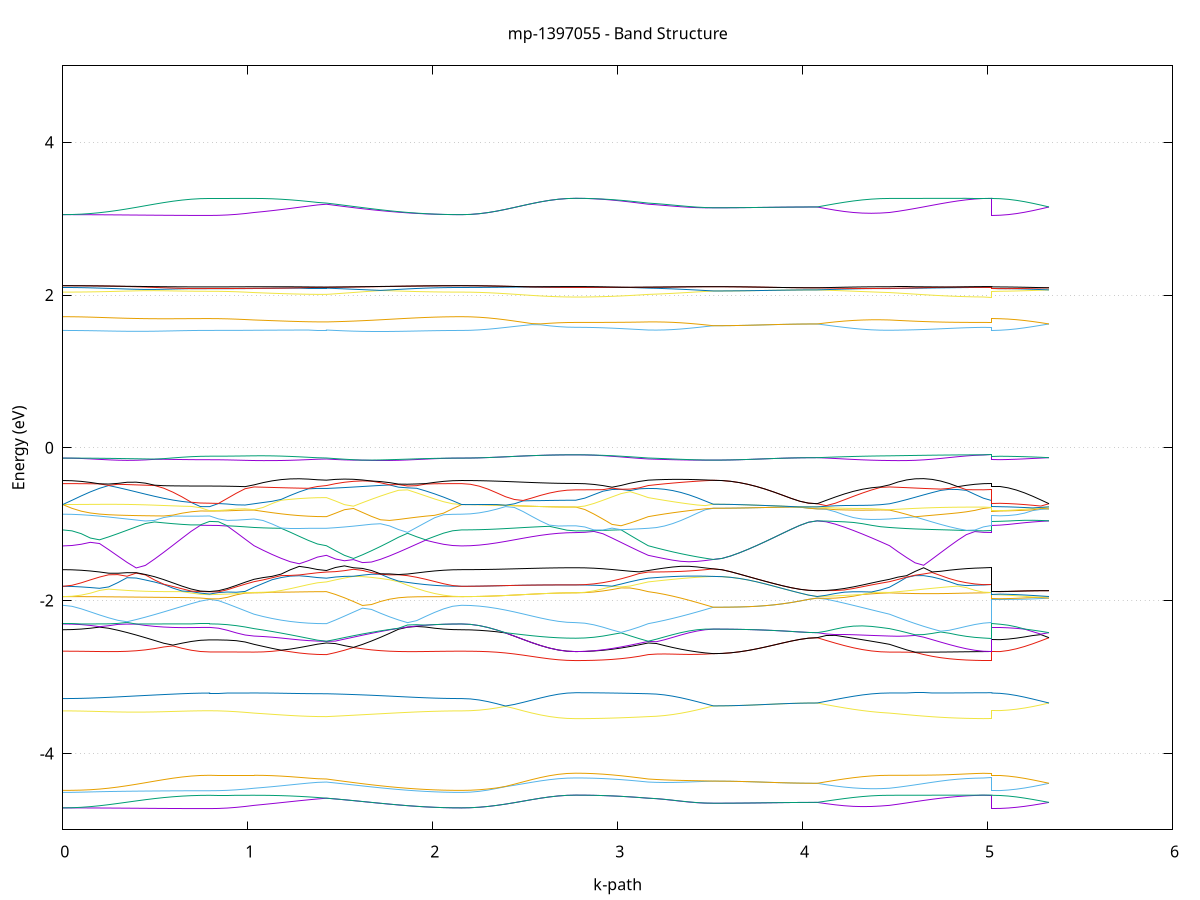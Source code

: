 set title 'mp-1397055 - Band Structure'
set xlabel 'k-path'
set ylabel 'Energy (eV)'
set grid y
set yrange [-5:5]
set terminal png size 800,600
set output 'mp-1397055_bands_gnuplot.png'
plot '-' using 1:2 with lines notitle, '-' using 1:2 with lines notitle, '-' using 1:2 with lines notitle, '-' using 1:2 with lines notitle, '-' using 1:2 with lines notitle, '-' using 1:2 with lines notitle, '-' using 1:2 with lines notitle, '-' using 1:2 with lines notitle, '-' using 1:2 with lines notitle, '-' using 1:2 with lines notitle, '-' using 1:2 with lines notitle, '-' using 1:2 with lines notitle, '-' using 1:2 with lines notitle, '-' using 1:2 with lines notitle, '-' using 1:2 with lines notitle, '-' using 1:2 with lines notitle, '-' using 1:2 with lines notitle, '-' using 1:2 with lines notitle, '-' using 1:2 with lines notitle, '-' using 1:2 with lines notitle, '-' using 1:2 with lines notitle, '-' using 1:2 with lines notitle, '-' using 1:2 with lines notitle, '-' using 1:2 with lines notitle, '-' using 1:2 with lines notitle, '-' using 1:2 with lines notitle, '-' using 1:2 with lines notitle, '-' using 1:2 with lines notitle, '-' using 1:2 with lines notitle, '-' using 1:2 with lines notitle, '-' using 1:2 with lines notitle, '-' using 1:2 with lines notitle, '-' using 1:2 with lines notitle, '-' using 1:2 with lines notitle, '-' using 1:2 with lines notitle, '-' using 1:2 with lines notitle, '-' using 1:2 with lines notitle, '-' using 1:2 with lines notitle, '-' using 1:2 with lines notitle, '-' using 1:2 with lines notitle, '-' using 1:2 with lines notitle, '-' using 1:2 with lines notitle, '-' using 1:2 with lines notitle, '-' using 1:2 with lines notitle, '-' using 1:2 with lines notitle, '-' using 1:2 with lines notitle, '-' using 1:2 with lines notitle, '-' using 1:2 with lines notitle, '-' using 1:2 with lines notitle, '-' using 1:2 with lines notitle, '-' using 1:2 with lines notitle, '-' using 1:2 with lines notitle, '-' using 1:2 with lines notitle, '-' using 1:2 with lines notitle, '-' using 1:2 with lines notitle, '-' using 1:2 with lines notitle, '-' using 1:2 with lines notitle, '-' using 1:2 with lines notitle, '-' using 1:2 with lines notitle, '-' using 1:2 with lines notitle, '-' using 1:2 with lines notitle, '-' using 1:2 with lines notitle, '-' using 1:2 with lines notitle, '-' using 1:2 with lines notitle, '-' using 1:2 with lines notitle, '-' using 1:2 with lines notitle, '-' using 1:2 with lines notitle, '-' using 1:2 with lines notitle, '-' using 1:2 with lines notitle, '-' using 1:2 with lines notitle, '-' using 1:2 with lines notitle, '-' using 1:2 with lines notitle, '-' using 1:2 with lines notitle, '-' using 1:2 with lines notitle, '-' using 1:2 with lines notitle, '-' using 1:2 with lines notitle, '-' using 1:2 with lines notitle, '-' using 1:2 with lines notitle, '-' using 1:2 with lines notitle, '-' using 1:2 with lines notitle
0.000000 -21.065962
0.049613 -21.064962
0.099226 -21.061862
0.148839 -21.056762
0.198452 -21.049662
0.248065 -21.040862
0.297678 -21.030562
0.347291 -21.019362
0.396904 -21.007362
0.446517 -20.995262
0.496130 -20.983262
0.545743 -20.972062
0.595356 -20.962062
0.644969 -20.953762
0.694581 -20.947662
0.744194 -20.944162
0.793807 -20.942962
0.793807 -20.942962
0.841813 -20.942062
0.889819 -20.939162
0.937825 -20.934962
0.985831 -20.929862
1.033837 -20.926262
1.033837 -20.926262
1.082784 -20.927562
1.131732 -20.930862
1.180679 -20.934462
1.229627 -20.937962
1.278574 -20.940862
1.327522 -20.943162
1.376469 -20.944462
1.425417 -20.945062
1.425417 -20.945062
1.474152 -20.932962
1.522888 -20.923762
1.571624 -20.940662
1.620359 -20.957462
1.669095 -20.973962
1.717830 -20.989662
1.766566 -21.004562
1.815301 -21.017962
1.864037 -21.030262
1.912772 -21.040962
1.961508 -21.049762
2.010243 -21.056862
2.058979 -21.061962
2.107714 -21.064962
2.156450 -21.065962
2.156450 -21.065962
2.203935 -21.065062
2.251421 -21.062362
2.298906 -21.058262
2.346392 -21.052362
2.393877 -21.045262
2.441363 -21.037262
2.488849 -21.028862
2.536334 -21.020462
2.583820 -21.012562
2.631305 -21.005862
2.678791 -21.000762
2.726276 -20.997262
2.773762 -20.995662
2.773762 -20.995662
2.822709 -20.995162
2.871657 -20.992662
2.920604 -20.988362
2.969552 -20.982562
3.018499 -20.974962
3.067447 -20.966162
3.116394 -20.956162
3.165342 -20.945062
3.165342 -20.945062
3.209372 -20.940362
3.253403 -20.936862
3.297433 -20.934262
3.341464 -20.932162
3.385494 -20.930562
3.429525 -20.929062
3.473555 -20.927562
3.517586 -20.925862
3.517586 -20.925862
3.564361 -20.925762
3.611137 -20.925462
3.657912 -20.924862
3.704688 -20.924162
3.751463 -20.923362
3.798239 -20.922362
3.845014 -20.921462
3.891790 -20.920562
3.938565 -20.919862
3.985341 -20.919262
4.032117 -20.918862
4.078892 -20.918662
4.078892 -20.918662
4.127767 -20.923262
4.176643 -20.926962
4.225518 -20.929562
4.274393 -20.930762
4.323268 -20.930762
4.372144 -20.929662
4.421019 -20.927662
4.469894 -20.926162
4.469894 -20.926162
4.516042 -20.928962
4.562190 -20.936062
4.608339 -20.944662
4.654487 -20.953562
4.700635 -20.962262
4.746783 -20.970462
4.792931 -20.977762
4.839080 -20.984162
4.885228 -20.989362
4.931376 -20.993062
4.977524 -20.995362
5.023672 -20.995662
5.023672 -20.942962
5.067766 -20.942262
5.111860 -20.940562
5.155953 -20.937962
5.200047 -20.934162
5.244141 -20.929562
5.288234 -20.924262
5.332328 -20.918662
e
0.000000 -20.798862
0.049613 -20.799862
0.099226 -20.803062
0.148839 -20.807962
0.198452 -20.814362
0.248065 -20.821962
0.297678 -20.830562
0.347291 -20.839662
0.396904 -20.848862
0.446517 -20.857962
0.496130 -20.866662
0.545743 -20.874262
0.595356 -20.880762
0.644969 -20.885762
0.694581 -20.889462
0.744194 -20.891562
0.793807 -20.892162
0.793807 -20.892162
0.841813 -20.893162
0.889819 -20.895762
0.937825 -20.900162
0.985831 -20.905162
1.033837 -20.908262
1.033837 -20.908262
1.082784 -20.906762
1.131732 -20.903462
1.180679 -20.899762
1.229627 -20.896662
1.278574 -20.894062
1.327522 -20.892262
1.376469 -20.891162
1.425417 -20.890762
1.425417 -20.890762
1.474152 -20.906962
1.522888 -20.920262
1.571624 -20.907062
1.620359 -20.893662
1.669095 -20.880462
1.717830 -20.867262
1.766566 -20.854762
1.815301 -20.842962
1.864037 -20.832162
1.912772 -20.822662
1.961508 -20.814462
2.010243 -20.807762
2.058979 -20.802862
2.107714 -20.799862
2.156450 -20.798862
2.156450 -20.798862
2.203935 -20.799062
2.251421 -20.799962
2.298906 -20.801262
2.346392 -20.802862
2.393877 -20.804662
2.441363 -20.806862
2.488849 -20.808662
2.536334 -20.810562
2.583820 -20.812362
2.631305 -20.813762
2.678791 -20.814862
2.726276 -20.815662
2.773762 -20.815862
2.773762 -20.815862
2.822709 -20.817462
2.871657 -20.821462
2.920604 -20.827962
2.969552 -20.836962
3.018499 -20.847862
3.067447 -20.860762
3.116394 -20.875362
3.165342 -20.890762
3.165342 -20.890762
3.209372 -20.897362
3.253403 -20.903462
3.297433 -20.908862
3.341464 -20.913562
3.385494 -20.917662
3.429525 -20.920962
3.473555 -20.923662
3.517586 -20.925762
3.517586 -20.925762
3.564361 -20.925662
3.611137 -20.925362
3.657912 -20.924762
3.704688 -20.924062
3.751463 -20.923262
3.798239 -20.922262
3.845014 -20.921362
3.891790 -20.920462
3.938565 -20.919762
3.985341 -20.919162
4.032117 -20.918762
4.078892 -20.918562
4.078892 -20.918562
4.127767 -20.914162
4.176643 -20.910462
4.225518 -20.907762
4.274393 -20.905962
4.323268 -20.905462
4.372144 -20.906062
4.421019 -20.907362
4.469894 -20.908362
4.469894 -20.908362
4.516042 -20.904762
4.562190 -20.896362
4.608339 -20.886162
4.654487 -20.875262
4.700635 -20.864162
4.746783 -20.853262
4.792931 -20.843162
4.839080 -20.834062
4.885228 -20.826562
4.931376 -20.820862
4.977524 -20.817162
5.023672 -20.815862
5.023672 -20.892162
5.067766 -20.892862
5.111860 -20.894962
5.155953 -20.898362
5.200047 -20.902562
5.244141 -20.907562
5.288234 -20.912962
5.332328 -20.918562
e
0.000000 -20.301662
0.049613 -20.302762
0.099226 -20.305462
0.148839 -20.308362
0.198452 -20.310662
0.248065 -20.312262
0.297678 -20.312762
0.347291 -20.312262
0.396904 -20.312862
0.446517 -20.316362
0.496130 -20.320262
0.545743 -20.324162
0.595356 -20.327962
0.644969 -20.331362
0.694581 -20.333962
0.744194 -20.335862
0.793807 -20.336362
0.793807 -20.336362
0.841813 -20.336362
0.889819 -20.336062
0.937825 -20.335962
0.985831 -20.335862
1.033837 -20.335462
1.033837 -20.335462
1.082784 -20.334962
1.131732 -20.337462
1.180679 -20.341162
1.229627 -20.344462
1.278574 -20.347062
1.327522 -20.349062
1.376469 -20.350162
1.425417 -20.350562
1.425417 -20.350562
1.474152 -20.346862
1.522888 -20.342862
1.571624 -20.338762
1.620359 -20.334162
1.669095 -20.329762
1.717830 -20.325362
1.766566 -20.321062
1.815301 -20.316962
1.864037 -20.313362
1.912772 -20.309762
1.961508 -20.308062
2.010243 -20.306462
2.058979 -20.304462
2.107714 -20.302462
2.156450 -20.301662
2.156450 -20.301662
2.203935 -20.305162
2.251421 -20.308862
2.298906 -20.312662
2.346392 -20.315962
2.393877 -20.319162
2.441363 -20.322162
2.488849 -20.326362
2.536334 -20.336262
2.583820 -20.345562
2.631305 -20.353562
2.678791 -20.359762
2.726276 -20.363662
2.773762 -20.364862
2.773762 -20.364862
2.822709 -20.364762
2.871657 -20.364062
2.920604 -20.362962
2.969552 -20.361462
3.018499 -20.359362
3.067447 -20.356862
3.116394 -20.353962
3.165342 -20.350562
3.165342 -20.350562
3.209372 -20.348462
3.253403 -20.345162
3.297433 -20.340962
3.341464 -20.336262
3.385494 -20.331262
3.429525 -20.326462
3.473555 -20.322362
3.517586 -20.318962
3.517586 -20.318962
3.564361 -20.319162
3.611137 -20.319562
3.657912 -20.320162
3.704688 -20.320962
3.751463 -20.321962
3.798239 -20.323062
3.845014 -20.324162
3.891790 -20.325062
3.938565 -20.325962
3.985341 -20.326562
4.032117 -20.326962
4.078892 -20.327062
4.078892 -20.327062
4.127767 -20.329162
4.176643 -20.330962
4.225518 -20.332562
4.274393 -20.333762
4.323268 -20.334662
4.372144 -20.335362
4.421019 -20.335662
4.469894 -20.335562
4.469894 -20.335562
4.516042 -20.335162
4.562190 -20.340162
4.608339 -20.345462
4.654487 -20.349962
4.700635 -20.353762
4.746783 -20.356862
4.792931 -20.359362
4.839080 -20.361562
4.885228 -20.363062
4.931376 -20.364062
4.977524 -20.364762
5.023672 -20.364862
5.023672 -20.336362
5.067766 -20.336162
5.111860 -20.335462
5.155953 -20.334562
5.200047 -20.333162
5.244141 -20.331362
5.288234 -20.329362
5.332328 -20.327062
e
0.000000 -20.301562
0.049613 -20.301662
0.099226 -20.301962
0.148839 -20.302662
0.198452 -20.303662
0.248065 -20.305162
0.297678 -20.307162
0.347291 -20.309762
0.396904 -20.310662
0.446517 -20.308362
0.496130 -20.304662
0.545743 -20.304062
0.595356 -20.304262
0.644969 -20.304562
0.694581 -20.304762
0.744194 -20.304962
0.793807 -20.304962
0.793807 -20.304962
0.841813 -20.306262
0.889819 -20.310262
0.937825 -20.315762
0.985831 -20.322062
1.033837 -20.328462
1.033837 -20.328462
1.082784 -20.333062
1.131732 -20.333862
1.180679 -20.332262
1.229627 -20.330362
1.278574 -20.328162
1.327522 -20.325762
1.376469 -20.323462
1.425417 -20.322362
1.425417 -20.322362
1.474152 -20.320162
1.522888 -20.318062
1.571624 -20.315962
1.620359 -20.313762
1.669095 -20.311862
1.717830 -20.309762
1.766566 -20.308162
1.815301 -20.308362
1.864037 -20.309062
1.912772 -20.308862
1.961508 -20.306862
2.010243 -20.304662
2.058979 -20.303062
2.107714 -20.301962
2.156450 -20.301562
2.156450 -20.301562
2.203935 -20.305062
2.251421 -20.308762
2.298906 -20.312562
2.346392 -20.315862
2.393877 -20.319062
2.441363 -20.322062
2.488849 -20.324862
2.536334 -20.327162
2.583820 -20.329162
2.631305 -20.330662
2.678791 -20.331762
2.726276 -20.332462
2.773762 -20.332562
2.773762 -20.332562
2.822709 -20.332462
2.871657 -20.331862
2.920604 -20.330962
2.969552 -20.329862
3.018499 -20.328162
3.067447 -20.326462
3.116394 -20.324462
3.165342 -20.322362
3.165342 -20.322362
3.209372 -20.321262
3.253403 -20.320062
3.297433 -20.318662
3.341464 -20.317062
3.385494 -20.315362
3.429525 -20.315562
3.473555 -20.316862
3.517586 -20.318962
3.517586 -20.318962
3.564361 -20.319062
3.611137 -20.319562
3.657912 -20.320062
3.704688 -20.320962
3.751463 -20.321862
3.798239 -20.322962
3.845014 -20.324062
3.891790 -20.325062
3.938565 -20.325862
3.985341 -20.326462
4.032117 -20.326862
4.078892 -20.326962
4.078892 -20.326962
4.127767 -20.324662
4.176643 -20.322162
4.225518 -20.319762
4.274393 -20.318062
4.323268 -20.318062
4.372144 -20.320362
4.421019 -20.324262
4.469894 -20.328462
4.469894 -20.328462
4.516042 -20.334462
4.562190 -20.334762
4.608339 -20.334462
4.654487 -20.334262
4.700635 -20.333762
4.746783 -20.333462
4.792931 -20.333362
4.839080 -20.333062
4.885228 -20.332862
4.931376 -20.332862
4.977524 -20.332662
5.023672 -20.332562
5.023672 -20.304962
5.067766 -20.308362
5.111860 -20.311862
5.155953 -20.315362
5.200047 -20.318562
5.244141 -20.321662
5.288234 -20.324562
5.332328 -20.326962
e
0.000000 -20.301362
0.049613 -20.301562
0.099226 -20.301862
0.148839 -20.302062
0.198452 -20.302262
0.248065 -20.302562
0.297678 -20.302762
0.347291 -20.303062
0.396904 -20.303262
0.446517 -20.303662
0.496130 -20.303962
0.545743 -20.304062
0.595356 -20.304262
0.644969 -20.304462
0.694581 -20.304562
0.744194 -20.304662
0.793807 -20.304762
0.793807 -20.304762
0.841813 -20.304962
0.889819 -20.304862
0.937825 -20.305162
0.985831 -20.305562
1.033837 -20.306262
1.033837 -20.306262
1.082784 -20.307162
1.131732 -20.308162
1.180679 -20.309262
1.229627 -20.310762
1.278574 -20.312662
1.327522 -20.314562
1.376469 -20.316662
1.425417 -20.317762
1.425417 -20.317762
1.474152 -20.315262
1.522888 -20.312862
1.571624 -20.310762
1.620359 -20.308862
1.669095 -20.307462
1.717830 -20.306062
1.766566 -20.307262
1.815301 -20.306462
1.864037 -20.305262
1.912772 -20.304162
1.961508 -20.303262
2.010243 -20.302362
2.058979 -20.301862
2.107714 -20.301562
2.156450 -20.301362
2.156450 -20.301362
2.203935 -20.297762
2.251421 -20.294262
2.298906 -20.291162
2.346392 -20.298262
2.393877 -20.306762
2.441363 -20.316262
2.488849 -20.324762
2.536334 -20.327062
2.583820 -20.329062
2.631305 -20.330562
2.678791 -20.331662
2.726276 -20.332362
2.773762 -20.332462
2.773762 -20.332462
2.822709 -20.332362
2.871657 -20.331262
2.920604 -20.329662
2.969552 -20.327862
3.018499 -20.325462
3.067447 -20.322962
3.116394 -20.320362
3.165342 -20.317762
3.165342 -20.317762
3.209372 -20.316662
3.253403 -20.315762
3.297433 -20.315162
3.341464 -20.314862
3.385494 -20.314962
3.429525 -20.313362
3.473555 -20.311162
3.517586 -20.308462
3.517586 -20.308462
3.564361 -20.308162
3.611137 -20.307162
3.657912 -20.305562
3.704688 -20.303462
3.751463 -20.300662
3.798239 -20.297662
3.845014 -20.294262
3.891790 -20.290862
3.938565 -20.287662
3.985341 -20.285062
4.032117 -20.283362
4.078892 -20.282662
4.078892 -20.282662
4.127767 -20.285362
4.176643 -20.289162
4.225518 -20.293762
4.274393 -20.298462
4.323268 -20.302562
4.372144 -20.304862
4.421019 -20.305662
4.469894 -20.306162
4.469894 -20.306162
4.516042 -20.307262
4.562190 -20.308762
4.608339 -20.310762
4.654487 -20.313362
4.700635 -20.316162
4.746783 -20.319362
4.792931 -20.322562
4.839080 -20.325662
4.885228 -20.328562
4.931376 -20.330762
4.977524 -20.332062
5.023672 -20.332462
5.023672 -20.304762
5.067766 -20.301262
5.111860 -20.297862
5.155953 -20.294562
5.200047 -20.291262
5.244141 -20.288162
5.288234 -20.285262
5.332328 -20.282662
e
0.000000 -20.301262
0.049613 -20.301462
0.099226 -20.301662
0.148839 -20.301962
0.198452 -20.302162
0.248065 -20.302362
0.297678 -20.302662
0.347291 -20.303062
0.396904 -20.303162
0.446517 -20.303562
0.496130 -20.303862
0.545743 -20.300062
0.595356 -20.294562
0.644969 -20.288462
0.694581 -20.282062
0.744194 -20.276062
0.793807 -20.273262
0.793807 -20.273262
0.841813 -20.273262
0.889819 -20.273262
0.937825 -20.273162
0.985831 -20.273062
1.033837 -20.273062
1.033837 -20.273062
1.082784 -20.273862
1.131732 -20.276062
1.180679 -20.278762
1.229627 -20.281562
1.278574 -20.283862
1.327522 -20.285662
1.376469 -20.286862
1.425417 -20.287262
1.425417 -20.287262
1.474152 -20.290662
1.522888 -20.293962
1.571624 -20.297162
1.620359 -20.300162
1.669095 -20.302962
1.717830 -20.305462
1.766566 -20.304862
1.815301 -20.303862
1.864037 -20.303062
1.912772 -20.302562
1.961508 -20.302262
2.010243 -20.301862
2.058979 -20.301662
2.107714 -20.301462
2.156450 -20.301262
2.156450 -20.301262
2.203935 -20.297662
2.251421 -20.294162
2.298906 -20.291062
2.346392 -20.287662
2.393877 -20.284662
2.441363 -20.281862
2.488849 -20.279262
2.536334 -20.276962
2.583820 -20.275062
2.631305 -20.273462
2.678791 -20.272462
2.726276 -20.271862
2.773762 -20.271662
2.773762 -20.271662
2.822709 -20.271862
2.871657 -20.272562
2.920604 -20.273962
2.969552 -20.275962
3.018499 -20.278262
3.067447 -20.281062
3.116394 -20.284062
3.165342 -20.287262
3.165342 -20.287262
3.209372 -20.288862
3.253403 -20.290862
3.297433 -20.293162
3.341464 -20.295762
3.385494 -20.298762
3.429525 -20.301962
3.473555 -20.305362
3.517586 -20.308462
3.517586 -20.308462
3.564361 -20.308162
3.611137 -20.307162
3.657912 -20.305562
3.704688 -20.303362
3.751463 -20.300662
3.798239 -20.297562
3.845014 -20.294162
3.891790 -20.290762
3.938565 -20.287562
3.985341 -20.284962
4.032117 -20.283262
4.078892 -20.282562
4.078892 -20.282562
4.127767 -20.280562
4.176643 -20.278862
4.225518 -20.277162
4.274393 -20.275762
4.323268 -20.274562
4.372144 -20.273862
4.421019 -20.273362
4.469894 -20.273162
4.469894 -20.273162
4.516042 -20.273062
4.562190 -20.272862
4.608339 -20.272662
4.654487 -20.272462
4.700635 -20.272262
4.746783 -20.272062
4.792931 -20.271962
4.839080 -20.271762
4.885228 -20.271662
4.931376 -20.271662
4.977524 -20.271562
5.023672 -20.271662
5.023672 -20.273262
5.067766 -20.273462
5.111860 -20.274162
5.155953 -20.275162
5.200047 -20.276462
5.244141 -20.278262
5.288234 -20.280262
5.332328 -20.282562
e
0.000000 -20.281262
0.049613 -20.279462
0.099226 -20.275062
0.148839 -20.269262
0.198452 -20.262762
0.248065 -20.256162
0.297678 -20.249462
0.347291 -20.243162
0.396904 -20.237362
0.446517 -20.232662
0.496130 -20.229462
0.545743 -20.228762
0.595356 -20.230862
0.644969 -20.235762
0.694581 -20.242062
0.744194 -20.248162
0.793807 -20.251062
0.793807 -20.251062
0.841813 -20.250162
0.889819 -20.247962
0.937825 -20.245562
0.985831 -20.243962
1.033837 -20.243662
1.033837 -20.243662
1.082784 -20.242962
1.131732 -20.241062
1.180679 -20.238662
1.229627 -20.236162
1.278574 -20.234062
1.327522 -20.232362
1.376469 -20.231262
1.425417 -20.230962
1.425417 -20.230962
1.474152 -20.221962
1.522888 -20.212862
1.571624 -20.203362
1.620359 -20.193962
1.669095 -20.201662
1.717830 -20.212662
1.766566 -20.223162
1.815301 -20.233362
1.864037 -20.243262
1.912772 -20.252562
1.961508 -20.261062
2.010243 -20.268562
2.058979 -20.275062
2.107714 -20.279562
2.156450 -20.281262
2.156450 -20.281262
2.203935 -20.282362
2.251421 -20.285862
2.298906 -20.290962
2.346392 -20.287562
2.393877 -20.284562
2.441363 -20.281762
2.488849 -20.279162
2.536334 -20.276862
2.583820 -20.274962
2.631305 -20.273362
2.678791 -20.272262
2.726276 -20.271762
2.773762 -20.271562
2.773762 -20.271562
2.822709 -20.270962
2.871657 -20.268662
2.920604 -20.265062
2.969552 -20.260362
3.018499 -20.254262
3.067447 -20.247362
3.116394 -20.239462
3.165342 -20.230962
3.165342 -20.230962
3.209372 -20.227162
3.253403 -20.223262
3.297433 -20.219062
3.341464 -20.214562
3.385494 -20.209862
3.429525 -20.204762
3.473555 -20.199362
3.517586 -20.193562
3.517586 -20.193562
3.564361 -20.193962
3.611137 -20.195062
3.657912 -20.196762
3.704688 -20.199062
3.751463 -20.201862
3.798239 -20.205062
3.845014 -20.208462
3.891790 -20.211962
3.938565 -20.215162
3.985341 -20.217862
4.032117 -20.219662
4.078892 -20.220362
4.078892 -20.220362
4.127767 -20.226062
4.176643 -20.231362
4.225518 -20.235762
4.274393 -20.239062
4.323268 -20.241462
4.372144 -20.242662
4.421019 -20.243362
4.469894 -20.243562
4.469894 -20.243562
4.516042 -20.244362
4.562190 -20.246262
4.608339 -20.249062
4.654487 -20.252162
4.700635 -20.255562
4.746783 -20.259062
4.792931 -20.262362
4.839080 -20.265362
4.885228 -20.267962
4.931376 -20.269862
4.977524 -20.271162
5.023672 -20.271562
5.023672 -20.251062
5.067766 -20.250262
5.111860 -20.248062
5.155953 -20.244362
5.200047 -20.239362
5.244141 -20.233462
5.288234 -20.226962
5.332328 -20.220362
e
0.000000 -20.130562
0.049613 -20.131262
0.099226 -20.133262
0.148839 -20.136562
0.198452 -20.140862
0.248065 -20.146162
0.297678 -20.152462
0.347291 -20.159262
0.396904 -20.166562
0.446517 -20.174262
0.496130 -20.180962
0.545743 -20.186462
0.595356 -20.189862
0.644969 -20.191362
0.694581 -20.191562
0.744194 -20.191362
0.793807 -20.191262
0.793807 -20.191262
0.841813 -20.190762
0.889819 -20.188962
0.937825 -20.185862
0.985831 -20.181262
1.033837 -20.175362
1.033837 -20.175362
1.082784 -20.170662
1.131732 -20.166062
1.180679 -20.161862
1.229627 -20.158162
1.278574 -20.155362
1.327522 -20.153162
1.376469 -20.151862
1.425417 -20.151462
1.425417 -20.151462
1.474152 -20.160562
1.522888 -20.170362
1.571624 -20.180462
1.620359 -20.190962
1.669095 -20.184762
1.717830 -20.175662
1.766566 -20.167162
1.815301 -20.159262
1.864037 -20.152262
1.912772 -20.145962
1.961508 -20.140662
2.010243 -20.136362
2.058979 -20.133162
2.107714 -20.131262
2.156450 -20.130562
2.156450 -20.130562
2.203935 -20.130362
2.251421 -20.129662
2.298906 -20.128462
2.346392 -20.126762
2.393877 -20.124762
2.441363 -20.122762
2.488849 -20.120762
2.536334 -20.118662
2.583820 -20.116662
2.631305 -20.114862
2.678791 -20.113662
2.726276 -20.113162
2.773762 -20.112862
2.773762 -20.112862
2.822709 -20.113562
2.871657 -20.115462
2.920604 -20.118762
2.969552 -20.123262
3.018499 -20.128762
3.067447 -20.135362
3.116394 -20.142962
3.165342 -20.151462
3.165342 -20.151462
3.209372 -20.155562
3.253403 -20.160062
3.297433 -20.165062
3.341464 -20.170362
3.385494 -20.176062
3.429525 -20.181862
3.473555 -20.187762
3.517586 -20.193562
3.517586 -20.193562
3.564361 -20.193862
3.611137 -20.194962
3.657912 -20.196662
3.704688 -20.198962
3.751463 -20.201762
3.798239 -20.204962
3.845014 -20.208362
3.891790 -20.211862
3.938565 -20.215162
3.985341 -20.217762
4.032117 -20.219562
4.078892 -20.220162
4.078892 -20.220162
4.127767 -20.213962
4.176643 -20.207562
4.225518 -20.201162
4.274393 -20.194962
4.323268 -20.189262
4.372144 -20.184262
4.421019 -20.179562
4.469894 -20.175262
4.469894 -20.175262
4.516042 -20.168562
4.562190 -20.161262
4.608339 -20.153662
4.654487 -20.146262
4.700635 -20.139262
4.746783 -20.132862
4.792931 -20.126962
4.839080 -20.121962
4.885228 -20.118062
4.931376 -20.115162
4.977524 -20.113362
5.023672 -20.112862
5.023672 -20.191262
5.067766 -20.191962
5.111860 -20.194162
5.155953 -20.197562
5.200047 -20.201962
5.244141 -20.207462
5.288234 -20.213662
5.332328 -20.220162
e
0.000000 -4.713462
0.049613 -4.713562
0.099226 -4.713862
0.148839 -4.714262
0.198452 -4.714862
0.248065 -4.715562
0.297678 -4.716462
0.347291 -4.717262
0.396904 -4.718162
0.446517 -4.719062
0.496130 -4.719962
0.545743 -4.720762
0.595356 -4.721462
0.644969 -4.721962
0.694581 -4.722362
0.744194 -4.722662
0.793807 -4.722762
0.793807 -4.722762
0.841813 -4.720862
0.889819 -4.715462
0.937825 -4.706562
0.985831 -4.694862
1.033837 -4.680662
1.033837 -4.680662
1.082784 -4.669162
1.131732 -4.657162
1.180679 -4.644662
1.229627 -4.632062
1.278574 -4.619762
1.327522 -4.607862
1.376469 -4.596762
1.425417 -4.586662
1.425417 -4.586662
1.474152 -4.596662
1.522888 -4.607462
1.571624 -4.618762
1.620359 -4.630462
1.669095 -4.642162
1.717830 -4.653662
1.766566 -4.664762
1.815301 -4.675162
1.864037 -4.684662
1.912772 -4.693062
1.961508 -4.700262
2.010243 -4.705962
2.058979 -4.710062
2.107714 -4.712562
2.156450 -4.713462
2.156450 -4.713462
2.203935 -4.711362
2.251421 -4.704962
2.298906 -4.694662
2.346392 -4.680862
2.393877 -4.664162
2.441363 -4.645262
2.488849 -4.625362
2.536334 -4.605262
2.583820 -4.586462
2.631305 -4.570062
2.678791 -4.557362
2.726276 -4.549262
2.773762 -4.546462
2.773762 -4.546462
2.822709 -4.547162
2.871657 -4.549062
2.920604 -4.552262
2.969552 -4.556762
3.018499 -4.562462
3.067447 -4.569362
3.116394 -4.577462
3.165342 -4.586662
3.165342 -4.586662
3.209372 -4.592762
3.253403 -4.602362
3.297433 -4.613962
3.341464 -4.626062
3.385494 -4.636962
3.429525 -4.645562
3.473555 -4.650862
3.517586 -4.652462
3.517586 -4.652462
3.564361 -4.652262
3.611137 -4.651762
3.657912 -4.650962
3.704688 -4.649862
3.751463 -4.648562
3.798239 -4.647162
3.845014 -4.645762
3.891790 -4.644462
3.938565 -4.643262
3.985341 -4.642362
4.032117 -4.641762
4.078892 -4.641562
4.078892 -4.641562
4.127767 -4.658062
4.176643 -4.673262
4.225518 -4.685462
4.274393 -4.693462
4.323268 -4.696562
4.372144 -4.694962
4.421019 -4.689162
4.469894 -4.680462
4.469894 -4.680462
4.516042 -4.665162
4.562190 -4.648762
4.608339 -4.632162
4.654487 -4.615862
4.700635 -4.600562
4.746783 -4.586562
4.792931 -4.574462
4.839080 -4.564362
4.885228 -4.556462
4.931376 -4.550862
4.977524 -4.547462
5.023672 -4.546462
5.023672 -4.722762
5.067766 -4.720762
5.111860 -4.715162
5.155953 -4.705862
5.200047 -4.693362
5.244141 -4.677962
5.288234 -4.660462
5.332328 -4.641562
e
0.000000 -4.713262
0.049613 -4.711462
0.099226 -4.705962
0.148839 -4.697162
0.198452 -4.685362
0.248065 -4.671262
0.297678 -4.655462
0.347291 -4.638862
0.396904 -4.622262
0.446517 -4.606262
0.496130 -4.591562
0.545743 -4.578662
0.595356 -4.567862
0.644969 -4.559462
0.694581 -4.553462
0.744194 -4.549862
0.793807 -4.548662
0.793807 -4.548662
0.841813 -4.548562
0.889819 -4.548562
0.937825 -4.548462
0.985831 -4.548362
1.033837 -4.548162
1.033837 -4.548162
1.082784 -4.548662
1.131732 -4.550262
1.180679 -4.553162
1.229627 -4.557262
1.278574 -4.562662
1.327522 -4.569362
1.376469 -4.577262
1.425417 -4.586362
1.425417 -4.586362
1.474152 -4.596262
1.522888 -4.606862
1.571624 -4.618062
1.620359 -4.629662
1.669095 -4.641362
1.717830 -4.652862
1.766566 -4.663962
1.815301 -4.674462
1.864037 -4.684162
1.912772 -4.692662
1.961508 -4.699862
2.010243 -4.705662
2.058979 -4.709862
2.107714 -4.712462
2.156450 -4.713262
2.156450 -4.713262
2.203935 -4.711162
2.251421 -4.704862
2.298906 -4.694562
2.346392 -4.680662
2.393877 -4.663962
2.441363 -4.645162
2.488849 -4.625162
2.536334 -4.605162
2.583820 -4.586262
2.631305 -4.569862
2.678791 -4.557162
2.726276 -4.549062
2.773762 -4.546362
2.773762 -4.546362
2.822709 -4.546962
2.871657 -4.548862
2.920604 -4.552062
2.969552 -4.556562
3.018499 -4.562262
3.067447 -4.569262
3.116394 -4.577262
3.165342 -4.586362
3.165342 -4.586362
3.209372 -4.592262
3.253403 -4.601362
3.297433 -4.612462
3.341464 -4.624262
3.385494 -4.635162
3.429525 -4.644162
3.473555 -4.650062
3.517586 -4.652262
3.517586 -4.652262
3.564361 -4.652162
3.611137 -4.651662
3.657912 -4.650762
3.704688 -4.649762
3.751463 -4.648462
3.798239 -4.647062
3.845014 -4.645662
3.891790 -4.644262
3.938565 -4.643162
3.985341 -4.642162
4.032117 -4.641662
4.078892 -4.641462
4.078892 -4.641462
4.127767 -4.624462
4.176643 -4.607562
4.225518 -4.591662
4.274393 -4.577262
4.323268 -4.565162
4.372144 -4.556062
4.421019 -4.550362
4.469894 -4.548362
4.469894 -4.548362
4.516042 -4.548162
4.562190 -4.547962
4.608339 -4.547762
4.654487 -4.547562
4.700635 -4.547362
4.746783 -4.547162
4.792931 -4.546962
4.839080 -4.546762
4.885228 -4.546662
4.931376 -4.546562
4.977524 -4.546462
5.023672 -4.546362
5.023672 -4.548662
5.067766 -4.551162
5.111860 -4.558462
5.155953 -4.570062
5.200047 -4.585262
5.244141 -4.602862
5.288234 -4.621962
5.332328 -4.641462
e
0.000000 -4.510662
0.049613 -4.509862
0.099226 -4.507662
0.148839 -4.504662
0.198452 -4.501762
0.248065 -4.499362
0.297678 -4.497462
0.347291 -4.495762
0.396904 -4.494362
0.446517 -4.493162
0.496130 -4.492162
0.545743 -4.491162
0.595356 -4.490462
0.644969 -4.489862
0.694581 -4.489462
0.744194 -4.489162
0.793807 -4.489062
0.793807 -4.489062
0.841813 -4.487762
0.889819 -4.483662
0.937825 -4.477062
0.985831 -4.467862
1.033837 -4.456262
1.033837 -4.456262
1.082784 -4.446562
1.131732 -4.435962
1.180679 -4.424562
1.229627 -4.412662
1.278574 -4.400662
1.327522 -4.389062
1.376469 -4.379362
1.425417 -4.375162
1.425417 -4.375162
1.474152 -4.387362
1.522888 -4.400162
1.571624 -4.413162
1.620359 -4.426062
1.669095 -4.438762
1.717830 -4.450862
1.766566 -4.462362
1.815301 -4.472862
1.864037 -4.482462
1.912772 -4.490762
1.961508 -4.497762
2.010243 -4.503362
2.058979 -4.507462
2.107714 -4.509862
2.156450 -4.510662
2.156450 -4.510662
2.203935 -4.507162
2.251421 -4.496962
2.298906 -4.480462
2.346392 -4.458462
2.393877 -4.435662
2.441363 -4.417262
2.488849 -4.397662
2.536334 -4.378162
2.583820 -4.359862
2.631305 -4.344062
2.678791 -4.331762
2.726276 -4.324062
2.773762 -4.321362
2.773762 -4.321362
2.822709 -4.322362
2.871657 -4.325062
2.920604 -4.329562
2.969552 -4.335862
3.018499 -4.343662
3.067447 -4.352962
3.116394 -4.363562
3.165342 -4.375162
3.165342 -4.375162
3.209372 -4.379262
3.253403 -4.380962
3.297433 -4.380262
3.341464 -4.377762
3.385494 -4.374262
3.429525 -4.370262
3.473555 -4.366462
3.517586 -4.363062
3.517586 -4.363062
3.564361 -4.363562
3.611137 -4.364962
3.657912 -4.367262
3.704688 -4.370162
3.751463 -4.373562
3.798239 -4.377262
3.845014 -4.380962
3.891790 -4.384362
3.938565 -4.387362
3.985341 -4.389662
4.032117 -4.391062
4.078892 -4.391562
4.078892 -4.391562
4.127767 -4.410462
4.176643 -4.427262
4.225518 -4.441162
4.274393 -4.451862
4.323268 -4.459062
4.372144 -4.462462
4.421019 -4.461562
4.469894 -4.456062
4.469894 -4.456062
4.516042 -4.442962
4.562190 -4.428062
4.608339 -4.411962
4.654487 -4.395162
4.700635 -4.378462
4.746783 -4.362562
4.792931 -4.348762
4.839080 -4.337762
4.885228 -4.329862
4.931376 -4.324862
4.977524 -4.322262
5.023672 -4.321362
5.023672 -4.489062
5.067766 -4.486762
5.111860 -4.479662
5.155953 -4.468362
5.200047 -4.453162
5.244141 -4.434662
5.288234 -4.413862
5.332328 -4.391562
e
0.000000 -4.484362
0.049613 -4.483562
0.099226 -4.480862
0.148839 -4.475662
0.198452 -4.467262
0.248065 -4.455462
0.297678 -4.440762
0.347291 -4.423462
0.396904 -4.404362
0.446517 -4.384062
0.496130 -4.363462
0.545743 -4.343362
0.595356 -4.324862
0.644969 -4.309062
0.694581 -4.296862
0.744194 -4.289262
0.793807 -4.286562
0.793807 -4.286562
0.841813 -4.286662
0.889819 -4.286662
0.937825 -4.286662
0.985831 -4.286762
1.033837 -4.286762
1.033837 -4.286762
1.082784 -4.287962
1.131732 -4.291562
1.180679 -4.297262
1.229627 -4.304762
1.278574 -4.313662
1.327522 -4.323062
1.376469 -4.331562
1.425417 -4.335362
1.425417 -4.335362
1.474152 -4.350962
1.522888 -4.366562
1.571624 -4.381962
1.620359 -4.396862
1.669095 -4.411062
1.717830 -4.424162
1.766566 -4.436362
1.815301 -4.447262
1.864037 -4.456862
1.912772 -4.465162
1.961508 -4.472062
2.010243 -4.477462
2.058979 -4.481262
2.107714 -4.483662
2.156450 -4.484362
2.156450 -4.484362
2.203935 -4.482262
2.251421 -4.475962
2.298906 -4.465762
2.346392 -4.452162
2.393877 -4.432262
2.441363 -4.403162
2.488849 -4.372862
2.536334 -4.343062
2.583820 -4.315562
2.631305 -4.292162
2.678791 -4.274362
2.726276 -4.263162
2.773762 -4.259262
2.773762 -4.259262
2.822709 -4.260762
2.871657 -4.265062
2.920604 -4.271962
2.969552 -4.281362
3.018499 -4.292762
3.067447 -4.305862
3.116394 -4.320162
3.165342 -4.335362
3.165342 -4.335362
3.209372 -4.341762
3.253403 -4.346962
3.297433 -4.350762
3.341464 -4.353562
3.385494 -4.355762
3.429525 -4.357862
3.473555 -4.360162
3.517586 -4.362962
3.517586 -4.362962
3.564361 -4.363462
3.611137 -4.364862
3.657912 -4.367162
3.704688 -4.370062
3.751463 -4.373462
3.798239 -4.377162
3.845014 -4.380862
3.891790 -4.384262
3.938565 -4.387262
3.985341 -4.389462
4.032117 -4.390962
4.078892 -4.391462
4.078892 -4.391462
4.127767 -4.371762
4.176643 -4.352362
4.225518 -4.334362
4.274393 -4.318362
4.323268 -4.305062
4.372144 -4.295162
4.421019 -4.288962
4.469894 -4.286862
4.469894 -4.286862
4.516042 -4.286762
4.562190 -4.286562
4.608339 -4.286062
4.654487 -4.285262
4.700635 -4.283862
4.746783 -4.281762
4.792931 -4.278462
4.839080 -4.274062
4.885228 -4.268962
4.931376 -4.264062
4.977524 -4.260562
5.023672 -4.259262
5.023672 -4.286562
5.067766 -4.289362
5.111860 -4.297362
5.155953 -4.310162
5.200047 -4.327062
5.244141 -4.346962
5.288234 -4.368762
5.332328 -4.391462
e
0.000000 -3.443662
0.049613 -3.444262
0.099226 -3.446062
0.148839 -3.448762
0.198452 -3.451862
0.248065 -3.454962
0.297678 -3.457562
0.347291 -3.459262
0.396904 -3.459862
0.446517 -3.459162
0.496130 -3.457262
0.545743 -3.454462
0.595356 -3.451062
0.644969 -3.447662
0.694581 -3.444662
0.744194 -3.442662
0.793807 -3.441962
0.793807 -3.441962
0.841813 -3.443462
0.889819 -3.447662
0.937825 -3.454262
0.985831 -3.462762
1.033837 -3.472562
1.033837 -3.472562
1.082784 -3.480362
1.131732 -3.488362
1.180679 -3.496362
1.229627 -3.503662
1.278574 -3.509862
1.327522 -3.514662
1.376469 -3.517662
1.425417 -3.518662
1.425417 -3.518662
1.474152 -3.512862
1.522888 -3.506762
1.571624 -3.500462
1.620359 -3.494062
1.669095 -3.487662
1.717830 -3.481262
1.766566 -3.474962
1.815301 -3.468762
1.864037 -3.462962
1.912772 -3.457562
1.961508 -3.452862
2.010243 -3.448962
2.058979 -3.446062
2.107714 -3.444262
2.156450 -3.443662
2.156450 -3.443662
2.203935 -3.441162
2.251421 -3.433862
2.298906 -3.421662
2.346392 -3.404962
2.393877 -3.384062
2.441363 -3.411662
2.488849 -3.442762
2.536334 -3.471562
2.583820 -3.496762
2.631305 -3.517462
2.678791 -3.532662
2.726276 -3.542062
2.773762 -3.545162
2.773762 -3.545162
2.822709 -3.544762
2.871657 -3.543362
2.920604 -3.541062
2.969552 -3.537862
3.018499 -3.533962
3.067447 -3.529362
3.116394 -3.524262
3.165342 -3.518662
3.165342 -3.518662
3.209372 -3.513962
3.253403 -3.504862
3.297433 -3.491662
3.341464 -3.474662
3.385494 -3.454362
3.429525 -3.431062
3.473555 -3.405462
3.517586 -3.378362
3.517586 -3.378362
3.564361 -3.377762
3.611137 -3.376062
3.657912 -3.373162
3.704688 -3.369362
3.751463 -3.364862
3.798239 -3.360062
3.845014 -3.355062
3.891790 -3.350362
3.938565 -3.346262
3.985341 -3.343062
4.032117 -3.341062
4.078892 -3.340362
4.078892 -3.340362
4.127767 -3.362362
4.176643 -3.383862
4.225518 -3.404162
4.274393 -3.422762
4.323268 -3.439262
4.372144 -3.453362
4.421019 -3.464562
4.469894 -3.472562
4.469894 -3.472562
4.516042 -3.482662
4.562190 -3.492862
4.608339 -3.502762
4.654487 -3.511962
4.700635 -3.520262
4.746783 -3.527362
4.792931 -3.533262
4.839080 -3.537862
4.885228 -3.541262
4.931376 -3.543462
4.977524 -3.544762
5.023672 -3.545162
5.023672 -3.441962
5.067766 -3.439662
5.111860 -3.432762
5.155953 -3.421562
5.200047 -3.406162
5.244141 -3.387062
5.288234 -3.364862
5.332328 -3.340362
e
0.000000 -3.282362
0.049613 -3.281662
0.099226 -3.279562
0.148839 -3.276162
0.198452 -3.271662
0.248065 -3.266262
0.297678 -3.260362
0.347291 -3.254162
0.396904 -3.247962
0.446517 -3.241762
0.496130 -3.235762
0.545743 -3.229862
0.595356 -3.224262
0.644969 -3.218962
0.694581 -3.214462
0.744194 -3.211362
0.793807 -3.210262
0.793807 -3.210262
0.841813 -3.210262
0.889819 -3.210062
0.937825 -3.209862
0.985831 -3.209662
1.033837 -3.209362
1.033837 -3.209362
1.082784 -3.209662
1.131732 -3.210862
1.180679 -3.212562
1.229627 -3.214562
1.278574 -3.216362
1.327522 -3.217862
1.376469 -3.218862
1.425417 -3.219262
1.425417 -3.219262
1.474152 -3.222262
1.522888 -3.225762
1.571624 -3.229762
1.620359 -3.234162
1.669095 -3.239062
1.717830 -3.244462
1.766566 -3.250062
1.815301 -3.255862
1.864037 -3.261662
1.912772 -3.267162
1.961508 -3.272162
2.010243 -3.276462
2.058979 -3.279662
2.107714 -3.281662
2.156450 -3.282362
2.156450 -3.282362
2.203935 -3.287162
2.251421 -3.300962
2.298906 -3.322462
2.346392 -3.349462
2.393877 -3.379962
2.441363 -3.359462
2.488849 -3.332062
2.536334 -3.302962
2.583820 -3.274062
2.631305 -3.247362
2.678791 -3.225462
2.726276 -3.210962
2.773762 -3.205862
2.773762 -3.205862
2.822709 -3.206162
2.871657 -3.206962
2.920604 -3.208262
2.969552 -3.209962
3.018499 -3.211862
3.067447 -3.214062
3.116394 -3.216462
3.165342 -3.219262
3.165342 -3.219262
3.209372 -3.223762
3.253403 -3.234562
3.297433 -3.250762
3.341464 -3.271662
3.385494 -3.295962
3.429525 -3.322562
3.473555 -3.350362
3.517586 -3.378262
3.517586 -3.378262
3.564361 -3.377662
3.611137 -3.375862
3.657912 -3.372962
3.704688 -3.369162
3.751463 -3.364762
3.798239 -3.359862
3.845014 -3.354862
3.891790 -3.350162
3.938565 -3.346062
3.985341 -3.342962
4.032117 -3.340962
4.078892 -3.340262
4.078892 -3.340262
4.127767 -3.317762
4.176643 -3.294962
4.225518 -3.272862
4.274393 -3.252462
4.323268 -3.234862
4.372144 -3.221262
4.421019 -3.212462
4.469894 -3.209362
4.469894 -3.209362
4.516042 -3.209162
4.562190 -3.209062
4.608339 -3.209162
4.654487 -3.209162
4.700635 -3.209262
4.746783 -3.209162
4.792931 -3.208962
4.839080 -3.208362
4.885228 -3.207662
4.931376 -3.206762
4.977524 -3.206162
5.023672 -3.205862
5.023672 -3.210262
5.067766 -3.214062
5.111860 -3.225062
5.155953 -3.242062
5.200047 -3.263762
5.244141 -3.288362
5.288234 -3.314362
5.332328 -3.340262
e
0.000000 -2.662062
0.049613 -2.662462
0.099226 -2.663462
0.148839 -2.665062
0.198452 -2.666662
0.248065 -2.667562
0.297678 -2.666962
0.347291 -2.663662
0.396904 -2.656662
0.446517 -2.644962
0.496130 -2.628262
0.545743 -2.606962
0.595356 -2.593062
0.644969 -2.624462
0.694581 -2.649762
0.744194 -2.666162
0.793807 -2.671962
0.793807 -2.671962
0.841813 -2.672062
0.889819 -2.672362
0.937825 -2.672762
0.985831 -2.673362
1.033837 -2.673862
1.033837 -2.673862
1.082784 -2.671562
1.131732 -2.663862
1.180679 -2.651362
1.229627 -2.669362
1.278574 -2.685662
1.327522 -2.697462
1.376469 -2.704662
1.425417 -2.707062
1.425417 -2.707062
1.474152 -2.680762
1.522888 -2.649662
1.571624 -2.613962
1.620359 -2.630662
1.669095 -2.644962
1.717830 -2.655262
1.766566 -2.662162
1.815301 -2.666162
1.864037 -2.667762
1.912772 -2.667662
1.961508 -2.666462
2.010243 -2.664962
2.058979 -2.663462
2.107714 -2.662362
2.156450 -2.662062
2.156450 -2.662062
2.203935 -2.662562
2.251421 -2.664562
2.298906 -2.668662
2.346392 -2.675362
2.393877 -2.685362
2.441363 -2.698362
2.488849 -2.713762
2.536334 -2.730562
2.583820 -2.747262
2.631305 -2.762462
2.678791 -2.774462
2.726276 -2.782262
2.773762 -2.784962
2.773762 -2.784962
2.822709 -2.784162
2.871657 -2.781562
2.920604 -2.776962
2.969552 -2.769862
3.018499 -2.759862
3.067447 -2.746362
3.116394 -2.728862
3.165342 -2.707062
3.165342 -2.707062
3.209372 -2.699962
3.253403 -2.698562
3.297433 -2.700462
3.341464 -2.702962
3.385494 -2.704462
3.429525 -2.703862
3.473555 -2.700562
3.517586 -2.694262
3.517586 -2.694262
3.564361 -2.691562
3.611137 -2.683562
3.657912 -2.670562
3.704688 -2.653062
3.751463 -2.631762
3.798239 -2.607662
3.845014 -2.581662
3.891790 -2.555262
3.938565 -2.530062
3.985341 -2.507962
4.032117 -2.491762
4.078892 -2.485562
4.078892 -2.485562
4.127767 -2.521462
4.176643 -2.556262
4.225518 -2.588662
4.274393 -2.617262
4.323268 -2.640962
4.372144 -2.658762
4.421019 -2.669962
4.469894 -2.673962
4.469894 -2.673962
4.516042 -2.674462
4.562190 -2.674762
4.608339 -2.677462
4.654487 -2.705762
4.700635 -2.729062
4.746783 -2.747262
4.792931 -2.761062
4.839080 -2.770862
4.885228 -2.777662
4.931376 -2.781862
4.977524 -2.784262
5.023672 -2.784962
5.023672 -2.671962
5.067766 -2.667162
5.111860 -2.653162
5.155953 -2.630662
5.200047 -2.600862
5.244141 -2.565562
5.288234 -2.526462
5.332328 -2.485562
e
0.000000 -2.381462
0.049613 -2.379262
0.099226 -2.372662
0.148839 -2.361862
0.198452 -2.346962
0.248065 -2.362162
0.297678 -2.387962
0.347291 -2.417662
0.396904 -2.450362
0.446517 -2.485262
0.496130 -2.521562
0.545743 -2.558062
0.595356 -2.582462
0.644969 -2.557162
0.694581 -2.534962
0.744194 -2.519562
0.793807 -2.514062
0.793807 -2.514062
0.841813 -2.514762
0.889819 -2.517462
0.937825 -2.524562
0.985831 -2.541762
1.033837 -2.572362
1.033837 -2.572362
1.082784 -2.598962
1.131732 -2.625162
1.180679 -2.649062
1.229627 -2.634862
1.278574 -2.615262
1.327522 -2.593462
1.376469 -2.570762
1.425417 -2.554562
1.425417 -2.554562
1.474152 -2.562662
1.522888 -2.589562
1.571624 -2.612262
1.620359 -2.573562
1.669095 -2.528962
1.717830 -2.480562
1.766566 -2.428962
1.815301 -2.374762
1.864037 -2.348162
1.912772 -2.338562
1.961508 -2.346062
2.010243 -2.361462
2.058979 -2.372762
2.107714 -2.379362
2.156450 -2.381462
2.156450 -2.381462
2.203935 -2.383262
2.251421 -2.388662
2.298906 -2.397062
2.346392 -2.407962
2.393877 -2.422962
2.441363 -2.464962
2.488849 -2.508162
2.536334 -2.550262
2.583820 -2.588662
2.631305 -2.621362
2.678791 -2.646362
2.726276 -2.661962
2.773762 -2.667262
2.773762 -2.667262
2.822709 -2.665362
2.871657 -2.659662
2.920604 -2.650262
2.969552 -2.637062
3.018499 -2.620362
3.067447 -2.600662
3.116394 -2.578462
3.165342 -2.554562
3.165342 -2.554562
3.209372 -2.561562
3.253403 -2.588662
3.297433 -2.613562
3.341464 -2.635862
3.385494 -2.655262
3.429525 -2.671562
3.473555 -2.684562
3.517586 -2.694162
3.517586 -2.694162
3.564361 -2.691462
3.611137 -2.683462
3.657912 -2.670462
3.704688 -2.652962
3.751463 -2.631762
3.798239 -2.607562
3.845014 -2.581562
3.891790 -2.555162
3.938565 -2.529962
3.985341 -2.507862
4.032117 -2.491762
4.078892 -2.485462
4.078892 -2.485462
4.127767 -2.456962
4.176643 -2.455062
4.225518 -2.473462
4.274393 -2.492662
4.323268 -2.511962
4.372144 -2.531362
4.421019 -2.551162
4.469894 -2.572362
4.469894 -2.572362
4.516042 -2.608462
4.562190 -2.644562
4.608339 -2.674962
4.654487 -2.674762
4.700635 -2.674362
4.746783 -2.673562
4.792931 -2.672462
4.839080 -2.671162
4.885228 -2.669762
4.931376 -2.668462
4.977524 -2.667562
5.023672 -2.667262
5.023672 -2.514062
5.067766 -2.511362
5.111860 -2.503562
5.155953 -2.491262
5.200047 -2.475462
5.244141 -2.457562
5.288234 -2.444862
5.332328 -2.485462
e
0.000000 -2.305862
0.049613 -2.307762
0.099226 -2.313962
0.148839 -2.324962
0.198452 -2.341062
0.248065 -2.328662
0.297678 -2.311462
0.347291 -2.307262
0.396904 -2.307562
0.446517 -2.324662
0.496130 -2.337262
0.545743 -2.346062
0.595356 -2.351362
0.644969 -2.353562
0.694581 -2.353262
0.744194 -2.351662
0.793807 -2.350762
0.793807 -2.350762
0.841813 -2.361262
0.889819 -2.388362
0.937825 -2.422262
0.985831 -2.450262
1.033837 -2.464062
1.033837 -2.464062
1.082784 -2.470062
1.131732 -2.478762
1.180679 -2.489962
1.229627 -2.502362
1.278574 -2.514062
1.327522 -2.523562
1.376469 -2.529762
1.425417 -2.533962
1.425417 -2.533962
1.474152 -2.529662
1.522888 -2.504062
1.571624 -2.478462
1.620359 -2.453062
1.669095 -2.428362
1.717830 -2.404762
1.766566 -2.382862
1.815301 -2.363162
1.864037 -2.346162
1.912772 -2.332362
1.961508 -2.321762
2.010243 -2.314962
2.058979 -2.309962
2.107714 -2.306862
2.156450 -2.305862
2.156450 -2.305862
2.203935 -2.311162
2.251421 -2.326862
2.298906 -2.351862
2.346392 -2.384462
2.393877 -2.422862
2.441363 -2.464962
2.488849 -2.508162
2.536334 -2.550162
2.583820 -2.588662
2.631305 -2.621362
2.678791 -2.646262
2.726276 -2.661962
2.773762 -2.667262
2.773762 -2.667262
2.822709 -2.664562
2.871657 -2.656662
2.920604 -2.643862
2.969552 -2.626962
3.018499 -2.606562
3.067447 -2.583762
3.116394 -2.559262
3.165342 -2.533962
3.165342 -2.533962
3.209372 -2.538262
3.253403 -2.512562
3.297433 -2.481862
3.341464 -2.450462
3.385494 -2.421762
3.429525 -2.398162
3.473555 -2.381562
3.517586 -2.373162
3.517586 -2.373162
3.564361 -2.373562
3.611137 -2.374562
3.657912 -2.376262
3.704688 -2.378762
3.751463 -2.382062
3.798239 -2.386262
3.845014 -2.391262
3.891790 -2.397062
3.938565 -2.403562
3.985341 -2.410562
4.032117 -2.416862
4.078892 -2.419662
4.078892 -2.419662
4.127767 -2.436362
4.176643 -2.444862
4.225518 -2.443762
4.274393 -2.446762
4.323268 -2.451162
4.372144 -2.455662
4.421019 -2.459862
4.469894 -2.464062
4.469894 -2.464062
4.516042 -2.466762
4.562190 -2.463462
4.608339 -2.455862
4.654487 -2.478662
4.700635 -2.510962
4.746783 -2.543462
4.792931 -2.575162
4.839080 -2.604562
4.885228 -2.630162
4.931376 -2.650162
4.977524 -2.662862
5.023672 -2.667262
5.023672 -2.350762
5.067766 -2.352162
5.111860 -2.356262
5.155953 -2.363262
5.200047 -2.373362
5.244141 -2.406362
5.288234 -2.438462
5.332328 -2.419662
e
0.000000 -2.305862
0.049613 -2.305862
0.099226 -2.305762
0.148839 -2.305562
0.198452 -2.305262
0.248065 -2.304362
0.297678 -2.298662
0.347291 -2.285462
0.396904 -2.306362
0.446517 -2.305962
0.496130 -2.305662
0.545743 -2.305362
0.595356 -2.305062
0.644969 -2.304862
0.694581 -2.304762
0.744194 -2.304662
0.793807 -2.304662
0.793807 -2.304662
0.841813 -2.307162
0.889819 -2.314862
0.937825 -2.327662
0.985831 -2.345062
1.033837 -2.366762
1.033837 -2.366762
1.082784 -2.384762
1.131732 -2.404262
1.180679 -2.425162
1.229627 -2.447262
1.278574 -2.470262
1.327522 -2.493962
1.376469 -2.517462
1.425417 -2.531962
1.425417 -2.531862
1.474152 -2.508562
1.522888 -2.483762
1.571624 -2.459762
1.620359 -2.436962
1.669095 -2.415662
1.717830 -2.395862
1.766566 -2.377962
1.815301 -2.361862
1.864037 -2.318962
1.912772 -2.315262
1.961508 -2.320862
2.010243 -2.314162
2.058979 -2.309362
2.107714 -2.306662
2.156450 -2.305862
2.156450 -2.305862
2.203935 -2.311162
2.251421 -2.326862
2.298906 -2.351762
2.346392 -2.384462
2.393877 -2.420462
2.441363 -2.433662
2.488849 -2.446962
2.536334 -2.459462
2.583820 -2.470662
2.631305 -2.479762
2.678791 -2.486662
2.726276 -2.490862
2.773762 -2.492362
2.773762 -2.492362
2.822709 -2.489162
2.871657 -2.479862
2.920604 -2.464462
2.969552 -2.443262
3.018499 -2.422262
3.067447 -2.460662
3.116394 -2.497662
3.165342 -2.531962
3.165342 -2.531862
3.209372 -2.505062
3.253403 -2.475262
3.297433 -2.446062
3.341464 -2.419462
3.385494 -2.397562
3.429525 -2.381662
3.473555 -2.373262
3.517586 -2.373162
3.517586 -2.373162
3.564361 -2.373562
3.611137 -2.374562
3.657912 -2.376262
3.704688 -2.378762
3.751463 -2.382062
3.798239 -2.386262
3.845014 -2.391162
3.891790 -2.397062
3.938565 -2.403562
3.985341 -2.410562
4.032117 -2.416862
4.078892 -2.419662
4.078892 -2.419662
4.127767 -2.399862
4.176643 -2.373062
4.225518 -2.348962
4.274393 -2.334262
4.323268 -2.330962
4.372144 -2.337762
4.421019 -2.351162
4.469894 -2.366762
4.469894 -2.366762
4.516042 -2.391062
4.562190 -2.418162
4.608339 -2.447562
4.654487 -2.444662
4.700635 -2.429562
4.746783 -2.410862
4.792931 -2.427062
4.839080 -2.449762
4.885228 -2.467962
4.931376 -2.481362
4.977524 -2.489562
5.023672 -2.492362
5.023672 -2.304662
5.067766 -2.309062
5.111860 -2.322162
5.155953 -2.343462
5.200047 -2.371962
5.244141 -2.386362
5.288234 -2.401962
5.332328 -2.419662
e
0.000000 -2.061262
0.049613 -2.074562
0.099226 -2.107062
0.148839 -2.147062
0.198452 -2.187662
0.248065 -2.225162
0.297678 -2.257962
0.347291 -2.276562
0.396904 -2.248062
0.446517 -2.216662
0.496130 -2.183062
0.545743 -2.147962
0.595356 -2.111862
0.644969 -2.075462
0.694581 -2.039862
0.744194 -2.006862
0.793807 -1.983962
0.793807 -1.983962
0.841813 -2.000562
0.889819 -2.042362
0.937825 -2.087162
0.985831 -2.132662
1.033837 -2.177862
1.033837 -2.177862
1.082784 -2.208162
1.131732 -2.234062
1.180679 -2.255662
1.229627 -2.272862
1.278574 -2.285862
1.327522 -2.294962
1.376469 -2.300262
1.425417 -2.301962
1.425417 -2.301962
1.474152 -2.254262
1.522888 -2.203162
1.571624 -2.150562
1.620359 -2.098962
1.669095 -2.115562
1.717830 -2.165562
1.766566 -2.211962
1.815301 -2.253262
1.864037 -2.288362
1.912772 -2.262562
1.961508 -2.207162
2.010243 -2.154562
2.058979 -2.108362
2.107714 -2.074362
2.156450 -2.061262
2.156450 -2.061262
2.203935 -2.063962
2.251421 -2.071962
2.298906 -2.084962
2.346392 -2.102462
2.393877 -2.123762
2.441363 -2.148062
2.488849 -2.174462
2.536334 -2.201562
2.583820 -2.227962
2.631305 -2.251862
2.678791 -2.271162
2.726276 -2.283762
2.773762 -2.288262
2.773762 -2.288262
2.822709 -2.295862
2.871657 -2.317062
2.920604 -2.347762
2.969552 -2.383862
3.018499 -2.416262
3.067447 -2.383662
3.116394 -2.345462
3.165342 -2.301962
3.165342 -2.301962
3.209372 -2.280962
3.253403 -2.257962
3.297433 -2.232962
3.341464 -2.206362
3.385494 -2.178162
3.429525 -2.148662
3.473555 -2.118062
3.517586 -2.086862
3.517586 -2.086862
3.564361 -2.086562
3.611137 -2.085462
3.657912 -2.083362
3.704688 -2.079762
3.751463 -2.074262
3.798239 -2.066362
3.845014 -2.055662
3.891790 -2.041862
3.938565 -2.025162
3.985341 -2.005562
4.032117 -1.983762
4.078892 -1.967162
4.078892 -1.967162
4.127767 -1.981462
4.176643 -2.006462
4.225518 -2.033562
4.274393 -2.061962
4.323268 -2.090962
4.372144 -2.120262
4.421019 -2.149462
4.469894 -2.177862
4.469894 -2.177862
4.516042 -2.220362
4.562190 -2.261262
4.608339 -2.300162
4.654487 -2.336662
4.700635 -2.370162
4.746783 -2.400462
4.792931 -2.388562
4.839080 -2.363462
4.885228 -2.337262
4.931376 -2.312962
4.977524 -2.294962
5.023672 -2.288262
5.023672 -1.983962
5.067766 -1.983962
5.111860 -1.983862
5.155953 -1.983162
5.200047 -1.981262
5.244141 -1.977962
5.288234 -1.973162
5.332328 -1.967162
e
0.000000 -1.947762
0.049613 -1.947862
0.099226 -1.948162
0.148839 -1.948762
0.198452 -1.949562
0.248065 -1.950462
0.297678 -1.951562
0.347291 -1.952762
0.396904 -1.953962
0.446517 -1.955162
0.496130 -1.956462
0.545743 -1.957662
0.595356 -1.958762
0.644969 -1.960062
0.694581 -1.961962
0.744194 -1.966262
0.793807 -1.976162
0.793807 -1.976162
0.841813 -1.977262
0.889819 -1.957262
0.937825 -1.924562
0.985831 -1.902062
1.033837 -1.898662
1.033837 -1.898662
1.082784 -1.896762
1.131732 -1.890262
1.180679 -1.889662
1.229627 -1.888262
1.278574 -1.886462
1.327522 -1.884662
1.376469 -1.883362
1.425417 -1.882862
1.425417 -1.882862
1.474152 -1.919162
1.522888 -1.962862
1.571624 -2.011962
1.620359 -2.063662
1.669095 -2.051362
1.717830 -2.011262
1.766566 -1.981462
1.815301 -1.962962
1.864037 -1.953662
1.912772 -1.950162
1.961508 -1.949062
2.010243 -1.948662
2.058979 -1.948262
2.107714 -1.947962
2.156450 -1.947762
2.156450 -1.947762
2.203935 -1.947162
2.251421 -1.945262
2.298906 -1.942262
2.346392 -1.938162
2.393877 -1.933262
2.441363 -1.927662
2.488849 -1.921662
2.536334 -1.915762
2.583820 -1.910162
2.631305 -1.905262
2.678791 -1.901462
2.726276 -1.899062
2.773762 -1.898262
2.773762 -1.898262
2.822709 -1.895362
2.871657 -1.887062
2.920604 -1.873562
2.969552 -1.855562
3.018499 -1.833762
3.067447 -1.834962
3.116394 -1.854962
3.165342 -1.882862
3.165342 -1.882862
3.209372 -1.898762
3.253403 -1.918362
3.297433 -1.941262
3.341464 -1.966862
3.385494 -1.994862
3.429525 -2.024562
3.473555 -2.055462
3.517586 -2.086762
3.517586 -2.086762
3.564361 -2.086462
3.611137 -2.085362
3.657912 -2.083262
3.704688 -2.079762
3.751463 -2.074162
3.798239 -2.066262
3.845014 -2.055562
3.891790 -2.041862
3.938565 -2.025062
3.985341 -2.005462
4.032117 -1.983762
4.078892 -1.967162
4.078892 -1.967162
4.127767 -1.970162
4.176643 -1.967262
4.225518 -1.958062
4.274393 -1.942362
4.323268 -1.920362
4.372144 -1.911762
4.421019 -1.903562
4.469894 -1.898462
4.469894 -1.898462
4.516042 -1.902262
4.562190 -1.905362
4.608339 -1.907662
4.654487 -1.908862
4.700635 -1.909062
4.746783 -1.908162
4.792931 -1.906462
4.839080 -1.904262
4.885228 -1.901962
4.931376 -1.899962
4.977524 -1.898562
5.023672 -1.898262
5.023672 -1.976162
5.067766 -1.975462
5.111860 -1.973362
5.155953 -1.969862
5.200047 -1.965162
5.244141 -1.959562
5.288234 -1.960062
5.332328 -1.967162
e
0.000000 -1.947762
0.049613 -1.942962
0.099226 -1.928262
0.148839 -1.903162
0.198452 -1.867262
0.248065 -1.849162
0.297678 -1.858562
0.347291 -1.866762
0.396904 -1.873162
0.446517 -1.877762
0.496130 -1.880762
0.545743 -1.882262
0.595356 -1.882662
0.644969 -1.882362
0.694581 -1.901362
0.744194 -1.917262
0.793807 -1.922562
0.793807 -1.922562
0.841813 -1.918462
0.889819 -1.914762
0.937825 -1.909362
0.985831 -1.894462
1.033837 -1.893162
1.033837 -1.893162
1.082784 -1.890562
1.131732 -1.885962
1.180679 -1.867762
1.229627 -1.844262
1.278574 -1.817762
1.327522 -1.790862
1.376469 -1.767062
1.425417 -1.755362
1.425417 -1.755362
1.474152 -1.728962
1.522888 -1.704562
1.571624 -1.683262
1.620359 -1.685862
1.669095 -1.696062
1.717830 -1.710262
1.766566 -1.727062
1.815301 -1.753062
1.864037 -1.798962
1.912772 -1.840662
1.961508 -1.877162
2.010243 -1.907062
2.058979 -1.929262
2.107714 -1.943062
2.156450 -1.947762
2.156450 -1.947762
2.203935 -1.947062
2.251421 -1.945262
2.298906 -1.942162
2.346392 -1.938162
2.393877 -1.933162
2.441363 -1.927562
2.488849 -1.921662
2.536334 -1.915662
2.583820 -1.910062
2.631305 -1.905162
2.678791 -1.901362
2.726276 -1.898962
2.773762 -1.898062
2.773762 -1.898062
2.822709 -1.891262
2.871657 -1.872362
2.920604 -1.845362
2.969552 -1.814662
3.018499 -1.820962
3.067447 -1.808962
3.116394 -1.782462
3.165342 -1.755362
3.165342 -1.755362
3.209372 -1.743762
3.253403 -1.732562
3.297433 -1.721862
3.341464 -1.711862
3.385494 -1.702762
3.429525 -1.694862
3.473555 -1.688362
3.517586 -1.683462
3.517586 -1.683462
3.564361 -1.686462
3.611137 -1.695362
3.657912 -1.709962
3.704688 -1.729862
3.751463 -1.754162
3.798239 -1.781862
3.845014 -1.811562
3.891790 -1.841762
3.938565 -1.871662
3.985341 -1.900662
4.032117 -1.927962
4.078892 -1.946462
4.078892 -1.946462
4.127767 -1.942962
4.176643 -1.938062
4.225518 -1.932562
4.274393 -1.926362
4.323268 -1.919362
4.372144 -1.892662
4.421019 -1.891662
4.469894 -1.893062
4.469894 -1.893062
4.516042 -1.883362
4.562190 -1.872662
4.608339 -1.861462
4.654487 -1.850062
4.700635 -1.838962
4.746783 -1.828362
4.792931 -1.818662
4.839080 -1.810262
4.885228 -1.829862
4.931376 -1.864562
4.977524 -1.889162
5.023672 -1.898062
5.023672 -1.922562
5.067766 -1.924462
5.111860 -1.929562
5.155953 -1.936462
5.200047 -1.944262
5.244141 -1.952362
5.288234 -1.953162
5.332328 -1.946462
e
0.000000 -1.812862
0.049613 -1.814762
0.099226 -1.820562
0.148839 -1.829062
0.198452 -1.838962
0.248065 -1.820762
0.297678 -1.764562
0.347291 -1.700162
0.396904 -1.704662
0.446517 -1.729962
0.496130 -1.756862
0.545743 -1.788162
0.595356 -1.836662
0.644969 -1.874462
0.694581 -1.881762
0.744194 -1.901962
0.793807 -1.914162
0.793807 -1.914162
0.841813 -1.894462
0.889819 -1.887462
0.937825 -1.890562
0.985831 -1.879762
1.033837 -1.824362
1.033837 -1.824362
1.082784 -1.775162
1.131732 -1.726562
1.180679 -1.698162
1.229627 -1.679662
1.278574 -1.674662
1.327522 -1.684762
1.376469 -1.698162
1.425417 -1.706262
1.425417 -1.706262
1.474152 -1.691262
1.522888 -1.682862
1.571624 -1.681162
1.620359 -1.666362
1.669095 -1.654862
1.717830 -1.653962
1.766566 -1.704262
1.815301 -1.744762
1.864037 -1.761862
1.912772 -1.777362
1.961508 -1.790362
2.010243 -1.800362
2.058979 -1.807362
2.107714 -1.811462
2.156450 -1.812862
2.156450 -1.812862
2.203935 -1.812362
2.251421 -1.810862
2.298906 -1.808762
2.346392 -1.806162
2.393877 -1.803562
2.441363 -1.801062
2.488849 -1.798962
2.536334 -1.797262
2.583820 -1.795962
2.631305 -1.795162
2.678791 -1.794662
2.726276 -1.794362
2.773762 -1.794262
2.773762 -1.794262
2.822709 -1.795362
2.871657 -1.798462
2.920604 -1.803562
2.969552 -1.810862
3.018499 -1.783262
3.067447 -1.753562
3.116394 -1.727462
3.165342 -1.706262
3.165342 -1.706262
3.209372 -1.698362
3.253403 -1.691062
3.297433 -1.685162
3.341464 -1.681062
3.385494 -1.678962
3.429525 -1.678762
3.473555 -1.680262
3.517586 -1.683362
3.517586 -1.683362
3.564361 -1.686362
3.611137 -1.695262
3.657912 -1.709862
3.704688 -1.729762
3.751463 -1.754062
3.798239 -1.781862
3.845014 -1.811462
3.891790 -1.841762
3.938565 -1.871662
3.985341 -1.900562
4.032117 -1.927862
4.078892 -1.946262
4.078892 -1.946262
4.127767 -1.930162
4.176643 -1.906962
4.225518 -1.889462
4.274393 -1.884062
4.323268 -1.884662
4.372144 -1.887562
4.421019 -1.860462
4.469894 -1.824362
4.469894 -1.824362
4.516042 -1.762262
4.562190 -1.696762
4.608339 -1.672762
4.654487 -1.673262
4.700635 -1.690762
4.746783 -1.717962
4.792931 -1.752362
4.839080 -1.790962
4.885228 -1.803462
4.931376 -1.798362
4.977524 -1.795262
5.023672 -1.794262
5.023672 -1.914162
5.067766 -1.915062
5.111860 -1.917462
5.155953 -1.921462
5.200047 -1.926662
5.244141 -1.932762
5.288234 -1.939462
5.332328 -1.946262
e
0.000000 -1.812762
0.049613 -1.799662
0.099226 -1.767562
0.148839 -1.728962
0.198452 -1.692062
0.248065 -1.661962
0.297678 -1.659962
0.347291 -1.681162
0.396904 -1.639662
0.446517 -1.663762
0.496130 -1.729562
0.545743 -1.785362
0.595356 -1.814962
0.644969 -1.845462
0.694581 -1.875562
0.744194 -1.881262
0.793807 -1.884562
0.793807 -1.884562
0.841813 -1.885362
0.889819 -1.857662
0.937825 -1.820462
0.985831 -1.785162
1.033837 -1.752262
1.033837 -1.752262
1.082784 -1.729162
1.131732 -1.701162
1.180679 -1.672862
1.229627 -1.670362
1.278574 -1.663962
1.327522 -1.649562
1.376469 -1.635662
1.425417 -1.626062
1.425417 -1.626062
1.474152 -1.620962
1.522888 -1.608062
1.571624 -1.589962
1.620359 -1.604262
1.669095 -1.633562
1.717830 -1.653862
1.766566 -1.663162
1.815301 -1.661662
1.864037 -1.673462
1.912772 -1.694262
1.961508 -1.720262
2.010243 -1.749562
2.058979 -1.779162
2.107714 -1.803062
2.156450 -1.812762
2.156450 -1.812762
2.203935 -1.812162
2.251421 -1.810762
2.298906 -1.808562
2.346392 -1.806062
2.393877 -1.803462
2.441363 -1.800962
2.488849 -1.798862
2.536334 -1.797162
2.583820 -1.795862
2.631305 -1.795062
2.678791 -1.794562
2.726276 -1.794362
2.773762 -1.794262
2.773762 -1.794262
2.822709 -1.790962
2.871657 -1.781062
2.920604 -1.764862
2.969552 -1.742562
3.018499 -1.714862
3.067447 -1.682262
3.116394 -1.645662
3.165342 -1.626062
3.165342 -1.626062
3.209372 -1.625362
3.253403 -1.623862
3.297433 -1.621462
3.341464 -1.617562
3.385494 -1.612062
3.429525 -1.604762
3.473555 -1.595662
3.517586 -1.584562
3.517586 -1.584562
3.564361 -1.596062
3.611137 -1.621962
3.657912 -1.652662
3.704688 -1.684462
3.751463 -1.716062
3.798239 -1.747062
3.845014 -1.777162
3.891790 -1.805662
3.938565 -1.831162
3.985341 -1.851762
4.032117 -1.865262
4.078892 -1.869962
4.078892 -1.869962
4.127767 -1.869562
4.176643 -1.867962
4.225518 -1.860462
4.274393 -1.841762
4.323268 -1.818562
4.372144 -1.795162
4.421019 -1.772962
4.469894 -1.752262
4.469894 -1.752262
4.516042 -1.723262
4.562190 -1.692962
4.608339 -1.667262
4.654487 -1.651462
4.700635 -1.632562
4.746783 -1.672262
4.792931 -1.711462
4.839080 -1.742562
4.885228 -1.765762
4.931376 -1.781862
4.977524 -1.791262
5.023672 -1.794262
5.023672 -1.884562
5.067766 -1.883462
5.111860 -1.880562
5.155953 -1.877262
5.200047 -1.874162
5.244141 -1.871862
5.288234 -1.870462
5.332328 -1.869962
e
0.000000 -1.594962
0.049613 -1.596862
0.099226 -1.602662
0.148839 -1.612162
0.198452 -1.625162
0.248065 -1.641162
0.297678 -1.641962
0.347291 -1.634262
0.396904 -1.634762
0.446517 -1.657862
0.496130 -1.687162
0.545743 -1.725062
0.595356 -1.767762
0.644969 -1.810762
0.694581 -1.848562
0.744194 -1.874962
0.793807 -1.881062
0.793807 -1.881062
0.841813 -1.870062
0.889819 -1.840762
0.937825 -1.801262
0.985831 -1.759362
1.033837 -1.721162
1.033837 -1.721162
1.082784 -1.698762
1.131732 -1.682362
1.180679 -1.652862
1.229627 -1.596962
1.278574 -1.551862
1.327522 -1.568862
1.376469 -1.592762
1.425417 -1.606062
1.425417 -1.606062
1.474152 -1.566662
1.522888 -1.545262
1.571624 -1.569962
1.620359 -1.578862
1.669095 -1.606062
1.717830 -1.649462
1.766566 -1.650662
1.815301 -1.658762
1.864037 -1.651862
1.912772 -1.638162
1.961508 -1.623962
2.010243 -1.611662
2.058979 -1.602462
2.107714 -1.596762
2.156450 -1.594962
2.156450 -1.594962
2.203935 -1.594562
2.251421 -1.593562
2.298906 -1.591862
2.346392 -1.589662
2.393877 -1.586962
2.441363 -1.584062
2.488849 -1.581062
2.536334 -1.578062
2.583820 -1.575362
2.631305 -1.573062
2.678791 -1.571362
2.726276 -1.570262
2.773762 -1.569862
2.773762 -1.569862
2.822709 -1.571362
2.871657 -1.575762
2.920604 -1.583062
2.969552 -1.592862
3.018499 -1.604162
3.067447 -1.615262
3.116394 -1.623562
3.165342 -1.606062
3.165342 -1.606062
3.209372 -1.589062
3.253403 -1.573562
3.297433 -1.560262
3.341464 -1.551262
3.385494 -1.550662
3.429525 -1.559362
3.473555 -1.571962
3.517586 -1.584562
3.517586 -1.584562
3.564361 -1.596062
3.611137 -1.621962
3.657912 -1.652662
3.704688 -1.684462
3.751463 -1.716062
3.798239 -1.747062
3.845014 -1.777062
3.891790 -1.805562
3.938565 -1.831062
3.985341 -1.851662
4.032117 -1.865162
4.078892 -1.869862
4.078892 -1.869862
4.127767 -1.866862
4.176643 -1.857262
4.225518 -1.841462
4.274393 -1.820462
4.323268 -1.795962
4.372144 -1.769962
4.421019 -1.744562
4.469894 -1.721262
4.469894 -1.721262
4.516042 -1.692262
4.562190 -1.673762
4.608339 -1.617962
4.654487 -1.569862
4.700635 -1.624862
4.746783 -1.616162
4.792931 -1.602162
4.839080 -1.590662
4.885228 -1.581562
4.931376 -1.575062
4.977524 -1.571162
5.023672 -1.569862
5.023672 -1.881062
5.067766 -1.880462
5.111860 -1.878662
5.155953 -1.876362
5.200047 -1.873862
5.244141 -1.871762
5.288234 -1.870362
5.332328 -1.869862
e
0.000000 -1.284162
0.049613 -1.278662
0.099226 -1.262462
0.148839 -1.237062
0.198452 -1.252662
0.248065 -1.332762
0.297678 -1.416362
0.347291 -1.499162
0.396904 -1.572362
0.446517 -1.539162
0.496130 -1.456362
0.545743 -1.367762
0.595356 -1.276062
0.644969 -1.183262
0.694581 -1.092062
0.744194 -1.013662
0.793807 -1.015162
0.793807 -1.015162
0.841813 -1.016562
0.889819 -1.024062
0.937825 -1.108262
0.985831 -1.195062
1.033837 -1.280862
1.033837 -1.280862
1.082784 -1.340262
1.131732 -1.395962
1.180679 -1.446662
1.229627 -1.490962
1.278574 -1.517662
1.327522 -1.477662
1.376469 -1.430662
1.425417 -1.407162
1.425417 -1.407162
1.474152 -1.455062
1.522888 -1.478562
1.571624 -1.463162
1.620359 -1.502462
1.669095 -1.495062
1.717830 -1.459562
1.766566 -1.415162
1.815301 -1.366162
1.864037 -1.314462
1.912772 -1.261462
1.961508 -1.209162
2.010243 -1.237762
2.058979 -1.263062
2.107714 -1.278762
2.156450 -1.284162
2.156450 -1.284162
2.203935 -1.281462
2.251421 -1.273462
2.298906 -1.260762
2.346392 -1.244262
2.393877 -1.225062
2.441363 -1.204362
2.488849 -1.183462
2.536334 -1.163462
2.583820 -1.145462
2.631305 -1.130362
2.678791 -1.119062
2.726276 -1.112062
2.773762 -1.109662
2.773762 -1.109662
2.822709 -1.105862
2.871657 -1.094462
2.920604 -1.124862
2.969552 -1.180562
3.018499 -1.238262
3.067447 -1.296262
3.116394 -1.353062
3.165342 -1.407162
3.165342 -1.407162
3.209372 -1.429462
3.253403 -1.450962
3.297433 -1.470462
3.341464 -1.485562
3.385494 -1.491562
3.429525 -1.486662
3.473555 -1.475562
3.517586 -1.461462
3.517586 -1.461462
3.564361 -1.447862
3.611137 -1.415862
3.657912 -1.374962
3.704688 -1.329062
3.751463 -1.279762
3.798239 -1.227862
3.845014 -1.174162
3.891790 -1.119662
3.938565 -1.065862
3.985341 -1.015262
4.032117 -0.973962
4.078892 -0.956162
4.078892 -0.956162
4.127767 -0.968362
4.176643 -0.998762
4.225518 -1.037962
4.274393 -1.081562
4.323268 -1.128262
4.372144 -1.177462
4.421019 -1.228562
4.469894 -1.280862
4.469894 -1.280862
4.516042 -1.360562
4.562190 -1.435862
4.608339 -1.505562
4.654487 -1.537462
4.700635 -1.455862
4.746783 -1.372362
4.792931 -1.289562
4.839080 -1.209762
4.885228 -1.136662
4.931376 -1.096262
4.977524 -1.106262
5.023672 -1.109662
5.023672 -1.015162
5.067766 -1.011862
5.111860 -1.003062
5.155953 -0.991562
5.200047 -0.980362
5.244141 -0.970862
5.288234 -0.962762
5.332328 -0.956162
e
0.000000 -1.074562
0.049613 -1.086862
0.099226 -1.123362
0.148839 -1.180762
0.198452 -1.204262
0.248065 -1.165762
0.297678 -1.123462
0.347291 -1.079162
0.396904 -1.034462
0.446517 -0.990862
0.496130 -0.970262
0.545743 -0.982162
0.595356 -0.992962
0.644969 -1.002162
0.694581 -1.009262
0.744194 -1.008562
0.793807 -0.963262
0.793807 -0.963262
0.841813 -0.967762
0.889819 -1.020562
0.937825 -1.026762
0.985831 -1.034362
1.033837 -1.042562
1.033837 -1.042562
1.082784 -1.047762
1.131732 -1.051362
1.180679 -1.053462
1.229627 -1.104262
1.278574 -1.158762
1.327522 -1.211662
1.376469 -1.258462
1.425417 -1.281562
1.425417 -1.281562
1.474152 -1.346162
1.522888 -1.407262
1.571624 -1.448562
1.620359 -1.400562
1.669095 -1.347362
1.717830 -1.291062
1.766566 -1.231862
1.815301 -1.170362
1.864037 -1.118462
1.912772 -1.163862
1.961508 -1.204162
2.010243 -1.159662
2.058979 -1.116762
2.107714 -1.086062
2.156450 -1.074562
2.156450 -1.074562
2.203935 -1.073762
2.251421 -1.071562
2.298906 -1.067962
2.346392 -1.063062
2.393877 -1.057162
2.441363 -1.050762
2.488849 -1.044062
2.536334 -1.037762
2.583820 -1.032062
2.631305 -1.027262
2.678791 -1.052662
2.726276 -1.078362
2.773762 -1.087162
2.773762 -1.087162
2.822709 -1.086462
2.871657 -1.084362
2.920604 -1.081162
2.969552 -1.076862
3.018499 -1.073262
3.067447 -1.144162
3.116394 -1.213962
3.165342 -1.281562
3.165342 -1.281562
3.209372 -1.309762
3.253403 -1.336462
3.297433 -1.361762
3.341464 -1.385262
3.385494 -1.407062
3.429525 -1.427062
3.473555 -1.445162
3.517586 -1.461362
3.517586 -1.461362
3.564361 -1.447862
3.611137 -1.415762
3.657912 -1.374862
3.704688 -1.328962
3.751463 -1.279662
3.798239 -1.227762
3.845014 -1.174062
3.891790 -1.119562
3.938565 -1.065662
3.985341 -1.015062
4.032117 -0.973762
4.078892 -0.955962
4.078892 -0.955962
4.127767 -0.959062
4.176643 -0.963862
4.225518 -0.968862
4.274393 -0.976762
4.323268 -0.992662
4.372144 -1.014162
4.421019 -1.032462
4.469894 -1.042662
4.469894 -1.042662
4.516042 -1.050162
4.562190 -1.056762
4.608339 -1.061962
4.654487 -1.065962
4.700635 -1.069162
4.746783 -1.072262
4.792931 -1.075462
4.839080 -1.078862
4.885228 -1.082062
4.931376 -1.084762
4.977524 -1.086562
5.023672 -1.087162
5.023672 -0.963262
5.067766 -0.961862
5.111860 -0.957962
5.155953 -0.952662
5.200047 -0.948762
5.244141 -0.948262
5.288234 -0.950962
5.332328 -0.955962
e
0.000000 -0.868862
0.049613 -0.870662
0.099226 -0.875762
0.148839 -0.883762
0.198452 -0.894062
0.248065 -0.905962
0.297678 -0.918762
0.347291 -0.931862
0.396904 -0.944962
0.446517 -0.957762
0.496130 -0.949862
0.545743 -0.912762
0.595356 -0.893262
0.644969 -0.894162
0.694581 -0.894662
0.744194 -0.894162
0.793807 -0.891662
0.793807 -0.891662
0.841813 -0.930562
0.889819 -0.950262
0.937825 -0.946762
0.985831 -0.939962
1.033837 -0.931562
1.033837 -0.931562
1.082784 -0.951362
1.131732 -0.997262
1.180679 -1.049762
1.229627 -1.054362
1.278574 -1.054362
1.327522 -1.053862
1.376469 -1.053462
1.425417 -1.053262
1.425417 -1.053262
1.474152 -1.045462
1.522888 -1.036162
1.571624 -1.025262
1.620359 -1.012862
1.669095 -1.000062
1.717830 -0.993762
1.766566 -1.021862
1.815301 -1.069862
1.864037 -1.106962
1.912772 -1.042762
1.961508 -0.978662
2.010243 -0.915662
2.058979 -0.875562
2.107714 -0.870562
2.156450 -0.868862
2.156450 -0.868862
2.203935 -0.864462
2.251421 -0.851362
2.298906 -0.830462
2.346392 -0.802662
2.393877 -0.769562
2.441363 -0.780362
2.488849 -0.834362
2.536334 -0.897562
2.583820 -0.958762
2.631305 -1.011862
2.678791 -1.023762
2.726276 -1.021562
2.773762 -1.020862
2.773762 -1.020862
2.822709 -1.036162
2.871657 -1.074562
2.920604 -1.076062
2.969552 -1.050962
3.018499 -1.071862
3.067447 -1.066262
3.116394 -1.060162
3.165342 -1.053262
3.165342 -1.053262
3.209372 -1.044062
3.253403 -1.023262
3.297433 -0.991962
3.341464 -0.952062
3.385494 -0.906162
3.429525 -0.857062
3.473555 -0.810762
3.517586 -0.791062
3.517586 -0.791062
3.564361 -0.790662
3.611137 -0.789762
3.657912 -0.788162
3.704688 -0.786162
3.751463 -0.783862
3.798239 -0.781362
3.845014 -0.778962
3.891790 -0.776762
3.938565 -0.775162
3.985341 -0.776862
4.032117 -0.790262
4.078892 -0.799562
4.078892 -0.799562
4.127767 -0.804862
4.176643 -0.836362
4.225518 -0.878362
4.274393 -0.912962
4.323268 -0.932562
4.372144 -0.937862
4.421019 -0.936162
4.469894 -0.931362
4.469894 -0.931362
4.516042 -0.922262
4.562190 -0.912562
4.608339 -0.903562
4.654487 -0.937162
4.700635 -0.970562
4.746783 -1.002662
4.792931 -1.032362
4.839080 -1.058462
4.885228 -1.080062
4.931376 -1.075862
4.977524 -1.035162
5.023672 -1.020862
5.023672 -0.891662
5.067766 -0.890562
5.111860 -0.886262
5.155953 -0.875762
5.200047 -0.854662
5.244141 -0.821562
5.288234 -0.805862
5.332328 -0.799562
e
0.000000 -0.743362
0.049613 -0.791862
0.099226 -0.828862
0.148839 -0.852862
0.198452 -0.867162
0.248065 -0.875662
0.297678 -0.880862
0.347291 -0.884362
0.396904 -0.886962
0.446517 -0.888962
0.496130 -0.890662
0.545743 -0.892062
0.595356 -0.880862
0.644969 -0.855462
0.694581 -0.837362
0.744194 -0.826762
0.793807 -0.827562
0.793807 -0.827562
0.841813 -0.826762
0.889819 -0.824262
0.937825 -0.820362
0.985831 -0.815362
1.033837 -0.815062
1.033837 -0.815062
1.082784 -0.832262
1.131732 -0.848962
1.180679 -0.864062
1.229627 -0.877062
1.278574 -0.887362
1.327522 -0.894962
1.376469 -0.899562
1.425417 -0.901062
1.425417 -0.901062
1.474152 -0.856162
1.522888 -0.810062
1.571624 -0.793862
1.620359 -0.845662
1.669095 -0.897362
1.717830 -0.941762
1.766566 -0.950562
1.815301 -0.937862
1.864037 -0.922562
1.912772 -0.907762
1.961508 -0.894562
2.010243 -0.883662
2.058979 -0.854962
2.107714 -0.797162
2.156450 -0.743362
2.156450 -0.743362
2.203935 -0.743062
2.251421 -0.744162
2.298906 -0.746562
2.346392 -0.749662
2.393877 -0.753362
2.441363 -0.757262
2.488849 -0.761262
2.536334 -0.765162
2.583820 -0.768662
2.631305 -0.771562
2.678791 -0.773762
2.726276 -0.775162
2.773762 -0.775562
2.773762 -0.775562
2.822709 -0.807662
2.871657 -0.866662
2.920604 -0.932862
2.969552 -1.002362
3.018499 -1.020062
3.067447 -0.984062
3.116394 -0.944162
3.165342 -0.901062
3.165342 -0.901062
3.209372 -0.882762
3.253403 -0.865962
3.297433 -0.850462
3.341464 -0.836062
3.385494 -0.822562
3.429525 -0.809862
3.473555 -0.798262
3.517586 -0.790962
3.517586 -0.790962
3.564361 -0.790662
3.611137 -0.789662
3.657912 -0.788162
3.704688 -0.786162
3.751463 -0.783762
3.798239 -0.781262
3.845014 -0.778862
3.891790 -0.776662
3.938565 -0.775062
3.985341 -0.776862
4.032117 -0.790262
4.078892 -0.799462
4.078892 -0.799462
4.127767 -0.798362
4.176643 -0.809462
4.225518 -0.812962
4.274393 -0.815162
4.323268 -0.815862
4.372144 -0.815062
4.421019 -0.812962
4.469894 -0.815062
4.469894 -0.815062
4.516042 -0.840762
4.562190 -0.870962
4.608339 -0.902562
4.654487 -0.892462
4.700635 -0.882562
4.746783 -0.872662
4.792931 -0.862562
4.839080 -0.851462
4.885228 -0.837762
4.931376 -0.818962
4.977524 -0.793362
5.023672 -0.775562
5.023672 -0.827562
5.067766 -0.826862
5.111860 -0.824862
5.155953 -0.821562
5.200047 -0.817162
5.244141 -0.811862
5.288234 -0.793162
5.332328 -0.799462
e
0.000000 -0.742162
0.049613 -0.741962
0.099226 -0.741262
0.148839 -0.740462
0.198452 -0.739762
0.248065 -0.739362
0.297678 -0.739762
0.347291 -0.740962
0.396904 -0.743262
0.446517 -0.746462
0.496130 -0.750462
0.545743 -0.754962
0.595356 -0.759562
0.644969 -0.763762
0.694581 -0.767062
0.744194 -0.783862
0.793807 -0.823362
0.793807 -0.823362
0.841813 -0.820362
0.889819 -0.812162
0.937825 -0.801262
0.985831 -0.798662
1.033837 -0.809662
1.033837 -0.809662
1.082784 -0.780662
1.131732 -0.729162
1.180679 -0.685962
1.229627 -0.674062
1.278574 -0.664462
1.327522 -0.657362
1.376469 -0.653062
1.425417 -0.651562
1.425417 -0.651562
1.474152 -0.696062
1.522888 -0.743662
1.571624 -0.763762
1.620359 -0.718062
1.669095 -0.673762
1.717830 -0.631562
1.766566 -0.592062
1.815301 -0.555862
1.864037 -0.550562
1.912772 -0.589162
1.961508 -0.629562
2.010243 -0.669462
2.058979 -0.705462
2.107714 -0.732062
2.156450 -0.742162
2.156450 -0.742162
2.203935 -0.742662
2.251421 -0.744162
2.298906 -0.746562
2.346392 -0.749662
2.393877 -0.753362
2.441363 -0.757262
2.488849 -0.761262
2.536334 -0.765162
2.583820 -0.768662
2.631305 -0.771562
2.678791 -0.773762
2.726276 -0.775062
2.773762 -0.775562
2.773762 -0.775562
2.822709 -0.761962
2.871657 -0.728462
2.920604 -0.686562
2.969552 -0.642562
3.018499 -0.599762
3.067447 -0.574062
3.116394 -0.610662
3.165342 -0.651562
3.165342 -0.651562
3.209372 -0.669862
3.253403 -0.687562
3.297433 -0.704362
3.341464 -0.720262
3.385494 -0.735062
3.429525 -0.748162
3.473555 -0.756462
3.517586 -0.738462
3.517586 -0.738462
3.564361 -0.739062
3.611137 -0.740862
3.657912 -0.743562
3.704688 -0.747062
3.751463 -0.750962
3.798239 -0.755062
3.845014 -0.759262
3.891790 -0.763562
3.938565 -0.768662
3.985341 -0.773762
4.032117 -0.773362
4.078892 -0.773262
4.078892 -0.773262
4.127767 -0.781662
4.176643 -0.787862
4.225518 -0.791562
4.274393 -0.793162
4.323268 -0.793962
4.372144 -0.796262
4.421019 -0.802962
4.469894 -0.809662
4.469894 -0.809662
4.516042 -0.803862
4.562190 -0.798062
4.608339 -0.792662
4.654487 -0.787862
4.700635 -0.783962
4.746783 -0.780862
4.792931 -0.778662
4.839080 -0.777162
4.885228 -0.776362
4.931376 -0.775862
4.977524 -0.775662
5.023672 -0.775562
5.023672 -0.823362
5.067766 -0.822062
5.111860 -0.818262
5.155953 -0.812262
5.200047 -0.804162
5.244141 -0.794662
5.288234 -0.784162
5.332328 -0.773262
e
0.000000 -0.742162
0.049613 -0.686862
0.099226 -0.630062
0.148839 -0.576762
0.198452 -0.530062
0.248065 -0.493662
0.297678 -0.519362
0.347291 -0.547362
0.396904 -0.576662
0.446517 -0.606162
0.496130 -0.634662
0.545743 -0.660862
0.595356 -0.683762
0.644969 -0.702062
0.694581 -0.715062
0.744194 -0.769262
0.793807 -0.770062
0.793807 -0.770062
0.841813 -0.729362
0.889819 -0.735862
0.937825 -0.746362
0.985831 -0.748762
1.033837 -0.732462
1.033837 -0.732462
1.082784 -0.715762
1.131732 -0.700062
1.180679 -0.675062
1.229627 -0.623562
1.278574 -0.576762
1.327522 -0.536762
1.376469 -0.531362
1.425417 -0.531862
1.425417 -0.531862
1.474152 -0.526362
1.522888 -0.520162
1.571624 -0.513362
1.620359 -0.506262
1.669095 -0.499062
1.717830 -0.492162
1.766566 -0.485962
1.815301 -0.515062
1.864037 -0.523562
1.912772 -0.529462
1.961508 -0.563862
2.010243 -0.602562
2.058979 -0.645362
2.107714 -0.692062
2.156450 -0.742162
2.156450 -0.742162
2.203935 -0.742662
2.251421 -0.742262
2.298906 -0.741662
2.346392 -0.742962
2.393877 -0.751462
2.441363 -0.732862
2.488849 -0.694562
2.536334 -0.691762
2.583820 -0.690862
2.631305 -0.689062
2.678791 -0.687462
2.726276 -0.686262
2.773762 -0.685862
2.773762 -0.685862
2.822709 -0.658262
2.871657 -0.612462
2.920604 -0.567862
2.969552 -0.545862
3.018499 -0.543462
3.067447 -0.559962
3.116394 -0.536462
3.165342 -0.531862
3.165342 -0.531862
3.209372 -0.533362
3.253403 -0.542662
3.297433 -0.559462
3.341464 -0.583862
3.385494 -0.615462
3.429525 -0.653262
3.473555 -0.695862
3.517586 -0.738462
3.517586 -0.738462
3.564361 -0.739062
3.611137 -0.740762
3.657912 -0.743562
3.704688 -0.746962
3.751463 -0.750862
3.798239 -0.755062
3.845014 -0.759262
3.891790 -0.763562
3.938565 -0.768562
3.985341 -0.773662
4.032117 -0.773262
4.078892 -0.773162
4.078892 -0.773162
4.127767 -0.764762
4.176643 -0.758962
4.225518 -0.755462
4.274393 -0.754062
4.323268 -0.753362
4.372144 -0.751162
4.421019 -0.744462
4.469894 -0.732462
4.469894 -0.732462
4.516042 -0.707262
4.562190 -0.678262
4.608339 -0.647462
4.654487 -0.616262
4.700635 -0.585962
4.746783 -0.557362
4.792931 -0.543462
4.839080 -0.545962
4.885228 -0.556662
4.931376 -0.609162
4.977524 -0.659162
5.023672 -0.685862
5.023672 -0.770062
5.067766 -0.770762
5.111860 -0.773062
5.155953 -0.776662
5.200047 -0.781362
5.244141 -0.786962
5.288234 -0.779162
5.332328 -0.773162
e
0.000000 -0.468662
0.049613 -0.468862
0.099226 -0.469362
0.148839 -0.470362
0.198452 -0.471862
0.248065 -0.492362
0.297678 -0.477162
0.347291 -0.480862
0.396904 -0.485062
0.446517 -0.489162
0.496130 -0.492862
0.545743 -0.528562
0.595356 -0.580362
0.644969 -0.642462
0.694581 -0.712262
0.744194 -0.722562
0.793807 -0.724962
0.793807 -0.724962
0.841813 -0.727862
0.889819 -0.661562
0.937825 -0.594962
0.985831 -0.535262
1.033837 -0.512162
1.033837 -0.512162
1.082784 -0.515362
1.131732 -0.518662
1.180679 -0.521962
1.229627 -0.525062
1.278574 -0.527762
1.327522 -0.529962
1.376469 -0.506562
1.425417 -0.493962
1.425417 -0.493962
1.474152 -0.469262
1.522888 -0.450662
1.571624 -0.438562
1.620359 -0.433062
1.669095 -0.436162
1.717830 -0.457262
1.766566 -0.483762
1.815301 -0.480762
1.864037 -0.499662
1.912772 -0.495562
1.961508 -0.474462
2.010243 -0.470462
2.058979 -0.469362
2.107714 -0.468862
2.156450 -0.468662
2.156450 -0.468662
2.203935 -0.477162
2.251421 -0.501762
2.298906 -0.540462
2.346392 -0.589262
2.393877 -0.640062
2.441363 -0.676162
2.488849 -0.689362
2.536334 -0.656762
2.583820 -0.621962
2.631305 -0.592062
2.678791 -0.569162
2.726276 -0.554762
2.773762 -0.549862
2.773762 -0.549862
2.822709 -0.549562
2.871657 -0.548862
2.920604 -0.547662
2.969552 -0.527462
3.018499 -0.542262
3.067447 -0.540362
3.116394 -0.524462
3.165342 -0.493962
3.165342 -0.493962
3.209372 -0.482262
3.253403 -0.471462
3.297433 -0.461562
3.341464 -0.452462
3.385494 -0.444262
3.429525 -0.436962
3.473555 -0.430562
3.517586 -0.424962
3.517586 -0.424962
3.564361 -0.428362
3.611137 -0.438462
3.657912 -0.455162
3.704688 -0.478062
3.751463 -0.506762
3.798239 -0.540662
3.845014 -0.578862
3.891790 -0.620062
3.938565 -0.661862
3.985341 -0.699462
4.032117 -0.724062
4.078892 -0.731562
4.078892 -0.731562
4.127767 -0.756762
4.176643 -0.725262
4.225518 -0.680762
4.274393 -0.635462
4.323268 -0.592162
4.372144 -0.552362
4.421019 -0.518062
4.469894 -0.512162
4.469894 -0.512162
4.516042 -0.516562
4.562190 -0.521362
4.608339 -0.526462
4.654487 -0.531462
4.700635 -0.536162
4.746783 -0.540162
4.792931 -0.531462
4.839080 -0.509162
4.885228 -0.547762
4.931376 -0.548962
4.977524 -0.549562
5.023672 -0.549862
5.023672 -0.724962
5.067766 -0.726162
5.111860 -0.729662
5.155953 -0.735362
5.200047 -0.742962
5.244141 -0.752062
5.288234 -0.762262
5.332328 -0.731562
e
0.000000 -0.428062
0.049613 -0.430862
0.099226 -0.439162
0.148839 -0.452862
0.198452 -0.471162
0.248065 -0.474162
0.297678 -0.465462
0.347291 -0.450862
0.396904 -0.449662
0.446517 -0.462362
0.496130 -0.488862
0.545743 -0.495762
0.595356 -0.497862
0.644969 -0.499162
0.694581 -0.499962
0.744194 -0.500362
0.793807 -0.500462
0.793807 -0.500462
0.841813 -0.500962
0.889819 -0.502462
0.937825 -0.504862
0.985831 -0.508162
1.033837 -0.484962
1.033837 -0.484962
1.082784 -0.455462
1.131732 -0.432362
1.180679 -0.416062
1.229627 -0.406962
1.278574 -0.404962
1.327522 -0.409462
1.376469 -0.418062
1.425417 -0.423362
1.425417 -0.423362
1.474152 -0.413062
1.522888 -0.409262
1.571624 -0.411862
1.620359 -0.420962
1.669095 -0.434062
1.717830 -0.441662
1.766566 -0.455362
1.815301 -0.474862
1.864037 -0.476462
1.912772 -0.473162
1.961508 -0.468362
2.010243 -0.452162
2.058979 -0.438862
2.107714 -0.430762
2.156450 -0.428062
2.156450 -0.428062
2.203935 -0.428562
2.251421 -0.430162
2.298906 -0.432762
2.346392 -0.436262
2.393877 -0.440362
2.441363 -0.444862
2.488849 -0.449462
2.536334 -0.454062
2.583820 -0.458162
2.631305 -0.461662
2.678791 -0.464362
2.726276 -0.466062
2.773762 -0.466662
2.773762 -0.466662
2.822709 -0.469762
2.871657 -0.479062
2.920604 -0.494362
2.969552 -0.515562
3.018499 -0.492462
3.067447 -0.463262
3.116394 -0.440162
3.165342 -0.423362
3.165342 -0.423362
3.209372 -0.418262
3.253403 -0.414962
3.297433 -0.413162
3.341464 -0.412962
3.385494 -0.414162
3.429525 -0.416662
3.473555 -0.420262
3.517586 -0.424862
3.517586 -0.424862
3.564361 -0.428262
3.611137 -0.438362
3.657912 -0.455062
3.704688 -0.477962
3.751463 -0.506662
3.798239 -0.540562
3.845014 -0.578862
3.891790 -0.619962
3.938565 -0.661862
3.985341 -0.699462
4.032117 -0.723962
4.078892 -0.731462
4.078892 -0.731462
4.127767 -0.687462
4.176643 -0.644162
4.225518 -0.604262
4.274393 -0.569762
4.323268 -0.542362
4.372144 -0.523062
4.421019 -0.511462
4.469894 -0.485062
4.469894 -0.485062
4.516042 -0.447062
4.562190 -0.420362
4.608339 -0.405762
4.654487 -0.403462
4.700635 -0.413262
4.746783 -0.434862
4.792931 -0.466962
4.839080 -0.508262
4.885228 -0.490962
4.931376 -0.477562
4.977524 -0.469362
5.023672 -0.466662
5.023672 -0.500462
5.067766 -0.506562
5.111860 -0.524162
5.155953 -0.552462
5.200047 -0.589762
5.244141 -0.633662
5.288234 -0.681962
5.332328 -0.731462
e
0.000000 -0.134362
0.049613 -0.135662
0.099226 -0.139362
0.148839 -0.144862
0.198452 -0.151262
0.248065 -0.157362
0.297678 -0.161962
0.347291 -0.163962
0.396904 -0.162662
0.446517 -0.158062
0.496130 -0.150662
0.545743 -0.149562
0.595356 -0.151562
0.644969 -0.153262
0.694581 -0.154662
0.744194 -0.155562
0.793807 -0.155862
0.793807 -0.155862
0.841813 -0.156462
0.889819 -0.158262
0.937825 -0.160862
0.985831 -0.163762
1.033837 -0.166262
1.033837 -0.166262
1.082784 -0.167262
1.131732 -0.167162
1.180679 -0.165862
1.229627 -0.163262
1.278574 -0.159362
1.327522 -0.154462
1.376469 -0.149162
1.425417 -0.146162
1.425417 -0.146162
1.474152 -0.152862
1.522888 -0.157662
1.571624 -0.160562
1.620359 -0.161462
1.669095 -0.164762
1.717830 -0.166262
1.766566 -0.165662
1.815301 -0.162962
1.864037 -0.158662
1.912772 -0.153362
1.961508 -0.147662
2.010243 -0.142362
2.058979 -0.138062
2.107714 -0.135362
2.156450 -0.134362
2.156450 -0.134362
2.203935 -0.133562
2.251421 -0.131162
2.298906 -0.127462
2.346392 -0.122762
2.393877 -0.117562
2.441363 -0.112262
2.488849 -0.107062
2.536334 -0.102462
2.583820 -0.098562
2.631305 -0.095462
2.678791 -0.093162
2.726276 -0.091862
2.773762 -0.091362
2.773762 -0.091362
2.822709 -0.092662
2.871657 -0.096562
2.920604 -0.102562
2.969552 -0.110462
3.018499 -0.119362
3.067447 -0.128862
3.116394 -0.137962
3.165342 -0.146162
3.165342 -0.146162
3.209372 -0.149362
3.253403 -0.152562
3.297433 -0.155362
3.341464 -0.157762
3.385494 -0.159662
3.429525 -0.160862
3.473555 -0.161362
3.517586 -0.160962
3.517586 -0.160962
3.564361 -0.160362
3.611137 -0.158562
3.657912 -0.155762
3.704688 -0.152162
3.751463 -0.148062
3.798239 -0.143862
3.845014 -0.139762
3.891790 -0.136062
3.938565 -0.132962
3.985341 -0.130662
4.032117 -0.129262
4.078892 -0.128762
4.078892 -0.128762
4.127767 -0.133762
4.176643 -0.139662
4.225518 -0.145962
4.274393 -0.151962
4.323268 -0.157362
4.372144 -0.161562
4.421019 -0.164462
4.469894 -0.166262
4.469894 -0.166262
4.516042 -0.167462
4.562190 -0.166662
4.608339 -0.163462
4.654487 -0.157562
4.700635 -0.149162
4.746783 -0.138862
4.792931 -0.127462
4.839080 -0.116262
4.885228 -0.106162
4.931376 -0.098162
4.977524 -0.093062
5.023672 -0.091362
5.023672 -0.155862
5.067766 -0.155062
5.111860 -0.152762
5.155953 -0.149162
5.200047 -0.144562
5.244141 -0.139362
5.288234 -0.134062
5.332328 -0.128762
e
0.000000 -0.134362
0.049613 -0.134562
0.099226 -0.134962
0.148839 -0.135662
0.198452 -0.136762
0.248065 -0.138062
0.297678 -0.139562
0.347291 -0.141362
0.396904 -0.143262
0.446517 -0.145362
0.496130 -0.147462
0.545743 -0.141662
0.595356 -0.132062
0.644969 -0.123162
0.694581 -0.115962
0.744194 -0.111262
0.793807 -0.109662
0.793807 -0.109662
0.841813 -0.109462
0.889819 -0.108762
0.937825 -0.107662
0.985831 -0.106262
1.033837 -0.104562
1.033837 -0.104562
1.082784 -0.104162
1.131732 -0.105362
1.180679 -0.108162
1.229627 -0.112362
1.278574 -0.117662
1.327522 -0.123862
1.376469 -0.129862
1.425417 -0.133162
1.425417 -0.133162
1.474152 -0.141362
1.522888 -0.149062
1.571624 -0.155762
1.620359 -0.161162
1.669095 -0.160662
1.717830 -0.158562
1.766566 -0.155462
1.815301 -0.151862
1.864037 -0.148062
1.912772 -0.144262
1.961508 -0.140962
2.010243 -0.138162
2.058979 -0.136062
2.107714 -0.134762
2.156450 -0.134362
2.156450 -0.134362
2.203935 -0.133462
2.251421 -0.131162
2.298906 -0.127362
2.346392 -0.122762
2.393877 -0.117562
2.441363 -0.112162
2.488849 -0.107062
2.536334 -0.102462
2.583820 -0.098562
2.631305 -0.095362
2.678791 -0.093162
2.726276 -0.091762
2.773762 -0.091362
2.773762 -0.091362
2.822709 -0.092162
2.871657 -0.094462
2.920604 -0.098262
2.969552 -0.103362
3.018499 -0.109762
3.067447 -0.116962
3.116394 -0.124862
3.165342 -0.133162
3.165342 -0.133162
3.209372 -0.137062
3.253403 -0.141362
3.297433 -0.145762
3.341464 -0.150162
3.385494 -0.154062
3.429525 -0.157262
3.473555 -0.159562
3.517586 -0.160862
3.517586 -0.160862
3.564361 -0.160262
3.611137 -0.158462
3.657912 -0.155662
3.704688 -0.152062
3.751463 -0.148062
3.798239 -0.143862
3.845014 -0.139762
3.891790 -0.136062
3.938565 -0.132962
3.985341 -0.130662
4.032117 -0.129262
4.078892 -0.128762
4.078892 -0.128762
4.127767 -0.124462
4.176643 -0.120262
4.225518 -0.116562
4.274393 -0.113162
4.323268 -0.110262
4.372144 -0.107862
4.421019 -0.105962
4.469894 -0.104662
4.469894 -0.104662
4.516042 -0.102962
4.562190 -0.101262
4.608339 -0.099562
4.654487 -0.097962
4.700635 -0.096462
4.746783 -0.095162
4.792931 -0.094062
4.839080 -0.093062
4.885228 -0.092362
4.931376 -0.091762
4.977524 -0.091462
5.023672 -0.091362
5.023672 -0.109662
5.067766 -0.110062
5.111860 -0.111262
5.155953 -0.113262
5.200047 -0.116062
5.244141 -0.119662
5.288234 -0.123862
5.332328 -0.128762
e
0.000000 1.536538
0.049613 1.536138
0.099226 1.535038
0.148839 1.533438
0.198452 1.531338
0.248065 1.529138
0.297678 1.527138
0.347291 1.525638
0.396904 1.525038
0.446517 1.525338
0.496130 1.526638
0.545743 1.528638
0.595356 1.531038
0.644969 1.533438
0.694581 1.535438
0.744194 1.536738
0.793807 1.537138
0.793807 1.537138
0.841813 1.537238
0.889819 1.537338
0.937825 1.537638
0.985831 1.538138
1.033837 1.539038
1.033837 1.539038
1.082784 1.539738
1.131732 1.540338
1.180679 1.540938
1.229627 1.541338
1.278574 1.541738
1.327522 1.542038
1.376469 1.542238
1.425417 1.542238
1.425417 1.542238
1.474152 1.536538
1.522888 1.531438
1.571624 1.527438
1.620359 1.524638
1.669095 1.523038
1.717830 1.522638
1.766566 1.523238
1.815301 1.524738
1.864037 1.526738
1.912772 1.529038
1.961508 1.531438
2.010243 1.533438
2.058979 1.535138
2.107714 1.536138
2.156450 1.536538
2.156450 1.536538
2.203935 1.538438
2.251421 1.544038
2.298906 1.552638
2.346392 1.563538
2.393877 1.575838
2.441363 1.588638
2.488849 1.601038
2.536334 1.612538
2.583820 1.610938
2.631305 1.597338
2.678791 1.586738
2.726276 1.580038
2.773762 1.577738
2.773762 1.577738
2.822709 1.577038
2.871657 1.574838
2.920604 1.571338
2.969552 1.566638
3.018499 1.561138
3.067447 1.554938
3.116394 1.548538
3.165342 1.542238
3.165342 1.542238
3.209372 1.541238
3.253403 1.543238
3.297433 1.548038
3.341464 1.555338
3.385494 1.564638
3.429525 1.575238
3.473555 1.586738
3.517586 1.598238
3.517586 1.598238
3.564361 1.598638
3.611137 1.599838
3.657912 1.601738
3.704688 1.604138
3.751463 1.606938
3.798239 1.609838
3.845014 1.612838
3.891790 1.615638
3.938565 1.618038
3.985341 1.619838
4.032117 1.620938
4.078892 1.621338
4.078892 1.621338
4.127767 1.606238
4.176643 1.590938
4.225518 1.576438
4.274393 1.563438
4.323268 1.552638
4.372144 1.544738
4.421019 1.540138
4.469894 1.539038
4.469894 1.539038
4.516042 1.540438
4.562190 1.542538
4.608339 1.545338
4.654487 1.549038
4.700635 1.553438
4.746783 1.558238
4.792931 1.563238
4.839080 1.567938
4.885228 1.572038
4.931376 1.575138
4.977524 1.577138
5.023672 1.577738
5.023672 1.537138
5.067766 1.539538
5.111860 1.546338
5.155953 1.557038
5.200047 1.570838
5.244141 1.586938
5.288234 1.604138
5.332328 1.621338
e
0.000000 1.716638
0.049613 1.715938
0.099226 1.713938
0.148839 1.710938
0.198452 1.707238
0.248065 1.703238
0.297678 1.699338
0.347291 1.695838
0.396904 1.693138
0.446517 1.691138
0.496130 1.690038
0.545743 1.689638
0.595356 1.689838
0.644969 1.690438
0.694581 1.691138
0.744194 1.691638
0.793807 1.691838
0.793807 1.691838
0.841813 1.690938
0.889819 1.688438
0.937825 1.684438
0.985831 1.679438
1.033837 1.673738
1.033837 1.673738
1.082784 1.669438
1.131732 1.664938
1.180679 1.660638
1.229627 1.656538
1.278574 1.653138
1.327522 1.650438
1.376469 1.648738
1.425417 1.648138
1.425417 1.648138
1.474152 1.651038
1.522888 1.654638
1.571624 1.659038
1.620359 1.664138
1.669095 1.669838
1.717830 1.676138
1.766566 1.682638
1.815301 1.689138
1.864037 1.695438
1.912772 1.701338
1.961508 1.706538
2.010243 1.710838
2.058979 1.713938
2.107714 1.715938
2.156450 1.716638
2.156450 1.716638
2.203935 1.714838
2.251421 1.709538
2.298906 1.700938
2.346392 1.689438
2.393877 1.675538
2.441363 1.659838
2.488849 1.643238
2.536334 1.626538
2.583820 1.622438
2.631305 1.630538
2.678791 1.636538
2.726276 1.640138
2.773762 1.641338
2.773762 1.641338
2.822709 1.641438
2.871657 1.641538
2.920604 1.641838
2.969552 1.642338
3.018499 1.643138
3.067447 1.644238
3.116394 1.645938
3.165342 1.648138
3.165342 1.648138
3.209372 1.648238
3.253403 1.646438
3.297433 1.642638
3.341464 1.636838
3.385494 1.629338
3.429525 1.620138
3.473555 1.609738
3.517586 1.598538
3.517586 1.598538
3.564361 1.598938
3.611137 1.600038
3.657912 1.601938
3.704688 1.604338
3.751463 1.607138
3.798239 1.610138
3.845014 1.613138
3.891790 1.615838
3.938565 1.618238
3.985341 1.620038
4.032117 1.621138
4.078892 1.621538
4.078892 1.621538
4.127767 1.635838
4.176643 1.648638
4.225518 1.659338
4.274393 1.667538
4.323268 1.673138
4.372144 1.676038
4.421019 1.676138
4.469894 1.673738
4.469894 1.673738
4.516042 1.668038
4.562190 1.662538
4.608339 1.657538
4.654487 1.653138
4.700635 1.649438
4.746783 1.646538
4.792931 1.644338
4.839080 1.642938
4.885228 1.642038
4.931376 1.641538
4.977524 1.641438
5.023672 1.641338
5.023672 1.691838
5.067766 1.690238
5.111860 1.685338
5.155953 1.677438
5.200047 1.666638
5.244141 1.653438
5.288234 1.638138
5.332328 1.621538
e
0.000000 2.038438
0.049613 2.038738
0.099226 2.039638
0.148839 2.041238
0.198452 2.043338
0.248065 2.045938
0.297678 2.048938
0.347291 2.052138
0.396904 2.055138
0.446517 2.057238
0.496130 2.057338
0.545743 2.055838
0.595356 2.053838
0.644969 2.052038
0.694581 2.050538
0.744194 2.049638
0.793807 2.049338
0.793807 2.049338
0.841813 2.048738
0.889819 2.046638
0.937825 2.043138
0.985831 2.038338
1.033837 2.032438
1.033837 2.032438
1.082784 2.027838
1.131732 2.023438
1.180679 2.019238
1.229627 2.015638
1.278574 2.012638
1.327522 2.010338
1.376469 2.008938
1.425417 2.008438
1.425417 2.008438
1.474152 2.016538
1.522888 2.024938
1.571624 2.033538
1.620359 2.042238
1.669095 2.050738
1.717830 2.058938
1.766566 2.056738
1.815301 2.052638
1.864037 2.049038
1.912772 2.045838
1.961508 2.043238
2.010243 2.041138
2.058979 2.039638
2.107714 2.038738
2.156450 2.038438
2.156450 2.038438
2.203935 2.037538
2.251421 2.034838
2.298906 2.030538
2.346392 2.024738
2.393877 2.018038
2.441363 2.010538
2.488849 2.002738
2.536334 1.995138
2.583820 1.988138
2.631305 1.982238
2.678791 1.977638
2.726276 1.974838
2.773762 1.973838
2.773762 1.973838
2.822709 1.974438
2.871657 1.976238
2.920604 1.979138
2.969552 1.983138
3.018499 1.988238
3.067447 1.994138
3.116394 2.000938
3.165342 2.008438
3.165342 2.008438
3.209372 2.012338
3.253403 2.017038
3.297433 2.022338
3.341464 2.028238
3.385494 2.034338
3.429525 2.040738
3.473555 2.047138
3.517586 2.053338
3.517586 2.053338
3.564361 2.053538
3.611137 2.054138
3.657912 2.055238
3.704688 2.056638
3.751463 2.058238
3.798239 2.060038
3.845014 2.061838
3.891790 2.063538
3.938565 2.065138
3.985341 2.066338
4.032117 2.067138
4.078892 2.067438
4.078892 2.067438
4.127767 2.063738
4.176643 2.059538
4.225518 2.055038
4.274393 2.050438
4.323268 2.045738
4.372144 2.041038
4.421019 2.036538
4.469894 2.032438
4.469894 2.032438
4.516042 2.025938
4.562190 2.019038
4.608339 2.011938
4.654487 2.004838
4.700635 1.998238
4.746783 1.992138
4.792931 1.986738
4.839080 1.982138
4.885228 1.978538
4.931376 1.975938
4.977524 1.974438
5.023672 1.973838
5.023672 2.049338
5.067766 2.049838
5.111860 2.051238
5.155953 2.053338
5.200047 2.056338
5.244141 2.059738
5.288234 2.063638
5.332328 2.067438
e
0.000000 2.099038
0.049613 2.098538
0.099226 2.096938
0.148839 2.094338
0.198452 2.090938
0.248065 2.087038
0.297678 2.082938
0.347291 2.078838
0.396904 2.075338
0.446517 2.073238
0.496130 2.073538
0.545743 2.075638
0.595356 2.078538
0.644969 2.081238
0.694581 2.083438
0.744194 2.083238
0.793807 2.082638
0.793807 2.082638
0.841813 2.082738
0.889819 2.083038
0.937825 2.083638
0.985831 2.084338
1.033837 2.085338
1.033837 2.085338
1.082784 2.086438
1.131732 2.088038
1.180679 2.090038
1.229627 2.090338
1.278574 2.090438
1.327522 2.090538
1.376469 2.090538
1.425417 2.090538
1.425417 2.090538
1.474152 2.085838
1.522888 2.080938
1.571624 2.075838
1.620359 2.070838
1.669095 2.065838
1.717830 2.061138
1.766566 2.066738
1.815301 2.073938
1.864037 2.080338
1.912772 2.085938
1.961508 2.090638
2.010243 2.094338
2.058979 2.096938
2.107714 2.098538
2.156450 2.099038
2.156450 2.099038
2.203935 2.099238
2.251421 2.099738
2.298906 2.100638
2.346392 2.101638
2.393877 2.102938
2.441363 2.104338
2.488849 2.105838
2.536334 2.106838
2.583820 2.104538
2.631305 2.102538
2.678791 2.100938
2.726276 2.100038
2.773762 2.099738
2.773762 2.099738
2.822709 2.099738
2.871657 2.099738
2.920604 2.099738
2.969552 2.099738
3.018499 2.099838
3.067447 2.099038
3.116394 2.095038
3.165342 2.090538
3.165342 2.090538
3.209372 2.088038
3.253403 2.084638
3.297433 2.080638
3.341464 2.075938
3.385494 2.070938
3.429525 2.065438
3.473555 2.059538
3.517586 2.053538
3.517586 2.053538
3.564361 2.053738
3.611137 2.054438
3.657912 2.055438
3.704688 2.056838
3.751463 2.058438
3.798239 2.060238
3.845014 2.062038
3.891790 2.063838
3.938565 2.065338
3.985341 2.066638
4.032117 2.067438
4.078892 2.067638
4.078892 2.067638
4.127767 2.071138
4.176643 2.074538
4.225518 2.077638
4.274393 2.080538
4.323268 2.083038
4.372144 2.084838
4.421019 2.084638
4.469894 2.085038
4.469894 2.085038
4.516042 2.086238
4.562190 2.087538
4.608339 2.089038
4.654487 2.090638
4.700635 2.092338
4.746783 2.094038
4.792931 2.095538
4.839080 2.096938
4.885228 2.098138
4.931376 2.098938
4.977524 2.099538
5.023672 2.099738
5.023672 2.082638
5.067766 2.082938
5.111860 2.083638
5.155953 2.081538
5.200047 2.078738
5.244141 2.075338
5.288234 2.071538
5.332328 2.067638
e
0.000000 2.121938
0.049613 2.121738
0.099226 2.121138
0.148839 2.120238
0.198452 2.119138
0.248065 2.117238
0.297678 2.114738
0.347291 2.111638
0.396904 2.108038
0.446517 2.104038
0.496130 2.099738
0.545743 2.095438
0.595356 2.091338
0.644969 2.087738
0.694581 2.085038
0.744194 2.084938
0.793807 2.085338
0.793807 2.085338
0.841813 2.085438
0.889819 2.085538
0.937825 2.085938
0.985831 2.086738
1.033837 2.087938
1.033837 2.087938
1.082784 2.088838
1.131732 2.089538
1.180679 2.090138
1.229627 2.092638
1.278574 2.095138
1.327522 2.097738
1.376469 2.100038
1.425417 2.101138
1.425417 2.101138
1.474152 2.102138
1.522888 2.103338
1.571624 2.104838
1.620359 2.106438
1.669095 2.108338
1.717830 2.110238
1.766566 2.112238
1.815301 2.114238
1.864037 2.116038
1.912772 2.117738
1.961508 2.119238
2.010243 2.120338
2.058979 2.121238
2.107714 2.121738
2.156450 2.121938
2.156450 2.121938
2.203935 2.121538
2.251421 2.120638
2.298906 2.119138
2.346392 2.117138
2.393877 2.114738
2.441363 2.112138
2.488849 2.109538
2.536334 2.107138
2.583820 2.104738
2.631305 2.102738
2.678791 2.101238
2.726276 2.100338
2.773762 2.099938
2.773762 2.099938
2.822709 2.100038
2.871657 2.100138
2.920604 2.100438
2.969552 2.100938
3.018499 2.101538
3.067447 2.100038
3.116394 2.100538
3.165342 2.101138
3.165342 2.101138
3.209372 2.101938
3.253403 2.103238
3.297433 2.104738
3.341464 2.106138
3.385494 2.107438
3.429525 2.108438
3.473555 2.109038
3.517586 2.109338
3.517586 2.109338
3.564361 2.109038
3.611137 2.108338
3.657912 2.107338
3.704688 2.105838
3.751463 2.104238
3.798239 2.102338
3.845014 2.100438
3.891790 2.098638
3.938565 2.097038
3.985341 2.095738
4.032117 2.094938
4.078892 2.094638
4.078892 2.094638
4.127767 2.092338
4.176643 2.090138
4.225518 2.088238
4.274393 2.086738
4.323268 2.085538
4.372144 2.085138
4.421019 2.086838
4.469894 2.087938
4.469894 2.087938
4.516042 2.089538
4.562190 2.091538
4.608339 2.093838
4.654487 2.096338
4.700635 2.099038
4.746783 2.101638
4.792931 2.104138
4.839080 2.103038
4.885228 2.101838
4.931376 2.100838
4.977524 2.100238
5.023672 2.099938
5.023672 2.085338
5.067766 2.084938
5.111860 2.083938
5.155953 2.085338
5.200047 2.087338
5.244141 2.089638
5.288234 2.092238
5.332328 2.094638
e
0.000000 2.122138
0.049613 2.122038
0.099226 2.121438
0.148839 2.120538
0.198452 2.119138
0.248065 2.117738
0.297678 2.116238
0.347291 2.114638
0.396904 2.113138
0.446517 2.111638
0.496130 2.110338
0.545743 2.109138
0.595356 2.108238
0.644969 2.107438
0.694581 2.106838
0.744194 2.106538
0.793807 2.106438
0.793807 2.106438
0.841813 2.106538
0.889819 2.106938
0.937825 2.107438
0.985831 2.107938
1.033837 2.108438
1.033837 2.108438
1.082784 2.108638
1.131732 2.108738
1.180679 2.108638
1.229627 2.108238
1.278574 2.107438
1.327522 2.106338
1.376469 2.104938
1.425417 2.104138
1.425417 2.104138
1.474152 2.105238
1.522888 2.106438
1.571624 2.107738
1.620359 2.109238
1.669095 2.110738
1.717830 2.112338
1.766566 2.113938
1.815301 2.115438
1.864037 2.117038
1.912772 2.118438
1.961508 2.119638
2.010243 2.120738
2.058979 2.121438
2.107714 2.121938
2.156450 2.122138
2.156450 2.122138
2.203935 2.121838
2.251421 2.120938
2.298906 2.119338
2.346392 2.117438
2.393877 2.115038
2.441363 2.112438
2.488849 2.109738
2.536334 2.107238
2.583820 2.108538
2.631305 2.109538
2.678791 2.110438
2.726276 2.110938
2.773762 2.111038
2.773762 2.111038
2.822709 2.110738
2.871657 2.109738
2.920604 2.107938
2.969552 2.105538
3.018499 2.102638
3.067447 2.102238
3.116394 2.103138
3.165342 2.104138
3.165342 2.104138
3.209372 2.104638
3.253403 2.105438
3.297433 2.106338
3.341464 2.107338
3.385494 2.108238
3.429525 2.108938
3.473555 2.109438
3.517586 2.109538
3.517586 2.109538
3.564361 2.109338
3.611137 2.108638
3.657912 2.107538
3.704688 2.106138
3.751463 2.104438
3.798239 2.102638
3.845014 2.100738
3.891790 2.098938
3.938565 2.097338
3.985341 2.096038
4.032117 2.095238
4.078892 2.094938
4.078892 2.094938
4.127767 2.097438
4.176643 2.100038
4.225518 2.102638
4.274393 2.104738
4.323268 2.106438
4.372144 2.107638
4.421019 2.108338
4.469894 2.108638
4.469894 2.108638
4.516042 2.108938
4.562190 2.108938
4.608339 2.108638
4.654487 2.107938
4.700635 2.107038
4.746783 2.105838
4.792931 2.104438
4.839080 2.106438
4.885228 2.108438
4.931376 2.109838
4.977524 2.110738
5.023672 2.111038
5.023672 2.106438
5.067766 2.106138
5.111860 2.105338
5.155953 2.103938
5.200047 2.102038
5.244141 2.099838
5.288234 2.097338
5.332328 2.094938
e
0.000000 3.052338
0.049613 3.052238
0.099226 3.051938
0.148839 3.051438
0.198452 3.050838
0.248065 3.050038
0.297678 3.049138
0.347291 3.048138
0.396904 3.047138
0.446517 3.046138
0.496130 3.045138
0.545743 3.044338
0.595356 3.043538
0.644969 3.042938
0.694581 3.042438
0.744194 3.042138
0.793807 3.042038
0.793807 3.042038
0.841813 3.043638
0.889819 3.048338
0.937825 3.056038
0.985831 3.066838
1.033837 3.080538
1.033837 3.080538
1.082784 3.092038
1.131732 3.104938
1.180679 3.118838
1.229627 3.133638
1.278574 3.149038
1.327522 3.164438
1.376469 3.179338
1.425417 3.189038
1.425417 3.189038
1.474152 3.173838
1.522888 3.158738
1.571624 3.144138
1.620359 3.130138
1.669095 3.117138
1.717830 3.105038
1.766566 3.094138
1.815301 3.084438
1.864037 3.075938
1.912772 3.068738
1.961508 3.062938
2.010243 3.058338
2.058979 3.055038
2.107714 3.053038
2.156450 3.052338
2.156450 3.052338
2.203935 3.055438
2.251421 3.064638
2.298906 3.079238
2.346392 3.098538
2.393877 3.121438
2.441363 3.146438
2.488849 3.172238
2.536334 3.197238
2.583820 3.220038
2.631305 3.239338
2.678791 3.253938
2.726276 3.263038
2.773762 3.266138
2.773762 3.266138
2.822709 3.264738
2.871657 3.260238
2.920604 3.253038
2.969552 3.243338
3.018499 3.231738
3.067447 3.218438
3.116394 3.204038
3.165342 3.189038
3.165342 3.189038
3.209372 3.181638
3.253403 3.173138
3.297433 3.164338
3.341464 3.156138
3.385494 3.149238
3.429525 3.144338
3.473555 3.142038
3.517586 3.142238
3.517586 3.142238
3.564361 3.142438
3.611137 3.143038
3.657912 3.143838
3.704688 3.144938
3.751463 3.146238
3.798239 3.147638
3.845014 3.148938
3.891790 3.150238
3.938565 3.151338
3.985341 3.152138
4.032117 3.152638
4.078892 3.152838
4.078892 3.152838
4.127767 3.131338
4.176643 3.111038
4.225518 3.093738
4.274393 3.080738
4.323268 3.072838
4.372144 3.070338
4.421019 3.073238
4.469894 3.080738
4.469894 3.080738
4.516042 3.096338
4.562190 3.114138
4.608339 3.133538
4.654487 3.154038
4.700635 3.174938
4.746783 3.195438
4.792931 3.214738
4.839080 3.232038
4.885228 3.246438
4.931376 3.257338
4.977524 3.264038
5.023672 3.266138
5.023672 3.042038
5.067766 3.044838
5.111860 3.052938
5.155953 3.066138
5.200047 3.083738
5.244141 3.104738
5.288234 3.128138
5.332328 3.152838
e
0.000000 3.052538
0.049613 3.054138
0.099226 3.058938
0.148839 3.066938
0.198452 3.078038
0.248065 3.092138
0.297678 3.108738
0.347291 3.127538
0.396904 3.147938
0.446517 3.169138
0.496130 3.190238
0.545743 3.210238
0.595356 3.228238
0.644969 3.243238
0.694581 3.254638
0.744194 3.261738
0.793807 3.264138
0.793807 3.264138
0.841813 3.264138
0.889819 3.264238
0.937825 3.264338
0.985831 3.264438
1.033837 3.264638
1.033837 3.264638
1.082784 3.263538
1.131732 3.260138
1.180679 3.254338
1.229627 3.246438
1.278574 3.236638
1.327522 3.225138
1.376469 3.212638
1.425417 3.203738
1.425417 3.203738
1.474152 3.189538
1.522888 3.174838
1.571624 3.159738
1.620359 3.144838
1.669095 3.130238
1.717830 3.116338
1.766566 3.103438
1.815301 3.091738
1.864037 3.081438
1.912772 3.072538
1.961508 3.065338
2.010243 3.059638
2.058979 3.055638
2.107714 3.053338
2.156450 3.052538
2.156450 3.052538
2.203935 3.055638
2.251421 3.064838
2.298906 3.079438
2.346392 3.098738
2.393877 3.121638
2.441363 3.146638
2.488849 3.172438
2.536334 3.197438
2.583820 3.220238
2.631305 3.239538
2.678791 3.254138
2.726276 3.263238
2.773762 3.266338
2.773762 3.266338
2.822709 3.265238
2.871657 3.261938
2.920604 3.256638
2.969552 3.249338
3.018499 3.240138
3.067447 3.229338
3.116394 3.217138
3.165342 3.203738
3.165342 3.203738
3.209372 3.196638
3.253403 3.187838
3.297433 3.178038
3.341464 3.168138
3.385494 3.158938
3.429525 3.151138
3.473555 3.145438
3.517586 3.142438
3.517586 3.142438
3.564361 3.142638
3.611137 3.143138
3.657912 3.144038
3.704688 3.145138
3.751463 3.146438
3.798239 3.147838
3.845014 3.149138
3.891790 3.150438
3.938565 3.151438
3.985341 3.152338
4.032117 3.152838
4.078892 3.153038
4.078892 3.153038
4.127767 3.174538
4.176643 3.195338
4.225518 3.214638
4.274393 3.231538
4.323268 3.245438
4.372144 3.255738
4.421019 3.262138
4.469894 3.264438
4.469894 3.264438
4.516042 3.264638
4.562190 3.264838
4.608339 3.264938
4.654487 3.265138
4.700635 3.265338
4.746783 3.265538
4.792931 3.265738
4.839080 3.265938
4.885228 3.266038
4.931376 3.266138
4.977524 3.266138
5.023672 3.266338
5.023672 3.264138
5.067766 3.261338
5.111860 3.253138
5.155953 3.239838
5.200047 3.222238
5.244141 3.201138
5.288234 3.177738
5.332328 3.153038
e
0.000000 7.817638
0.049613 7.830838
0.099226 7.870338
0.148839 7.935438
0.198452 8.025338
0.248065 8.138638
0.297678 8.273938
0.347291 8.429438
0.396904 8.603438
0.446517 8.793938
0.496130 8.999238
0.545743 9.217438
0.595356 9.446438
0.644969 9.684038
0.694581 9.927538
0.744194 10.169638
0.793807 10.341338
0.793807 10.341338
0.841813 10.347338
0.889819 10.365538
0.937825 10.257838
0.985831 10.105838
1.033837 9.953738
1.033837 9.953738
1.082784 9.849538
1.131732 9.755838
1.180679 9.674038
1.229627 9.605538
1.278574 9.551138
1.327522 9.511738
1.376469 9.487838
1.425417 9.479838
1.425417 9.479838
1.474152 9.610338
1.522888 9.590538
1.571624 9.368338
1.620359 9.153338
1.669095 8.947438
1.717830 8.752838
1.766566 8.571438
1.815301 8.405438
1.864037 8.256538
1.912772 8.126738
1.961508 8.017838
2.010243 7.931238
2.058979 7.868438
2.107714 7.830338
2.156450 7.817638
2.156450 7.817638
2.203935 7.829038
2.251421 7.862938
2.298906 7.918438
2.346392 7.994338
2.393877 8.088738
2.441363 8.199138
2.488849 8.322138
2.536334 8.453838
2.583820 8.588338
2.631305 8.717238
2.678791 8.828738
2.726276 8.906938
2.773762 8.935438
2.773762 8.935438
2.822709 8.944638
2.871657 8.972138
2.920604 9.017538
2.969552 9.079938
3.018499 9.158638
3.067447 9.252338
3.116394 9.359838
3.165342 9.479838
3.165342 9.479838
3.209372 9.522138
3.253403 9.543638
3.297433 9.550838
3.341464 9.550438
3.385494 9.547938
3.429525 9.547838
3.473555 9.553238
3.517586 9.566538
3.517586 9.566538
3.564361 9.574738
3.611137 9.599438
3.657912 9.640338
3.704688 9.696838
3.751463 9.768238
3.798239 9.853638
3.845014 9.951738
3.891790 10.060838
3.938565 10.178438
3.985341 10.299638
4.032117 10.411138
4.078892 10.466938
4.078892 10.466938
4.127767 10.443638
4.176643 10.388738
4.225518 10.320238
4.274393 10.251938
4.323268 10.184438
4.372144 10.115338
4.421019 10.040238
4.469894 9.953738
4.469894 9.953738
4.516042 9.811138
4.562190 9.674638
4.608339 9.545738
4.654487 9.426038
4.700635 9.316938
4.746783 9.219538
4.792931 9.135038
4.839080 9.064438
4.885228 9.008538
4.931376 8.968138
4.977524 8.943638
5.023672 8.935438
5.023672 10.341338
5.067766 10.344338
5.111860 10.353138
5.155953 10.367538
5.200047 10.386938
5.244141 10.410638
5.288234 10.437738
5.332328 10.466938
e
0.000000 11.587138
0.049613 11.568138
0.099226 11.514838
0.148839 11.437238
0.198452 11.345538
0.248065 11.247838
0.297678 11.149838
0.347291 11.055238
0.396904 10.966838
0.446517 10.886138
0.496130 10.814638
0.545743 10.753038
0.595356 10.702038
0.644969 10.662038
0.694581 10.633238
0.744194 10.615838
0.793807 10.545238
0.793807 10.545238
0.841813 10.512038
0.889819 10.401338
0.937825 10.395738
0.985831 10.437538
1.033837 10.490938
1.033837 10.490938
1.082784 10.448438
1.131732 10.355138
1.180679 10.266038
1.229627 10.189638
1.278574 10.128538
1.327522 10.084038
1.376469 10.057138
1.425417 10.048038
1.425417 10.048038
1.474152 9.817838
1.522888 9.750438
1.571624 9.898838
1.620359 10.054338
1.669095 10.215438
1.717830 10.381038
1.766566 10.549638
1.815301 10.719738
1.864037 10.889038
1.912772 11.055038
1.961508 11.213038
2.010243 11.356838
2.058979 11.476238
2.107714 11.557838
2.156450 11.587138
2.156450 11.587138
2.203935 11.585438
2.251421 11.580238
2.298906 11.571838
2.346392 11.560838
2.393877 11.547738
2.441363 11.533338
2.488849 11.518538
2.536334 11.435938
2.583820 11.198338
2.631305 10.990338
2.678791 10.823138
2.726276 10.711938
2.773762 10.672438
2.773762 10.672438
2.822709 10.683838
2.871657 10.717738
2.920604 10.773938
2.969552 10.851438
3.018499 10.733338
3.067447 10.509738
3.116394 10.279838
3.165342 10.048038
3.165342 10.048038
3.209372 9.951738
3.253403 9.864638
3.297433 9.787638
3.341464 9.721338
3.385494 9.666138
3.429525 9.622138
3.473555 9.589138
3.517586 9.566538
3.517586 9.566538
3.564361 9.574738
3.611137 9.599438
3.657912 9.640338
3.704688 9.696838
3.751463 9.768338
3.798239 9.853638
3.845014 9.951738
3.891790 10.060838
3.938565 10.178438
3.985341 10.299638
4.032117 10.411238
4.078892 10.467038
4.078892 10.467038
4.127767 10.449038
4.176643 10.426438
4.225518 10.416338
4.274393 10.414138
4.323268 10.420138
4.372144 10.434838
4.421019 10.458538
4.469894 10.490938
4.469894 10.490938
4.516042 10.552738
4.562190 10.624138
4.608339 10.704738
4.654487 10.793638
4.700635 10.889638
4.746783 10.991138
4.792931 10.918638
4.839080 10.831538
4.885228 10.762638
4.931376 10.712738
4.977524 10.682538
5.023672 10.672438
5.023672 10.545238
5.067766 10.551238
5.111860 10.569138
5.155953 10.576838
5.200047 10.553538
5.244141 10.526338
5.288234 10.497038
5.332328 10.467038
e
0.000000 11.587338
0.049613 11.579538
0.099226 11.557638
0.148839 11.523738
0.198452 11.481238
0.248065 11.433438
0.297678 11.383338
0.347291 11.333738
0.396904 11.286538
0.446517 11.243138
0.496130 11.204138
0.545743 11.168838
0.595356 11.133538
0.644969 11.079538
0.694581 10.935338
0.744194 10.713738
0.793807 10.610038
0.793807 10.610038
0.841813 10.596938
0.889819 10.605138
0.937825 10.631838
0.985831 10.671138
1.033837 10.721438
1.033837 10.721438
1.082784 10.852238
1.131732 11.044138
1.180679 11.239538
1.229627 11.425738
1.278574 11.440038
1.327522 11.392238
1.376469 11.363338
1.425417 11.353638
1.425417 11.353638
1.474152 11.519738
1.522888 11.699338
1.571624 11.891038
1.620359 12.025738
1.669095 11.953238
1.717830 11.885838
1.766566 11.824438
1.815301 11.769538
1.864037 11.721438
1.912772 11.680538
1.961508 11.646938
2.010243 11.620838
2.058979 11.602138
2.107714 11.590938
2.156450 11.587338
2.156450 11.587338
2.203935 11.585538
2.251421 11.580338
2.298906 11.571938
2.346392 11.560938
2.393877 11.547938
2.441363 11.533438
2.488849 11.518638
2.536334 11.503938
2.583820 11.490638
2.631305 11.479238
2.678791 11.470638
2.726276 11.465238
2.773762 11.463438
2.773762 11.463438
2.822709 11.420738
2.871657 11.305438
2.920604 11.140938
2.969552 10.946238
3.018499 10.949438
3.067447 11.066638
3.116394 11.201838
3.165342 11.353638
3.165342 11.353638
3.209372 11.441738
3.253403 11.560938
3.297433 11.694638
3.341464 11.816038
3.385494 11.904638
3.429525 11.966938
3.473555 12.015938
3.517586 12.058338
3.517586 12.058338
3.564361 12.043538
3.611137 11.999538
3.657912 11.927938
3.704688 11.831838
3.751463 11.715338
3.798239 11.583438
3.845014 11.440738
3.891790 11.291738
3.938565 11.141238
3.985341 10.995538
4.032117 10.868938
4.078892 10.808138
4.078892 10.808138
4.127767 10.756638
4.176643 10.716238
4.225518 10.687338
4.274393 10.670438
4.323268 10.665638
4.372144 10.672938
4.421019 10.691738
4.469894 10.721338
4.469894 10.721338
4.516042 10.778938
4.562190 10.844638
4.608339 10.917138
4.654487 10.994738
4.700635 11.075538
4.746783 11.022838
4.792931 11.095738
4.839080 11.199838
4.885228 11.298338
4.931376 11.382838
4.977524 11.441938
5.023672 11.463438
5.023672 10.610038
5.067766 10.606238
5.111860 10.594838
5.155953 10.598338
5.200047 10.638338
5.244141 10.687738
5.288234 10.745038
5.332328 10.808138
e
0.000000 12.626038
0.049613 12.624738
0.099226 12.620038
0.148839 12.608738
0.198452 12.586238
0.248065 12.546938
0.297678 12.485538
0.347291 12.397238
0.396904 12.277938
0.446517 12.126138
0.496130 11.943938
0.545743 11.737338
0.595356 11.516738
0.644969 11.307938
0.694581 11.188638
0.744194 11.154938
0.793807 11.147438
0.793807 11.147438
0.841813 11.201038
0.889819 11.325638
0.937825 11.477838
0.985831 11.638638
1.033837 11.799238
1.033837 11.799238
1.082784 11.809238
1.131732 11.691738
1.180679 11.590438
1.229627 11.506338
1.278574 11.593338
1.327522 11.731038
1.376469 11.823938
1.425417 11.857338
1.425417 11.857338
1.474152 11.947238
1.522888 12.039738
1.571624 12.102238
1.620359 12.093438
1.669095 12.304538
1.717830 12.379938
1.766566 12.444138
1.815301 12.497238
1.864037 12.539438
1.912772 12.571438
1.961508 12.594638
2.010243 12.610738
2.058979 12.620338
2.107714 12.624838
2.156450 12.626038
2.156450 12.626038
2.203935 12.625538
2.251421 12.623838
2.298906 12.621138
2.346392 12.573138
2.393877 12.267038
2.441363 11.974138
2.488849 11.695938
2.536334 11.504038
2.583820 11.490738
2.631305 11.479338
2.678791 11.470738
2.726276 11.465338
2.773762 11.463538
2.773762 11.463538
2.822709 11.470138
2.871657 11.490338
2.920604 11.523538
2.969552 11.569338
3.018499 11.626838
3.067447 11.694938
3.116394 11.772338
3.165342 11.857338
3.165342 11.857338
3.209372 11.898938
3.253403 11.950038
3.297433 12.019738
3.341464 12.126638
3.385494 12.169138
3.429525 12.133838
3.473555 12.097238
3.517586 12.058438
3.517586 12.058438
3.564361 12.043538
3.611137 11.999538
3.657912 11.928038
3.704688 11.831938
3.751463 11.715438
3.798239 11.583538
3.845014 11.440838
3.891790 11.291838
3.938565 11.141338
3.985341 10.995638
4.032117 10.869038
4.078892 10.808338
4.078892 10.808338
4.127767 10.908638
4.176643 11.049138
4.225518 11.194038
4.274393 11.332738
4.323268 11.462138
4.372144 11.582438
4.421019 11.694738
4.469894 11.799238
4.469894 11.799238
4.516042 11.759938
4.562190 11.587838
4.608339 11.426738
4.654487 11.278038
4.700635 11.143038
4.746783 11.156938
4.792931 11.235838
4.839080 11.308838
4.885228 11.371938
4.931376 11.421138
4.977524 11.452538
5.023672 11.463538
5.023672 11.147438
5.067766 11.137438
5.111860 11.108238
5.155953 11.063038
5.200047 11.006138
5.244141 10.942038
5.288234 10.874938
5.332328 10.808338
e
0.000000 12.942538
0.049613 12.965638
0.099226 13.030638
0.148839 13.127438
0.198452 13.244938
0.248065 13.373938
0.297678 13.447938
0.347291 13.330438
0.396904 13.221438
0.446517 13.122638
0.496130 13.035438
0.545743 12.960638
0.595356 12.898838
0.644969 12.850338
0.694581 12.815538
0.744194 12.794538
0.793807 12.787538
0.793807 12.787538
0.841813 12.708738
0.889819 12.537438
0.937825 12.339738
0.985831 12.138338
1.033837 11.941538
1.033837 11.941538
1.082784 11.911438
1.131732 12.017038
1.180679 12.112038
1.229627 12.192738
1.278574 12.256438
1.327522 12.301438
1.376469 12.327738
1.425417 12.336238
1.425417 12.336238
1.474152 12.259938
1.522888 12.181038
1.571624 12.132238
1.620359 12.221738
1.669095 12.305038
1.717830 12.522838
1.766566 12.745938
1.815301 12.971438
1.864037 13.195038
1.912772 13.300238
1.961508 13.205538
2.010243 13.110438
2.058979 13.025238
2.107714 12.964638
2.156450 12.942538
2.156450 12.942538
2.203935 12.931138
2.251421 12.899738
2.298906 12.854438
2.346392 12.617838
2.393877 12.614038
2.441363 12.609638
2.488849 12.605138
2.536334 12.600938
2.583820 12.568838
2.631305 12.540538
2.678791 12.520038
2.726276 12.507638
2.773762 12.503538
2.773762 12.503538
2.822709 12.526538
2.871657 12.572338
2.920604 12.568738
2.969552 12.548638
3.018499 12.515238
3.067447 12.467438
3.116394 12.406738
3.165342 12.336238
3.165342 12.336238
3.209372 12.303838
3.253403 12.270838
3.297433 12.237438
3.341464 12.203638
3.385494 12.284338
3.429525 12.479738
3.473555 12.693238
3.517586 12.908338
3.517586 12.908338
3.564361 12.905638
3.611137 12.899238
3.657912 12.893238
3.704688 12.890838
3.751463 12.893238
3.798239 12.900238
3.845014 12.910038
3.891790 12.921038
3.938565 12.931438
3.985341 12.939938
4.032117 12.945338
4.078892 12.947238
4.078892 12.947238
4.127767 12.913938
4.176643 12.853838
4.225518 12.749938
4.274393 12.601938
4.323268 12.427738
4.372144 12.248538
4.421019 12.081538
4.469894 11.941538
4.469894 11.941538
4.516042 11.948038
4.562190 12.087338
4.608339 12.212738
4.654487 12.321138
4.700635 12.410038
4.746783 12.478538
4.792931 12.527238
4.839080 12.558738
4.885228 12.576538
4.931376 12.581938
4.977524 12.524638
5.023672 12.503538
5.023672 12.787538
5.067766 12.792238
5.111860 12.805738
5.155953 12.826838
5.200047 12.853738
5.244141 12.884238
5.288234 12.916038
5.332328 12.947238
e
0.000000 13.890538
0.049613 13.904438
0.099226 13.918138
0.148839 13.814938
0.198452 13.695838
0.248065 13.571138
0.297678 13.507538
0.347291 13.640938
0.396904 13.681838
0.446517 13.539938
0.496130 13.409538
0.545743 13.299538
0.595356 13.211738
0.644969 13.145038
0.694581 13.098438
0.744194 13.070738
0.793807 13.061538
0.793807 13.061538
0.841813 13.062938
0.889819 13.067038
0.937825 13.073038
0.985831 13.079438
1.033837 13.084238
1.033837 13.084238
1.082784 13.088938
1.131732 13.096738
1.180679 13.104538
1.229627 13.107938
1.278574 13.103438
1.327522 13.090738
1.376469 13.075838
1.425417 13.069138
1.425417 13.069138
1.474152 13.167438
1.522888 13.275938
1.571624 13.394838
1.620359 13.522538
1.669095 13.654738
1.717830 13.619938
1.766566 13.545638
1.815301 13.470038
1.864037 13.388938
1.912772 13.411238
1.961508 13.610738
2.010243 13.781938
2.058979 13.911638
2.107714 13.903938
2.156450 13.890538
2.156450 13.890538
2.203935 13.559038
2.251421 13.219938
2.298906 12.891038
2.346392 12.802138
2.393877 12.747838
2.441363 12.695438
2.488849 12.647138
2.536334 12.604638
2.583820 12.596838
2.631305 12.593538
2.678791 12.591038
2.726276 12.589438
2.773762 12.588938
2.773762 12.588938
2.822709 12.588238
2.871657 12.597538
2.920604 12.665738
2.969552 12.742738
3.018499 12.819538
3.067447 12.897438
3.116394 12.979638
3.165342 13.069138
3.165342 13.069138
3.209372 13.112138
3.253403 13.158638
3.297433 13.205938
3.341464 13.247838
3.385494 13.268838
3.429525 13.231938
3.473555 13.102138
3.517586 12.908438
3.517586 12.908438
3.564361 12.905638
3.611137 12.899238
3.657912 12.893238
3.704688 12.890838
3.751463 12.893338
3.798239 12.900238
3.845014 12.910138
3.891790 12.921138
3.938565 12.931538
3.985341 12.939938
4.032117 12.945438
4.078892 12.947338
4.078892 12.947338
4.127767 12.974238
4.176643 13.000538
4.225518 13.024638
4.274393 13.045238
4.323268 13.061538
4.372144 13.073238
4.421019 13.080638
4.469894 13.084338
4.469894 13.084338
4.516042 13.084738
4.562190 13.078038
4.608339 13.060638
4.654487 13.029238
4.700635 12.981738
4.746783 12.917538
4.792931 12.839138
4.839080 12.751438
4.885228 12.662138
4.931376 12.584938
4.977524 12.588238
5.023672 12.588938
5.023672 13.061538
5.067766 13.059138
5.111860 13.051938
5.155953 13.039938
5.200047 13.023138
5.244141 13.001838
5.288234 12.976238
5.332328 12.947338
e
0.000000 13.925038
0.049613 13.926538
0.099226 13.930638
0.148839 13.936438
0.198452 13.940638
0.248065 13.934138
0.297678 13.898438
0.347291 13.811938
0.396904 13.770238
0.446517 13.892438
0.496130 13.823838
0.545743 13.718038
0.595356 13.629938
0.644969 13.560238
0.694581 13.509738
0.744194 13.479238
0.793807 13.469038
0.793807 13.469038
0.841813 13.557038
0.889819 13.755938
0.937825 13.999638
0.985831 14.265738
1.033837 14.380938
1.033837 14.380938
1.082784 14.388338
1.131732 14.383538
1.180679 14.364638
1.229627 14.333738
1.278574 14.298938
1.327522 14.270738
1.376469 14.254538
1.425417 14.249638
1.425417 14.249638
1.474152 14.111638
1.522888 13.988038
1.571624 13.878838
1.620359 13.782638
1.669095 13.697438
1.717830 13.781238
1.766566 13.881138
1.815301 13.935838
1.864037 13.952838
1.912772 13.952038
1.961508 13.945038
2.010243 13.937038
2.058979 13.930638
2.107714 13.926538
2.156450 13.925038
2.156450 13.925038
2.203935 14.038538
2.251421 14.099338
2.298906 14.193138
2.346392 14.312638
2.393877 14.451538
2.441363 14.604238
2.488849 14.765838
2.536334 14.930838
2.583820 15.092338
2.631305 15.240938
2.678791 15.364238
2.726276 15.421438
2.773762 15.420338
2.773762 15.420338
2.822709 15.296938
2.871657 15.167938
2.920604 15.056438
2.969552 14.921438
3.018499 14.741838
3.067447 14.567238
3.116394 14.402138
3.165342 14.249638
3.165342 14.249638
3.209372 14.186438
3.253403 14.122738
3.297433 14.057838
3.341464 13.991238
3.385494 13.895538
3.429525 13.758938
3.473555 13.715138
3.517586 13.739238
3.517586 13.739238
3.564361 13.749138
3.611137 13.776838
3.657912 13.817138
3.704688 13.864638
3.751463 13.914838
3.798239 13.965238
3.845014 14.014538
3.891790 14.062038
3.938565 14.106838
3.985341 14.146138
4.032117 14.174838
4.078892 14.185738
4.078892 14.185738
4.127767 14.034338
4.176643 13.915038
4.225518 13.863238
4.274393 13.889238
4.323268 13.981038
4.372144 14.121038
4.421019 14.287538
4.469894 14.380938
4.469894 14.380938
4.516042 14.402438
4.562190 14.436338
4.608339 14.485738
4.654487 14.553338
4.700635 14.640638
4.746783 14.747538
4.792931 14.871338
4.839080 15.002138
4.885228 15.082438
4.931376 15.184538
4.977524 15.305738
5.023672 15.420338
5.023672 13.469038
5.067766 13.486738
5.111860 13.538638
5.155953 13.621938
5.200047 13.732538
5.244141 13.866038
5.288234 14.018338
5.332328 14.185738
e
0.000000 14.017238
0.049613 13.990738
0.099226 13.945738
0.148839 14.014138
0.198452 14.108438
0.248065 14.227638
0.297678 14.370038
0.347291 14.234138
0.396904 14.083038
0.446517 13.945838
0.496130 14.005138
0.545743 14.105938
0.595356 14.192738
0.644969 14.263338
0.694581 14.315538
0.744194 14.347738
0.793807 14.358638
0.793807 14.358638
0.841813 14.358738
0.889819 14.359338
0.937825 14.361738
0.985831 14.368138
1.033837 14.546338
1.033837 14.546338
1.082784 14.759338
1.131732 14.969738
1.180679 14.867338
1.229627 14.783638
1.278574 14.719438
1.327522 14.672638
1.376469 14.642838
1.425417 14.632338
1.425417 14.632338
1.474152 14.558238
1.522888 14.489038
1.571624 14.427138
1.620359 14.375838
1.669095 14.340938
1.717830 14.333538
1.766566 14.375038
1.815301 14.484238
1.864037 14.357738
1.912772 14.218038
1.961508 14.101738
2.010243 14.010038
2.058979 13.943938
2.107714 13.990938
2.156450 14.017238
2.156450 14.017238
2.203935 14.265138
2.251421 14.628638
2.298906 14.996238
2.346392 15.359838
2.393877 15.523338
2.441363 15.495838
2.488849 15.472738
2.536334 15.454538
2.583820 15.440838
2.631305 15.431238
2.678791 15.424938
2.726276 15.421438
2.773762 15.420338
2.773762 15.420338
2.822709 15.375138
2.871657 15.257038
2.920604 15.097838
2.969552 14.959538
3.018499 14.872138
3.067447 14.789838
3.116394 14.709938
3.165342 14.632338
3.165342 14.632338
3.209372 14.569138
3.253403 14.446438
3.297433 14.277238
3.341464 14.083738
3.385494 13.923538
3.429525 13.856038
3.473555 13.792138
3.517586 13.739238
3.517586 13.739238
3.564361 13.749138
3.611137 13.776838
3.657912 13.817238
3.704688 13.864638
3.751463 13.914838
3.798239 13.965238
3.845014 14.014538
3.891790 14.062138
3.938565 14.106838
3.985341 14.146238
4.032117 14.174938
4.078892 14.185838
4.078892 14.185838
4.127767 14.343938
4.176643 14.505338
4.225518 14.554538
4.274393 14.530538
4.323268 14.503738
4.372144 14.477738
4.421019 14.461538
4.469894 14.546338
4.469894 14.546338
4.516042 14.826738
4.562190 15.034138
4.608339 14.975338
4.654487 14.932838
4.700635 14.911938
4.746783 14.915838
4.792931 14.946038
4.839080 15.006938
4.885228 15.146238
4.931376 15.277038
4.977524 15.379138
5.023672 15.420338
5.023672 14.358638
5.067766 14.365638
5.111860 14.386838
5.155953 14.422438
5.200047 14.472738
5.244141 14.538038
5.288234 14.364838
5.332328 14.185838
e
0.000000 15.546538
0.049613 15.369238
0.099226 15.158838
0.148839 14.954938
0.198452 14.759538
0.248065 14.573438
0.297678 14.398238
0.347291 14.501438
0.396904 14.484638
0.446517 14.522838
0.496130 14.593738
0.545743 14.685838
0.595356 14.793438
0.644969 14.913338
0.694581 15.042938
0.744194 15.177938
0.793807 15.275138
0.793807 15.275138
0.841813 15.278638
0.889819 15.289438
0.937825 15.306838
0.985831 15.250338
1.033837 15.176338
1.033837 15.176338
1.082784 15.082538
1.131732 14.983338
1.180679 15.216638
1.229627 15.456338
1.278574 15.697238
1.327522 15.928338
1.376469 16.121538
1.425417 16.206438
1.425417 16.206438
1.474152 16.026938
1.522888 15.859938
1.571624 15.602238
1.620359 15.355538
1.669095 15.121838
1.717830 14.903238
1.766566 14.701938
1.815301 14.519638
1.864037 14.652338
1.912772 14.859438
1.961508 15.091638
2.010243 15.140138
2.058979 15.237138
2.107714 15.387338
2.156450 15.546538
2.156450 15.546538
2.203935 15.548938
2.251421 15.555938
2.298906 15.567338
2.346392 15.554138
2.393877 15.523438
2.441363 15.495838
2.488849 15.472738
2.536334 15.454538
2.583820 15.440938
2.631305 15.431238
2.678791 15.424938
2.726276 15.447438
2.773762 15.476938
2.773762 15.476938
2.822709 15.615038
2.871657 15.751238
2.920604 15.798538
2.969552 15.853438
3.018499 15.935438
3.067447 16.046338
3.116394 16.182638
3.165342 16.206438
3.165342 16.206438
3.209372 16.131438
3.253403 16.070738
3.297433 16.027438
3.341464 16.003538
3.385494 15.999638
3.429525 16.015738
3.473555 16.050738
3.517586 16.102638
3.517586 16.102638
3.564361 16.034538
3.611137 15.885538
3.657912 15.714838
3.704688 15.544438
3.751463 15.382438
3.798239 15.232138
3.845014 15.095638
3.891790 14.974238
3.938565 14.870338
3.985341 14.787738
4.032117 14.732638
4.078892 14.713038
4.078892 14.713038
4.127767 14.645138
4.176643 14.610738
4.225518 14.706338
4.274393 14.880438
4.323268 15.050538
4.372144 15.189638
4.421019 15.203438
4.469894 15.176438
4.469894 15.176438
4.516042 15.103238
4.562190 15.115138
4.608339 15.410538
4.654487 15.515638
4.700635 15.563138
4.746783 15.612438
4.792931 15.661738
4.839080 15.707738
4.885228 15.745138
4.931376 15.767038
4.977524 15.607638
5.023672 15.476938
5.023672 15.275138
5.067766 15.225338
5.111860 15.097438
5.155953 14.928138
5.200047 14.741938
5.244141 14.551838
5.288234 14.618338
5.332328 14.713038
e
0.000000 15.642338
0.049613 15.681338
0.099226 15.574838
0.148839 15.297138
0.198452 15.027438
0.248065 14.786538
0.297678 14.601638
0.347291 14.534438
0.396904 14.718438
0.446517 14.920338
0.496130 15.138238
0.545743 15.370138
0.595356 15.613438
0.644969 15.855638
0.694581 15.680038
0.744194 15.517938
0.793807 15.411838
0.793807 15.411838
0.841813 15.400438
0.889819 15.367438
0.937825 15.315938
0.985831 15.330538
1.033837 15.359738
1.033837 15.359738
1.082784 15.429438
1.131732 15.538838
1.180679 15.666838
1.229627 15.810138
1.278574 15.966238
1.327522 16.127538
1.376469 16.271238
1.425417 16.337438
1.425417 16.337438
1.474152 16.126438
1.522888 15.860038
1.571624 15.706838
1.620359 15.567738
1.669095 15.443438
1.717830 15.334738
1.766566 15.242738
1.815301 15.169038
1.864037 15.116238
1.912772 15.089038
1.961508 15.093738
2.010243 15.340538
2.058979 15.596238
2.107714 15.648938
2.156450 15.642338
2.156450 15.642338
2.203935 15.634938
2.251421 15.614338
2.298906 15.585638
2.346392 15.554138
2.393877 15.603438
2.441363 15.626738
2.488849 15.652538
2.536334 15.679638
2.583820 15.706238
2.631305 15.730538
2.678791 15.750038
2.726276 15.762738
2.773762 15.767238
2.773762 15.767238
2.822709 15.774138
2.871657 15.833038
2.920604 16.009438
2.969552 16.210538
3.018499 16.421038
3.067447 16.600938
3.116394 16.398638
3.165342 16.337438
3.165342 16.337438
3.209372 16.314138
3.253403 16.306338
3.297433 16.346138
3.341464 16.356638
3.385494 16.309938
3.429525 16.240138
3.473555 16.167538
3.517586 16.102638
3.517586 16.102638
3.564361 16.034538
3.611137 15.885538
3.657912 15.714938
3.704688 15.544538
3.751463 15.382438
3.798239 15.232238
3.845014 15.095638
3.891790 14.974338
3.938565 14.870338
3.985341 14.787738
4.032117 14.732738
4.078892 14.713038
4.078892 14.713038
4.127767 14.803238
4.176643 14.894838
4.225518 14.985338
4.274393 15.070038
4.323268 15.141538
4.372144 15.199738
4.421019 15.308738
4.469894 15.359738
4.469894 15.359738
4.516042 15.392738
4.562190 15.429938
4.608339 15.471038
4.654487 15.711338
4.700635 16.015838
4.746783 16.321138
4.792931 16.363638
4.839080 16.156638
4.885228 15.960838
4.931376 15.777138
4.977524 15.770538
5.023672 15.767238
5.023672 15.411838
5.067766 15.381438
5.111860 15.300238
5.155953 15.188638
5.200047 15.064438
5.244141 14.939438
5.288234 14.820838
5.332328 14.713038
e
0.000000 15.642438
0.049613 15.826438
0.099226 15.791238
0.148839 15.956338
0.198452 16.161738
0.248065 16.396538
0.297678 16.652938
0.347291 16.926038
0.396904 16.892138
0.446517 16.663438
0.496130 16.445338
0.545743 16.238238
0.595356 16.041738
0.644969 15.865238
0.694581 16.121238
0.744194 16.367838
0.793807 16.515638
0.793807 16.515638
0.841813 16.526538
0.889819 16.559238
0.937825 16.612938
0.985831 16.687038
1.033837 16.779938
1.033837 16.779938
1.082784 16.760338
1.131732 16.677738
1.180679 16.596638
1.229627 16.527138
1.278574 16.471838
1.327522 16.431738
1.376469 16.407438
1.425417 16.399038
1.425417 16.399038
1.474152 16.502838
1.522888 16.674038
1.571624 16.589738
1.620359 16.441238
1.669095 16.303938
1.717830 16.178738
1.766566 16.066338
1.815301 15.966938
1.864037 15.880638
1.912772 15.807638
1.961508 15.748038
2.010243 15.701838
2.058979 15.668738
2.107714 15.834338
2.156450 15.642438
2.156450 15.642438
2.203935 15.634938
2.251421 15.614438
2.298906 15.585738
2.346392 15.583338
2.393877 15.696338
2.441363 15.950838
2.488849 16.107638
2.536334 16.221938
2.583820 16.322138
2.631305 16.413638
2.678791 16.491938
2.726276 16.547338
2.773762 16.567738
2.773762 16.567738
2.822709 16.600638
2.871657 16.680938
2.920604 16.775038
2.969552 16.859738
3.018499 16.811138
3.067447 16.639638
3.116394 16.675938
3.165342 16.399038
3.165342 16.399038
3.209372 16.402538
3.253403 16.446938
3.297433 16.482938
3.341464 16.566038
3.385494 16.713438
3.429525 16.729338
3.473555 16.740638
3.517586 16.761538
3.517586 16.761538
3.564361 16.839338
3.611137 17.016738
3.657912 17.231038
3.704688 17.419338
3.751463 17.491438
3.798239 17.556738
3.845014 17.630838
3.891790 17.714438
3.938565 17.806338
3.985341 17.904138
4.032117 18.001438
4.078892 18.059838
4.078892 18.059838
4.127767 17.798138
4.176643 17.551338
4.225518 17.323438
4.274393 17.119338
4.323268 16.947538
4.372144 16.821238
4.421019 16.759538
4.469894 16.779938
4.469894 16.779938
4.516042 16.885538
4.562190 17.005338
4.608339 17.136838
4.654487 17.042338
4.700635 16.807338
4.746783 16.580838
4.792931 16.623938
4.839080 16.917938
4.885228 16.818438
4.931376 16.685738
4.977524 16.598338
5.023672 16.567738
5.023672 16.515638
5.067766 16.574638
5.111860 16.729738
5.155953 16.944738
5.200047 17.195438
5.244141 17.468838
5.288234 17.758438
5.332328 18.059838
e
0.000000 15.957438
0.049613 15.828738
0.099226 16.057238
0.148839 16.295238
0.198452 16.538738
0.248065 16.786538
0.297678 17.036638
0.347291 17.129238
0.396904 17.212038
0.446517 17.507238
0.496130 17.808838
0.545743 17.919838
0.595356 17.770838
0.644969 17.541038
0.694581 17.285638
0.744194 17.035538
0.793807 16.886038
0.793807 16.886038
0.841813 16.892738
0.889819 16.912838
0.937825 16.946038
0.985831 16.992138
1.033837 17.050838
1.033837 17.050838
1.082784 17.197838
1.131732 17.419538
1.180679 17.518238
1.229627 17.373638
1.278574 17.252038
1.327522 17.157438
1.376469 17.080038
1.425417 17.021938
1.425417 17.021938
1.474152 16.916138
1.522888 16.748538
1.571624 16.848138
1.620359 16.963738
1.669095 16.913538
1.717830 16.851238
1.766566 16.782938
1.815301 16.717538
1.864037 16.662738
1.912772 16.623738
1.961508 16.601038
2.010243 16.390838
2.058979 16.105238
2.107714 15.839838
2.156450 15.957438
2.156450 15.957438
2.203935 15.965438
2.251421 15.989938
2.298906 16.033038
2.346392 16.101738
2.393877 16.217938
2.441363 16.434538
2.488849 16.764238
2.536334 17.148438
2.583820 17.548838
2.631305 17.782638
2.678791 17.794538
2.726276 17.713938
2.773762 17.684538
2.773762 17.684538
2.822709 17.610038
2.871657 17.442238
2.920604 17.239638
2.969552 17.025838
3.018499 16.926138
3.067447 16.952738
3.116394 16.867538
3.165342 17.021938
3.165342 17.021938
3.209372 16.984638
3.253403 16.885738
3.297433 16.805538
3.341464 16.754238
3.385494 16.735638
3.429525 16.826838
3.473555 16.790638
3.517586 16.761538
3.517586 16.761538
3.564361 16.839438
3.611137 17.016738
3.657912 17.231038
3.704688 17.419338
3.751463 17.491438
3.798239 17.556738
3.845014 17.630938
3.891790 17.714538
3.938565 17.806338
3.985341 17.904238
4.032117 18.001438
4.078892 18.059838
4.078892 18.059838
4.127767 17.985138
4.176643 17.760238
4.225518 17.549838
4.274393 17.361938
4.323268 17.206438
4.372144 17.095638
4.421019 17.041638
4.469894 17.050938
4.469894 17.050938
4.516042 17.118638
4.562190 17.197038
4.608339 17.284838
4.654487 17.277138
4.700635 17.422438
4.746783 17.379438
4.792931 17.173138
4.839080 16.984138
4.885228 17.193838
4.931376 17.435638
4.977524 17.614538
5.023672 17.684538
5.023672 16.886038
5.067766 16.930138
5.111860 17.052038
5.155953 17.231138
5.200047 17.448838
5.244141 17.691838
5.288234 17.950838
5.332328 18.059838
e
0.000000 16.593838
0.049613 16.607638
0.099226 16.649138
0.148839 16.718138
0.198452 16.814738
0.248065 16.938138
0.297678 17.087438
0.347291 17.261038
0.396904 17.456638
0.446517 17.670738
0.496130 17.899138
0.545743 18.113038
0.595356 18.371238
0.644969 18.594438
0.694581 18.784238
0.744194 18.892938
0.793807 18.907738
0.793807 18.907738
0.841813 18.879638
0.889819 18.751138
0.937825 18.543638
0.985831 18.299638
1.033837 18.040238
1.033837 18.040238
1.082784 17.855138
1.131732 17.680138
1.180679 17.639638
1.229627 17.771638
1.278574 17.557938
1.327522 17.322338
1.376469 17.150738
1.425417 17.090238
1.425417 17.090238
1.474152 17.026838
1.522888 17.019438
1.571624 16.998938
1.620359 17.023938
1.669095 17.201838
1.717830 17.382938
1.766566 17.567738
1.815301 17.603938
1.864037 17.301138
1.912772 16.994238
1.961508 16.689038
2.010243 16.591638
2.058979 16.590638
2.107714 16.592738
2.156450 16.593838
2.156450 16.593838
2.203935 16.613538
2.251421 16.669938
2.298906 16.757538
2.346392 16.870338
2.393877 17.002538
2.441363 17.149238
2.488849 17.306038
2.536334 17.468038
2.583820 17.629438
2.631305 17.782638
2.678791 17.916738
2.726276 18.017238
2.773762 18.058838
2.773762 18.058838
2.822709 18.068138
2.871657 17.937138
2.920604 17.727938
2.969552 17.485838
3.018499 17.224638
3.067447 16.973538
3.116394 17.004638
3.165342 17.090238
3.165342 17.090238
3.209372 17.016738
3.253403 16.993138
3.297433 16.956538
3.341464 16.913138
3.385494 16.868638
3.429525 16.908038
3.473555 17.124138
3.517586 17.359938
3.517586 17.359938
3.564361 17.365838
3.611137 17.383838
3.657912 17.416438
3.704688 17.502338
3.751463 17.720338
3.798239 17.953938
3.845014 18.179538
3.891790 18.380438
3.938565 18.449738
3.985341 18.372638
4.032117 18.276938
4.078892 18.218038
4.078892 18.218038
4.127767 18.279638
4.176643 18.471638
4.225518 18.669138
4.274393 18.592738
4.323268 18.471938
4.372144 18.341938
4.421019 18.198338
4.469894 18.040238
4.469894 18.040238
4.516042 17.786338
4.562190 17.533538
4.608339 17.285338
4.654487 17.382538
4.700635 17.487338
4.746783 17.568038
4.792931 17.707938
4.839080 17.828738
4.885228 17.942738
4.931376 18.023838
4.977524 18.070938
5.023672 18.058838
5.023672 18.907738
5.067766 18.909238
5.111860 18.913938
5.155953 18.921438
5.200047 18.931938
5.244141 18.688138
5.288234 18.370538
5.332328 18.218038
e
0.000000 16.593938
0.049613 16.718738
0.099226 16.961238
0.148839 17.219538
0.198452 17.451738
0.248065 17.537938
0.297678 17.365138
0.347291 17.286238
0.396904 17.529038
0.446517 17.749438
0.496130 17.907138
0.545743 18.135438
0.595356 18.414638
0.644969 18.704738
0.694581 18.967138
0.744194 19.032938
0.793807 19.056838
0.793807 19.056838
0.841813 19.050438
0.889819 19.094238
0.937825 19.135138
0.985831 18.987638
1.033837 18.762238
1.033837 18.762238
1.082784 18.569238
1.131732 18.336538
1.180679 18.080338
1.229627 17.816138
1.278574 17.620238
1.327522 17.383238
1.376469 17.179338
1.425417 17.106938
1.425417 17.106938
1.474152 17.358138
1.522888 17.621138
1.571624 17.891438
1.620359 18.158138
1.669095 18.399438
1.717830 18.166438
1.766566 17.895238
1.815301 17.754838
1.864037 17.929138
1.912772 17.901238
1.961508 17.618138
2.010243 17.304938
2.058979 16.997938
2.107714 16.727838
2.156450 16.593938
2.156450 16.593938
2.203935 16.613638
2.251421 16.669938
2.298906 16.757638
2.346392 16.870438
2.393877 17.002638
2.441363 17.149338
2.488849 17.306038
2.536334 17.468138
2.583820 17.629438
2.631305 17.868238
2.678791 17.916738
2.726276 18.017238
2.773762 18.058938
2.773762 18.058938
2.822709 18.082638
2.871657 18.029838
2.920604 17.920238
2.969552 17.781238
3.018499 17.620838
3.067447 17.447638
3.116394 17.269038
3.165342 17.106938
3.165342 17.106938
3.209372 17.243438
3.253403 17.381238
3.297433 17.522538
3.341464 17.670938
3.385494 17.827938
3.429525 17.875138
3.473555 17.611338
3.517586 17.360038
3.517586 17.360038
3.564361 17.365838
3.611137 17.383938
3.657912 17.416438
3.704688 17.502338
3.751463 17.720438
3.798239 17.953938
3.845014 18.179638
3.891790 18.380538
3.938565 18.449838
3.985341 18.372738
4.032117 18.276938
4.078892 18.218038
4.078892 18.218038
4.127767 18.498938
4.176643 18.779238
4.225518 18.708338
4.274393 18.859238
4.323268 18.924838
4.372144 18.904338
4.421019 18.863338
4.469894 18.762238
4.469894 18.762238
4.516042 18.533038
4.562190 18.297938
4.608339 18.061038
4.654487 17.826738
4.700635 17.598438
4.746783 17.598138
4.792931 17.712738
4.839080 17.835538
4.885228 17.942838
4.931376 18.051938
4.977524 18.076738
5.023672 18.058938
5.023672 19.056838
5.067766 19.054538
5.111860 19.047838
5.155953 19.037438
5.200047 18.984138
5.244141 18.745638
5.288234 18.486038
5.332328 18.218038
e
0.000000 19.053138
0.049613 18.844938
0.099226 18.581438
0.148839 18.307138
0.198452 18.055538
0.248065 17.948538
0.297678 18.103138
0.347291 18.327538
0.396904 18.563838
0.446517 18.804738
0.496130 18.836238
0.545743 18.801838
0.595356 18.919138
0.644969 19.099638
0.694581 19.050238
0.744194 19.167538
0.793807 19.247138
0.793807 19.247138
0.841813 19.233538
0.889819 19.194538
0.937825 19.191238
0.985831 19.061538
1.033837 18.979538
1.033837 18.979538
1.082784 18.798838
1.131732 18.543738
1.180679 18.284238
1.229627 18.107038
1.278574 18.210438
1.327522 18.405038
1.376469 18.591438
1.425417 18.703138
1.425417 18.703138
1.474152 18.796438
1.522888 18.844438
1.571624 18.752038
1.620359 18.605038
1.669095 18.406838
1.717830 18.425638
1.766566 18.361438
1.815301 18.340238
1.864037 18.293038
1.912772 18.236038
1.961508 18.415838
2.010243 18.597038
2.058979 18.731438
2.107714 18.889538
2.156450 19.053138
2.156450 19.053138
2.203935 19.039438
2.251421 19.000038
2.298906 18.938738
2.346392 18.861438
2.393877 18.774038
2.441363 18.682338
2.488849 18.486238
2.536334 18.285238
2.583820 18.108038
2.631305 18.040638
2.678791 18.169238
2.726276 18.115738
2.773762 18.097638
2.773762 18.097638
2.822709 18.082938
2.871657 18.154438
2.920604 18.271838
2.969552 18.432638
3.018499 18.488438
3.067447 18.549138
3.116394 18.620638
3.165342 18.703138
3.165342 18.703138
3.209372 18.769038
3.253403 18.885738
3.297433 18.699038
3.341464 18.426038
3.385494 18.148238
3.429525 17.992738
3.473555 18.163038
3.517586 18.335838
3.517586 18.335838
3.564361 18.346738
3.611137 18.378638
3.657912 18.428738
3.704688 18.490538
3.751463 18.553538
3.798239 18.600138
3.845014 18.611238
3.891790 18.587738
3.938565 18.640338
3.985341 18.792438
4.032117 18.919438
4.078892 18.975438
4.078892 18.975438
4.127767 18.920038
4.176643 18.819938
4.225518 18.952038
4.274393 18.990038
4.323268 19.088438
4.372144 19.141838
4.421019 19.061638
4.469894 18.979538
4.469894 18.979538
4.516042 18.897238
4.562190 18.814738
4.608339 18.734438
4.654487 18.658138
4.700635 18.587038
4.746783 18.494538
4.792931 18.360938
4.839080 18.251738
4.885228 18.167138
4.931376 18.106938
4.977524 18.089038
5.023672 18.097638
5.023672 19.247138
5.067766 19.240338
5.111860 19.219838
5.155953 19.164538
5.200047 19.010038
5.244141 18.944738
5.288234 18.959338
5.332328 18.975438
e
0.000000 19.053138
0.049613 19.056738
0.099226 19.067838
0.148839 19.085938
0.198452 19.110738
0.248065 19.141538
0.297678 19.177338
0.347291 19.216138
0.396904 19.234638
0.446517 19.007538
0.496130 19.049338
0.545743 19.290238
0.595356 19.220438
0.644969 19.126438
0.694581 19.277638
0.744194 19.409738
0.793807 19.459438
0.793807 19.459438
0.841813 19.440338
0.889819 19.360638
0.937825 19.200138
0.985831 19.223538
1.033837 19.129638
1.033837 19.129638
1.082784 19.153738
1.131732 19.206038
1.180679 19.231738
1.229627 19.221638
1.278574 19.173238
1.327522 19.088338
1.376469 18.974838
1.425417 18.887838
1.425417 18.887838
1.474152 18.886638
1.522888 18.900138
1.571624 18.874638
1.620359 18.688838
1.669095 18.535438
1.717830 18.572438
1.766566 18.614938
1.815301 18.501438
1.864037 18.357138
1.912772 18.407738
1.961508 18.488438
2.010243 18.622338
2.058979 18.822638
2.107714 18.985238
2.156450 19.053138
2.156450 19.053138
2.203935 19.039538
2.251421 19.000038
2.298906 18.938738
2.346392 18.861438
2.393877 18.774038
2.441363 18.682338
2.488849 18.591738
2.536334 18.500638
2.583820 18.367638
2.631305 18.254938
2.678791 18.306438
2.726276 18.262138
2.773762 18.241238
2.773762 18.241238
2.822709 18.133238
2.871657 18.154938
2.920604 18.275238
2.969552 18.437938
3.018499 18.634938
3.067447 18.805338
3.116394 18.858238
3.165342 18.887838
3.165342 18.887838
3.209372 18.907438
3.253403 18.912838
3.297433 19.007838
3.341464 18.954538
3.385494 18.827438
3.429525 18.673538
3.473555 18.507538
3.517586 18.335938
3.517586 18.335938
3.564361 18.346838
3.611137 18.378738
3.657912 18.428738
3.704688 18.490638
3.751463 18.553638
3.798239 18.600138
3.845014 18.611338
3.891790 18.587838
3.938565 18.640338
3.985341 18.792438
4.032117 18.919538
4.078892 18.975538
4.078892 18.975538
4.127767 18.990838
4.176643 19.020338
4.225518 19.066238
4.274393 19.128738
4.323268 19.206238
4.372144 19.249438
4.421019 19.191738
4.469894 19.129738
4.469894 19.129738
4.516042 19.039238
4.562190 18.951338
4.608339 18.867538
4.654487 18.788838
4.700635 18.652338
4.746783 18.522038
4.792931 18.463438
4.839080 18.410738
4.885228 18.308338
4.931376 18.175638
4.977524 18.152738
5.023672 18.241238
5.023672 19.459438
5.067766 19.442538
5.111860 19.383738
5.155953 19.251538
5.200047 19.024038
5.244141 19.008638
5.288234 18.992038
5.332328 18.975538
e
0.000000 19.086338
0.049613 19.237038
0.099226 19.365438
0.148839 19.487438
0.198452 19.615038
0.248065 19.744438
0.297678 19.709338
0.347291 19.474538
0.396904 19.255438
0.446517 19.289538
0.496130 19.308138
0.545743 19.296138
0.595356 19.541738
0.644969 19.589238
0.694581 19.564638
0.744194 19.536238
0.793807 19.520738
0.793807 19.520738
0.841813 19.477638
0.889819 19.387838
0.937825 19.312138
0.985831 19.351238
1.033837 19.537238
1.033837 19.537238
1.082784 19.546938
1.131732 19.417038
1.180679 19.319938
1.229627 19.255238
1.278574 19.216538
1.327522 19.196538
1.376469 19.188438
1.425417 19.186438
1.425417 19.186438
1.474152 19.197038
1.522888 19.065138
1.571624 19.014438
1.620359 19.139238
1.669095 19.273338
1.717830 19.416038
1.766566 19.565638
1.815301 19.720138
1.864037 19.876338
1.912772 20.030038
1.961508 19.883938
2.010243 19.683138
2.058979 19.473438
2.107714 19.266738
2.156450 19.086338
2.156450 19.086338
2.203935 19.084538
2.251421 19.075938
2.298906 19.051238
2.346392 18.998238
2.393877 18.908338
2.441363 18.704938
2.488849 18.591738
2.536334 18.506238
2.583820 18.429138
2.631305 18.362438
2.678791 18.306538
2.726276 18.262138
2.773762 18.241338
2.773762 18.241338
2.822709 18.298038
2.871657 18.358638
2.920604 18.396238
2.969552 18.439538
3.018499 18.636538
3.067447 18.848038
3.116394 19.046538
3.165342 19.186438
3.165342 19.186438
3.209372 19.151938
3.253403 19.012638
3.297433 19.039638
3.341464 19.206038
3.385494 19.276938
3.429525 19.348438
3.473555 19.409138
3.517586 19.450338
3.517586 19.450338
3.564361 19.441938
3.611137 19.417138
3.657912 19.378038
3.704688 19.328638
3.751463 19.276838
3.798239 19.234938
3.845014 19.215938
3.891790 19.219538
3.938565 19.227738
3.985341 19.222638
4.032117 19.198738
4.078892 19.178938
4.078892 19.178938
4.127767 19.161638
4.176643 19.147938
4.225518 19.190838
4.274393 19.300438
4.323268 19.309838
4.372144 19.312838
4.421019 19.417438
4.469894 19.537338
4.469894 19.537338
4.516042 19.489638
4.562190 19.256438
4.608339 19.035638
4.654487 18.833238
4.700635 18.715438
4.746783 18.646838
4.792931 18.582438
4.839080 18.474238
4.885228 18.361938
4.931376 18.313938
4.977524 18.266438
5.023672 18.241338
5.023672 19.520738
5.067766 19.485238
5.111860 19.398638
5.155953 19.332638
5.200047 19.198938
5.244141 19.178938
5.288234 19.172038
5.332328 19.178938
e
0.000000 20.171438
0.049613 20.257838
0.099226 20.400238
0.148839 20.281038
0.198452 20.121338
0.248065 19.927938
0.297678 19.866038
0.347291 19.972438
0.396904 20.060738
0.446517 20.059538
0.496130 19.850238
0.545743 19.699038
0.595356 19.621438
0.644969 19.777038
0.694581 19.978938
0.744194 20.106638
0.793807 20.145238
0.793807 20.145238
0.841813 20.146638
0.889819 20.139738
0.937825 20.105438
0.985831 19.990138
1.033837 19.743538
1.033837 19.743538
1.082784 19.689938
1.131732 19.664338
1.180679 19.587938
1.229627 19.523938
1.278574 19.472238
1.327522 19.433838
1.376469 19.410438
1.425417 19.402538
1.425417 19.402538
1.474152 19.531738
1.522888 19.672738
1.571624 19.824938
1.620359 19.987438
1.669095 20.158638
1.717830 20.293538
1.766566 20.285438
1.815301 20.280738
1.864037 20.197438
1.912772 20.061138
1.961508 20.175138
2.010243 20.304038
2.058979 20.407138
2.107714 20.253938
2.156450 20.171438
2.156450 20.171438
2.203935 19.990238
2.251421 19.718238
2.298906 19.447338
2.346392 19.186738
2.393877 18.938938
2.441363 18.785538
2.488849 18.644438
2.536334 18.506238
2.583820 18.429238
2.631305 18.362538
2.678791 18.386538
2.726276 18.291538
2.773762 18.245238
2.773762 18.245238
2.822709 18.314038
2.871657 18.414938
2.920604 18.536038
2.969552 18.643638
3.018499 18.733538
3.067447 18.875538
3.116394 19.151138
3.165342 19.402538
3.165342 19.402538
3.209372 19.372938
3.253403 19.279838
3.297433 19.206538
3.341464 19.212038
3.385494 19.348738
3.429525 19.435138
3.473555 19.463438
3.517586 19.450438
3.517586 19.450438
3.564361 19.441938
3.611137 19.417138
3.657912 19.378038
3.704688 19.328738
3.751463 19.276838
3.798239 19.234938
3.845014 19.216038
3.891790 19.219538
3.938565 19.227838
3.985341 19.222638
4.032117 19.198738
4.078892 19.178938
4.078892 19.178938
4.127767 19.221738
4.176643 19.280238
4.225518 19.320138
4.274393 19.330438
4.323268 19.374738
4.372144 19.487338
4.421019 19.685838
4.469894 19.743538
4.469894 19.743538
4.516042 19.714938
4.562190 19.580338
4.608339 19.442938
4.654487 19.254438
4.700635 19.058138
4.746783 18.858438
4.792931 18.661138
4.839080 18.520438
4.885228 18.458638
4.931376 18.393938
4.977524 18.323138
5.023672 18.245238
5.023672 20.145238
5.067766 19.951438
5.111860 19.650938
5.155953 19.342038
5.200047 19.285438
5.244141 19.236838
5.288234 19.200638
5.332328 19.178938
e
0.000000 20.498038
0.049613 20.473338
0.099226 20.476738
0.148839 20.758938
0.198452 21.051738
0.248065 21.121238
0.297678 20.846238
0.347291 20.570138
0.396904 20.304238
0.446517 20.132138
0.496130 20.189838
0.545743 20.237338
0.595356 20.278738
0.644969 20.319938
0.694581 20.373538
0.744194 20.395038
0.793807 20.387138
0.793807 20.387138
0.841813 20.354538
0.889819 20.266538
0.937825 20.143338
0.985831 20.002238
1.033837 19.855138
1.033837 19.855138
1.082784 19.753938
1.131732 19.689338
1.180679 19.629738
1.229627 19.572738
1.278574 19.525438
1.327522 19.489338
1.376469 19.466338
1.425417 19.458338
1.425417 19.458338
1.474152 19.790938
1.522888 20.019638
1.571624 20.093638
1.620359 20.174738
1.669095 20.244838
1.717830 20.336738
1.766566 20.309638
1.815301 20.388638
1.864037 20.605438
1.912772 20.858938
1.961508 20.956738
2.010243 20.723138
2.058979 20.459338
2.107714 20.474438
2.156450 20.498038
2.156450 20.498038
2.203935 20.691638
2.251421 20.738038
2.298906 20.545338
2.346392 20.411738
2.393877 20.350538
2.441363 19.944638
2.488849 19.561938
2.536334 19.211038
2.583820 18.898138
2.631305 18.632138
2.678791 18.425038
2.726276 18.729638
2.773762 18.893438
2.773762 18.893438
2.822709 18.900838
2.871657 18.923838
2.920604 18.963138
2.969552 19.018938
3.018499 19.092138
3.067447 19.181338
3.116394 19.285338
3.165342 19.458338
3.165342 19.458338
3.209372 19.584238
3.253403 19.685338
3.297433 19.770738
3.341464 19.858938
3.385494 19.979638
3.429525 20.157938
3.473555 20.382638
3.517586 20.607538
3.517586 20.607538
3.564361 20.608138
3.611137 20.610238
3.657912 20.615238
3.704688 20.623738
3.751463 20.634438
3.798239 20.644338
3.845014 20.658738
3.891790 20.694638
3.938565 20.760238
3.985341 20.841638
4.032117 20.894538
4.078892 20.899538
4.078892 20.899538
4.127767 20.858938
4.176643 20.747938
4.225518 20.579638
4.274393 20.395438
4.323268 20.217138
4.372144 20.052238
4.421019 19.896738
4.469894 19.855138
4.469894 19.855138
4.516042 19.761038
4.562190 19.619838
4.608339 19.454038
4.654487 19.338338
4.700635 19.234738
4.746783 19.144038
4.792931 19.066938
4.839080 19.003738
4.885228 18.954938
4.931376 18.920338
4.977524 18.899938
5.023672 18.893438
5.023672 20.387138
5.067766 20.524338
5.111860 20.627138
5.155953 20.711138
5.200047 20.757338
5.244141 20.808238
5.288234 20.852038
5.332328 20.899538
e
0.000000 21.126038
0.049613 21.139738
0.099226 21.182938
0.148839 21.261838
0.198452 21.221638
0.248065 21.135838
0.297678 21.041038
0.347291 20.941538
0.396904 20.841738
0.446517 20.745338
0.496130 20.656238
0.545743 20.577338
0.595356 20.510538
0.644969 20.457338
0.694581 20.418538
0.744194 20.452438
0.793807 20.503038
0.793807 20.503038
0.841813 20.481738
0.889819 20.390938
0.937825 20.217138
0.985831 20.032238
1.033837 19.919738
1.033837 19.919738
1.082784 19.848938
1.131732 19.890838
1.180679 19.975938
1.229627 20.035138
1.278574 20.068338
1.327522 20.084938
1.376469 20.092338
1.425417 20.094338
1.425417 20.094338
1.474152 20.000738
1.522888 20.143638
1.571624 20.499038
1.620359 20.709738
1.669095 20.532838
1.717830 20.344838
1.766566 20.518538
1.815301 20.699738
1.864037 20.874138
1.912772 21.034338
1.961508 21.171338
2.010243 21.236038
2.058979 21.176838
2.107714 21.139038
2.156450 21.126138
2.156450 21.126038
2.203935 20.964338
2.251421 20.999838
2.298906 21.243038
2.346392 20.788638
2.393877 20.354738
2.441363 20.360838
2.488849 20.430038
2.536334 20.543038
2.583820 20.686838
2.631305 20.521438
2.678791 20.349438
2.726276 20.187838
2.773762 20.020138
2.773762 20.020138
2.822709 20.025138
2.871657 20.040838
2.920604 20.067238
2.969552 20.104638
3.018499 20.152238
3.067447 20.201738
3.116394 20.207338
3.165342 20.094338
3.165342 20.094338
3.209372 20.143538
3.253403 20.291938
3.297433 20.428138
3.341464 20.544738
3.385494 20.647338
3.429525 20.727638
3.473555 20.740638
3.517586 20.607638
3.517586 20.607638
3.564361 20.608138
3.611137 20.610238
3.657912 20.615338
3.704688 20.623838
3.751463 20.634538
3.798239 20.644438
3.845014 20.658838
3.891790 20.694738
3.938565 20.760338
3.985341 20.841738
4.032117 20.894538
4.078892 20.899638
4.078892 20.899638
4.127767 20.870338
4.176643 20.818038
4.225518 20.773538
4.274393 20.731038
4.323268 20.671838
4.372144 20.500338
4.421019 20.219838
4.469894 19.919738
4.469894 19.919738
4.516042 19.780838
4.562190 19.998638
4.608339 20.261738
4.654487 20.288138
4.700635 20.229538
4.746783 20.176838
4.792931 20.130738
4.839080 20.091738
4.885228 20.060738
4.931376 20.038238
4.977524 20.024538
5.023672 20.020138
5.023672 20.503038
5.067766 20.536038
5.111860 20.651938
5.155953 20.720138
5.200047 20.766438
5.244141 20.813438
5.288234 20.877238
5.332328 20.899638
e
0.000000 21.407238
0.049613 21.393538
0.099226 21.354738
0.148839 21.295838
0.198452 21.383538
0.248065 21.317338
0.297678 21.534838
0.347291 21.569738
0.396904 21.515438
0.446517 21.439038
0.496130 21.355138
0.545743 21.271238
0.595356 21.192138
0.644969 21.121238
0.694581 20.913938
0.744194 20.724938
0.793807 20.648538
0.793807 20.648538
0.841813 20.669538
0.889819 20.726638
0.937825 20.784138
0.985831 20.679938
1.033837 20.582638
1.033837 20.582638
1.082784 20.531438
1.131732 20.510638
1.180679 20.517538
1.229627 20.544538
1.278574 20.579738
1.327522 20.611538
1.376469 20.633038
1.425417 20.640538
1.425417 20.640538
1.474152 20.775838
1.522888 20.976138
1.571624 21.210638
1.620359 21.102638
1.669095 21.402738
1.717830 21.702738
1.766566 21.828538
1.815301 21.678838
1.864037 21.527538
1.912772 21.408638
1.961508 21.313438
2.010243 21.278038
2.058979 21.351538
2.107714 21.393638
2.156450 21.407238
2.156450 21.407238
2.203935 21.580638
2.251421 21.712338
2.298906 21.328138
2.346392 21.660138
2.393877 21.642338
2.441363 21.440838
2.488849 21.209438
2.536334 20.967838
2.583820 20.733138
2.631305 20.521438
2.678791 20.349438
2.726276 20.235238
2.773762 20.194938
2.773762 20.194938
2.822709 20.225338
2.871657 20.314338
2.920604 20.454438
2.969552 20.633938
3.018499 20.837238
3.067447 20.889738
3.116394 20.654438
3.165342 20.640538
3.165342 20.640538
3.209372 20.723438
3.253403 20.907638
3.297433 21.170838
3.341464 21.426938
3.385494 21.467138
3.429525 21.357238
3.473555 21.223738
3.517586 21.192538
3.517586 21.192538
3.564361 21.166738
3.611137 21.098438
3.657912 21.008338
3.704688 20.917438
3.751463 20.845038
3.798239 20.807538
3.845014 20.809338
3.891790 20.836338
3.938565 20.870738
3.985341 20.897938
4.032117 20.923738
4.078892 20.946038
4.078892 20.946038
4.127767 20.942238
4.176643 20.985738
4.225518 20.960138
4.274393 20.937538
4.323268 20.861538
4.372144 20.746938
4.421019 20.661438
4.469894 20.582638
4.469894 20.582638
4.516042 20.498438
4.562190 20.422338
4.608339 20.352438
4.654487 20.545438
4.700635 20.844538
4.746783 20.728538
4.792931 20.602338
4.839080 20.477338
4.885228 20.364438
4.931376 20.274038
4.977524 20.215338
5.023672 20.194938
5.023672 20.648538
5.067766 20.655738
5.111860 20.676838
5.155953 20.760538
5.200047 20.920338
5.244141 21.008038
5.288234 20.951538
5.332328 20.946038
e
0.000000 22.005838
0.049613 21.954038
0.099226 21.816138
0.148839 21.619738
0.198452 21.383938
0.248065 21.533038
0.297678 21.641838
0.347291 21.832138
0.396904 21.710238
0.446517 21.598838
0.496130 21.499838
0.545743 21.415738
0.595356 21.350038
0.644969 21.151338
0.694581 21.058638
0.744194 21.003538
0.793807 20.974638
0.793807 20.974638
0.841813 20.950338
0.889819 20.881538
0.937825 20.805938
0.985831 20.890738
1.033837 20.964938
1.033837 20.964938
1.082784 21.003638
1.131732 21.034838
1.180679 21.074438
1.229627 21.132038
1.278574 21.207238
1.327522 21.289538
1.376469 21.358538
1.425417 21.386838
1.425417 21.386838
1.474152 21.477238
1.522888 21.513238
1.571624 21.229338
1.620359 21.457338
1.669095 21.609138
1.717830 21.789238
1.766566 21.863438
1.815301 21.977138
1.864037 21.817938
1.912772 21.491638
1.961508 21.350338
2.010243 21.552138
2.058979 21.781338
2.107714 21.945738
2.156450 22.005938
2.156450 22.005838
2.203935 21.996238
2.251421 21.842038
2.298906 21.901738
2.346392 21.797538
2.393877 21.642338
2.441363 21.440838
2.488849 21.209438
2.536334 20.967838
2.583820 20.733138
2.631305 20.849938
2.678791 20.546138
2.726276 20.235238
2.773762 20.194938
2.773762 20.194938
2.822709 20.240738
2.871657 20.367738
2.920604 20.552938
2.969552 20.774738
3.018499 21.017838
3.067447 21.045538
3.116394 21.236938
3.165342 21.386838
3.165342 21.386838
3.209372 21.439838
3.253403 21.490738
3.297433 21.539238
3.341464 21.579238
3.385494 21.474538
3.429525 21.365538
3.473555 21.258338
3.517586 21.192538
3.517586 21.192538
3.564361 21.166738
3.611137 21.098438
3.657912 21.008338
3.704688 20.917438
3.751463 20.845138
3.798239 20.807538
3.845014 20.809338
3.891790 20.836438
3.938565 20.870838
3.985341 20.898038
4.032117 20.923838
4.078892 20.946138
4.078892 20.946138
4.127767 20.991338
4.176643 20.987238
4.225518 21.022538
4.274393 20.997638
4.323268 20.924338
4.372144 20.922538
4.421019 20.934838
4.469894 20.964938
4.469894 20.964938
4.516042 21.012638
4.562190 21.026838
4.608339 21.001738
4.654487 20.938938
4.700635 20.846838
4.746783 21.162538
4.792931 20.992238
4.839080 20.775138
4.885228 20.560238
4.931376 20.372838
4.977524 20.242138
5.023672 20.194938
5.023672 20.974638
5.067766 21.024538
5.111860 21.172938
5.155953 21.131038
5.200047 21.068338
5.244141 21.087338
5.288234 21.017238
5.332328 20.946138
e
0.000000 22.005938
0.049613 22.002338
0.099226 21.992238
0.148839 21.979138
0.198452 21.973838
0.248065 22.016238
0.297678 21.962938
0.347291 21.844938
0.396904 21.971338
0.446517 21.855738
0.496130 21.735238
0.545743 21.588138
0.595356 21.389238
0.644969 21.306638
0.694581 21.287438
0.744194 21.287638
0.793807 21.269638
0.793807 21.269638
0.841813 21.285938
0.889819 21.332638
0.937825 21.402038
0.985831 21.480238
1.033837 21.550738
1.033837 21.550738
1.082784 21.611638
1.131732 21.679238
1.180679 21.731738
1.229627 21.792738
1.278574 21.810338
1.327522 21.807038
1.376469 21.792138
1.425417 21.783338
1.425417 21.783338
1.474152 21.769438
1.522888 21.513738
1.571624 21.527238
1.620359 21.552238
1.669095 21.695638
1.717830 21.907538
1.766566 22.087538
1.815301 22.144038
1.864037 22.136538
1.912772 22.240138
1.961508 22.137538
2.010243 22.071238
2.058979 22.032138
2.107714 22.012038
2.156450 22.005838
2.156450 22.005938
2.203935 21.996238
2.251421 21.963938
2.298906 21.901738
2.346392 21.797538
2.393877 21.971238
2.441363 22.180538
2.488849 22.109738
2.536334 21.791138
2.583820 21.386838
2.631305 20.961438
2.678791 21.018238
2.726276 21.166438
2.773762 21.234638
2.773762 21.234638
2.822709 21.250338
2.871657 21.296938
2.920604 21.372938
2.969552 21.475838
3.018499 21.230838
3.067447 21.271638
3.116394 21.528838
3.165342 21.783338
3.165342 21.783338
3.209372 21.858438
3.253403 21.784538
3.297433 21.687538
3.341464 21.612138
3.385494 21.826738
3.429525 22.016438
3.473555 22.126638
3.517586 22.229538
3.517586 22.229538
3.564361 22.221738
3.611137 22.189138
3.657912 22.120638
3.704688 22.020138
3.751463 21.899138
3.798239 21.768838
3.845014 21.639738
3.891790 21.523038
3.938565 21.434238
3.985341 21.393138
4.032117 21.406438
4.078892 21.428638
4.078892 21.428638
4.127767 21.324238
4.176643 21.315038
4.225518 21.304438
4.274393 21.229438
4.323268 21.267538
4.372144 21.357738
4.421019 21.463338
4.469894 21.550838
4.469894 21.550838
4.516042 21.595738
4.562190 21.605038
4.608339 21.569938
4.654487 21.488138
4.700635 21.360338
4.746783 21.191838
4.792931 21.489138
4.839080 21.461838
4.885228 21.361738
4.931376 21.290938
4.977524 21.248738
5.023672 21.234638
5.023672 21.269638
5.067766 21.246338
5.111860 21.195238
5.155953 21.209438
5.200047 21.152738
5.244141 21.093338
5.288234 21.267338
5.332328 21.428638
e
0.000000 22.477938
0.049613 22.471238
0.099226 22.434338
0.148839 22.351538
0.198452 22.233238
0.248065 22.099038
0.297678 22.186638
0.347291 22.090838
0.396904 22.100438
0.446517 22.242538
0.496130 22.114238
0.545743 21.960838
0.595356 21.787338
0.644969 21.606638
0.694581 21.439638
0.744194 21.316238
0.793807 21.291438
0.793807 21.291438
0.841813 21.321538
0.889819 21.435838
0.937825 21.488638
0.985831 21.530738
1.033837 21.600638
1.033837 21.600638
1.082784 21.642538
1.131732 21.686538
1.180679 21.750738
1.229627 21.798538
1.278574 21.861838
1.327522 21.897938
1.376469 21.905338
1.425417 21.904238
1.425417 21.904238
1.474152 22.028238
1.522888 22.258238
1.571624 22.466038
1.620359 22.551138
1.669095 22.310838
1.717830 22.081538
1.766566 22.145638
1.815301 22.218638
1.864037 22.307938
1.912772 22.294538
1.961508 22.413738
2.010243 22.441538
2.058979 22.461238
2.107714 22.473638
2.156450 22.477938
2.156450 22.477938
2.203935 22.177838
2.251421 21.964038
2.298906 22.094738
2.346392 22.311938
2.393877 22.470838
2.441363 22.553638
2.488849 22.555938
2.536334 22.487938
2.583820 22.367438
2.631305 22.214038
2.678791 22.047738
2.726276 21.898238
2.773762 21.829238
2.773762 21.829238
2.822709 21.864338
2.871657 21.966338
2.920604 22.000038
2.969552 21.609038
3.018499 21.601738
3.067447 21.739638
3.116394 21.864638
3.165342 21.904238
3.165342 21.904238
3.209372 21.915838
3.253403 22.069338
3.297433 22.227238
3.341464 22.345938
3.385494 22.361238
3.429525 22.383338
3.473555 22.322338
3.517586 22.229538
3.517586 22.229538
3.564361 22.221838
3.611137 22.189138
3.657912 22.120738
3.704688 22.020238
3.751463 21.899138
3.798239 21.768938
3.845014 21.639838
3.891790 21.523138
3.938565 21.434338
3.985341 21.393138
4.032117 21.406438
4.078892 21.428638
4.078892 21.428638
4.127767 21.484838
4.176643 21.417338
4.225518 21.391938
4.274393 21.514838
4.323268 21.667838
4.372144 21.642138
4.421019 21.605638
4.469894 21.600538
4.469894 21.600538
4.516042 21.687238
4.562190 21.786038
4.608339 21.886138
4.654487 21.953238
4.700635 21.894438
4.746783 21.742838
4.792931 21.590538
4.839080 21.822338
4.885228 22.102638
4.931376 21.953238
4.977524 21.860738
5.023672 21.829238
5.023672 21.291438
5.067766 21.281738
5.111860 21.253638
5.155953 21.379138
5.200047 21.575138
5.244141 21.643738
5.288234 21.560538
5.332328 21.428638
e
0.000000 22.925238
0.049613 22.877338
0.099226 22.767438
0.148839 22.632638
0.198452 22.491238
0.248065 22.351438
0.297678 22.217438
0.347291 22.434438
0.396904 22.347038
0.446517 22.338638
0.496130 22.178438
0.545743 21.982638
0.595356 21.840038
0.644969 21.751838
0.694581 21.698938
0.744194 21.596438
0.793807 21.524338
0.793807 21.524338
0.841813 21.504438
0.889819 21.480938
0.937825 21.645238
0.985831 21.922438
1.033837 22.240238
1.033837 22.240238
1.082784 22.471338
1.131732 22.635038
1.180679 22.706138
1.229627 22.611838
1.278574 22.550938
1.327522 22.549438
1.376469 22.588838
1.425417 22.612938
1.425417 22.612938
1.474152 22.678438
1.522888 22.854838
1.571624 22.794938
1.620359 22.643938
1.669095 22.785638
1.717830 22.805438
1.766566 22.684738
1.815301 22.581138
1.864037 22.392438
1.912772 22.374338
1.961508 22.442638
2.010243 22.584638
2.058979 22.726938
2.107714 22.858638
2.156450 22.925238
2.156450 22.925238
2.203935 22.937738
2.251421 22.961338
2.298906 22.959338
2.346392 22.911438
2.393877 22.850238
2.441363 22.809238
2.488849 22.795238
2.536334 22.801338
2.583820 22.818538
2.631305 22.839438
2.678791 22.858438
2.726276 22.871338
2.773762 22.875938
2.773762 22.875938
2.822709 22.716538
2.871657 22.382838
2.920604 22.125738
2.969552 22.330538
3.018499 22.568538
3.067447 22.792238
3.116394 22.687038
3.165342 22.612938
3.165342 22.612938
3.209372 22.614638
3.253403 22.633438
3.297433 22.675438
3.341464 22.516038
3.385494 22.395938
3.429525 22.412938
3.473555 22.637438
3.517586 22.852238
3.517586 22.852238
3.564361 22.864138
3.611137 22.903138
3.657912 22.961838
3.704688 22.999138
3.751463 22.957638
3.798239 22.831838
3.845014 22.654038
3.891790 22.454338
3.938565 22.253838
3.985341 22.069138
4.032117 21.920638
4.078892 21.855938
4.078892 21.855938
4.127767 21.841338
4.176643 21.790738
4.225518 21.735738
4.274393 21.698938
4.323268 21.674738
4.372144 21.843738
4.421019 22.036538
4.469894 22.240238
4.469894 22.240238
4.516042 22.523038
4.562190 22.700038
4.608339 22.507838
4.654487 22.334038
4.700635 22.302438
4.746783 22.390438
4.792931 22.506038
4.839080 22.303638
4.885228 22.155438
4.931376 22.475638
4.977524 22.749438
5.023672 22.875938
5.023672 21.524338
5.067766 21.549738
5.111860 21.607738
5.155953 21.658538
5.200047 21.669238
5.244141 21.727338
5.288234 21.820238
5.332328 21.855938
e
0.000000 22.925438
0.049613 22.903738
0.099226 22.845538
0.148839 22.765338
0.198452 22.678338
0.248065 22.593638
0.297678 22.513838
0.347291 22.474038
0.396904 22.588338
0.446517 22.390938
0.496130 22.496138
0.545743 22.469538
0.595356 22.273138
0.644969 22.022938
0.694581 21.781638
0.744194 21.669938
0.793807 21.660738
0.793807 21.660738
0.841813 21.698138
0.889819 21.799938
0.937825 21.945638
0.985831 22.120338
1.033837 22.316538
1.033837 22.316538
1.082784 22.513038
1.131732 22.785438
1.180679 22.797938
1.229627 22.944638
1.278574 23.060638
1.327522 23.143738
1.376469 23.205638
1.425417 23.241838
1.425417 23.241838
1.474152 23.108138
1.522888 23.032938
1.571624 22.982238
1.620359 22.928838
1.669095 22.867438
1.717830 22.889138
1.766566 22.753038
1.815301 22.695938
1.864037 22.716838
1.912772 22.753338
1.961508 22.832338
2.010243 22.936838
2.058979 22.951438
2.107714 22.932538
2.156450 22.925438
2.156450 22.925438
2.203935 22.937938
2.251421 22.961538
2.298906 22.959438
2.346392 22.911538
2.393877 22.850338
2.441363 22.809338
2.488849 22.795338
2.536334 22.801438
2.583820 22.818538
2.631305 22.839538
2.678791 22.858438
2.726276 22.871438
2.773762 22.875938
2.773762 22.875938
2.822709 22.878238
2.871657 22.883938
2.920604 22.889038
2.969552 22.885038
3.018499 22.858538
3.067447 22.827938
3.116394 23.097538
3.165342 23.241838
3.165342 23.241838
3.209372 23.141638
3.253403 22.974038
3.297433 22.749138
3.341464 22.752238
3.385494 22.851238
3.429525 22.922538
3.473555 22.936538
3.517586 22.852338
3.517586 22.852338
3.564361 22.864138
3.611137 22.903238
3.657912 22.961838
3.704688 22.999138
3.751463 22.957738
3.798239 22.831938
3.845014 22.654038
3.891790 22.454338
3.938565 22.253938
3.985341 22.069138
4.032117 21.920738
4.078892 21.856038
4.078892 21.856038
4.127767 21.902838
4.176643 22.016638
4.225518 22.105138
4.274393 22.110838
4.323268 22.067738
4.372144 22.082538
4.421019 22.181638
4.469894 22.316438
4.469894 22.316438
4.516042 22.568038
4.562190 22.745438
4.608339 22.980338
4.654487 23.202438
4.700635 23.129438
4.746783 22.833138
4.792931 22.549938
4.839080 22.621138
4.885228 22.723838
4.931376 22.805238
4.977524 22.857738
5.023672 22.875938
5.023672 21.660738
5.067766 21.653138
5.111860 21.647538
5.155953 21.676738
5.200047 21.745338
5.244141 21.805138
5.288234 21.846238
5.332328 21.856038
e
0.000000 23.082438
0.049613 23.088638
0.099226 23.088738
0.148839 23.071338
0.198452 23.034438
0.248065 22.973238
0.297678 22.881438
0.347291 22.753638
0.396904 22.805238
0.446517 23.113538
0.496130 23.172538
0.545743 23.028938
0.595356 22.737838
0.644969 22.468538
0.694581 22.240738
0.744194 22.081338
0.793807 22.022238
0.793807 22.022238
0.841813 22.083838
0.889819 22.229338
0.937825 22.408438
0.985831 22.590438
1.033837 22.743338
1.033837 22.743338
1.082784 22.803538
1.131732 22.819238
1.180679 23.118238
1.229627 23.390638
1.278574 23.593438
1.327522 23.566238
1.376469 23.430638
1.425417 23.366538
1.425417 23.366538
1.474152 23.276638
1.522888 23.037638
1.571624 23.074838
1.620359 23.287738
1.669095 23.299038
1.717830 23.008338
1.766566 22.812838
1.815301 22.720138
1.864037 23.008038
1.912772 23.009938
1.961508 22.996338
2.010243 22.975038
2.058979 23.031838
2.107714 23.080538
2.156450 23.082438
2.156450 23.082438
2.203935 23.400738
2.251421 23.788138
2.298906 23.751138
2.346392 23.791038
2.393877 23.476838
2.441363 23.235738
2.488849 23.266738
2.536334 23.545538
2.583820 23.766038
2.631305 23.761138
2.678791 23.757238
2.726276 23.754838
2.773762 23.753938
2.773762 23.753938
2.822709 23.875238
2.871657 24.080438
2.920604 24.210338
2.969552 24.210938
3.018499 24.006838
3.067447 23.709038
3.116394 23.446838
3.165342 23.366538
3.165342 23.366538
3.209372 23.413738
3.253403 23.344338
3.297433 23.300138
3.341464 23.262938
3.385494 23.223738
3.429525 23.185938
3.473555 23.163838
3.517586 23.198438
3.517586 23.198438
3.564361 23.208938
3.611137 23.234138
3.657912 23.263238
3.704688 23.297338
3.751463 23.353238
3.798239 23.409138
3.845014 23.393438
3.891790 23.254138
3.938565 23.052838
3.985341 22.856338
4.032117 22.712138
4.078892 22.658538
4.078892 22.658538
4.127767 22.518638
4.176643 22.435538
4.225518 22.388238
4.274393 22.398838
4.323268 22.475338
4.372144 22.572638
4.421019 22.664938
4.469894 22.743338
4.469894 22.743338
4.516042 22.799638
4.562190 22.907838
4.608339 23.251638
4.654487 23.575738
4.700635 23.575838
4.746783 23.832338
4.792931 24.114938
4.839080 24.401938
4.885228 24.319638
4.931376 24.097538
4.977524 23.867838
5.023672 23.753938
5.023672 22.022238
5.067766 22.052938
5.111860 22.119138
5.155953 22.186938
5.200047 22.253038
5.244141 22.343538
5.288234 22.480038
5.332328 22.658538
e
0.000000 23.797938
0.049613 23.793538
0.099226 23.797638
0.148839 23.834138
0.198452 23.901338
0.248065 23.975038
0.297678 24.018638
0.347291 23.984538
0.396904 23.800438
0.446517 23.605538
0.496130 23.324838
0.545743 23.149838
0.595356 23.225738
0.644969 23.322538
0.694581 23.404338
0.744194 23.460638
0.793807 23.481538
0.793807 23.481538
0.841813 23.499038
0.889819 23.548838
0.937825 23.618738
0.985831 23.668438
1.033837 23.621038
1.033837 23.620938
1.082784 23.554738
1.131732 23.541838
1.180679 23.587338
1.229627 23.642638
1.278574 23.684238
1.327522 23.597638
1.376469 23.539038
1.425417 23.508638
1.425417 23.508638
1.474152 23.623138
1.522888 23.860038
1.571624 23.894638
1.620359 23.702738
1.669095 23.378738
1.717830 23.080538
1.766566 22.957138
1.815301 22.995638
1.864037 23.011238
1.912772 23.299638
1.961508 23.525538
2.010243 23.675638
2.058979 23.757638
2.107714 23.790638
2.156450 23.797938
2.156450 23.797938
2.203935 23.797538
2.251421 23.788138
2.298906 23.751238
2.346392 23.800938
2.393877 23.787038
2.441363 23.782338
2.488849 23.777038
2.536334 23.771438
2.583820 23.913938
2.631305 24.309638
2.678791 24.701738
2.726276 25.042438
2.773762 25.201538
2.773762 25.201538
2.822709 25.117238
2.871657 24.904738
2.920604 24.625938
2.969552 24.318838
3.018499 24.104338
3.067447 23.934338
3.116394 23.730738
3.165342 23.508638
3.165342 23.508638
3.209372 23.486438
3.253403 23.600438
3.297433 23.673538
3.341464 23.689638
3.385494 23.669438
3.429525 23.559538
3.473555 23.356538
3.517586 23.198538
3.517586 23.198538
3.564361 23.208938
3.611137 23.234138
3.657912 23.263238
3.704688 23.297338
3.751463 23.353238
3.798239 23.409138
3.845014 23.393438
3.891790 23.254238
3.938565 23.052838
3.985341 22.856338
4.032117 22.712138
4.078892 22.658538
4.078892 22.658538
4.127767 22.865638
4.176643 23.138638
4.225518 23.460938
4.274393 23.661438
4.323268 23.699238
4.372144 23.706038
4.421019 23.675138
4.469894 23.621038
4.469894 23.621038
4.516042 23.538638
4.562190 23.574338
4.608339 23.719138
4.654487 23.590938
4.700635 23.914038
4.746783 24.198638
4.792931 24.399738
4.839080 24.446038
4.885228 24.681338
4.931376 24.934538
4.977524 25.126338
5.023672 25.201538
5.023672 23.481538
5.067766 23.480938
5.111860 23.482538
5.155953 23.490338
5.200047 23.294838
5.244141 23.080738
5.288234 22.863838
5.332328 22.658538
e
0.000000 23.913238
0.049613 23.942138
0.099226 24.024838
0.148839 24.151038
0.198452 24.307138
0.248065 24.478038
0.297678 24.303338
0.347291 24.056738
0.396904 23.840138
0.446517 23.605738
0.496130 23.744638
0.545743 24.101638
0.595356 24.034438
0.644969 23.941838
0.694581 23.865738
0.744194 23.812638
0.793807 23.792538
0.793807 23.792538
0.841813 23.869638
0.889819 24.084238
0.937825 24.401038
0.985831 24.387238
1.033837 24.348338
1.033837 24.348338
1.082784 24.345938
1.131732 24.270838
1.180679 24.148438
1.229627 23.945938
1.278574 23.742838
1.327522 23.814538
1.376469 23.918938
1.425417 23.955238
1.425417 23.955238
1.474152 23.933338
1.522888 23.928938
1.571624 24.047538
1.620359 23.778938
1.669095 23.743138
1.717830 23.949638
1.766566 24.203738
1.815301 24.463338
1.864037 24.534938
1.912772 24.386338
1.961508 24.236238
2.010243 24.103238
2.058979 24.000038
2.107714 23.935238
2.156450 23.913238
2.156450 23.913238
2.203935 23.871638
2.251421 23.796338
2.298906 23.793938
2.346392 23.822538
2.393877 23.991438
2.441363 24.223838
2.488849 24.495638
2.536334 24.790338
2.583820 25.091738
2.631305 25.378938
2.678791 25.620438
2.726276 25.778538
2.773762 25.831638
2.773762 25.831938
2.822709 25.651738
2.871657 25.355938
2.920604 25.035838
2.969552 24.716938
3.018499 24.424638
3.067447 24.187938
3.116394 24.031438
3.165342 23.955238
3.165342 23.955238
3.209372 23.939338
3.253403 23.937138
3.297433 23.973038
3.341464 24.046938
3.385494 23.994038
3.429525 23.911938
3.473555 23.953838
3.517586 24.013338
3.517586 24.013338
3.564361 24.025738
3.611137 24.060638
3.657912 24.109738
3.704688 24.136738
3.751463 24.054938
3.798239 23.919938
3.845014 23.826638
3.891790 23.828538
3.938565 23.876738
3.985341 23.927038
4.032117 23.962338
4.078892 23.975038
4.078892 23.975038
4.127767 23.801238
4.176643 23.680638
4.225518 23.637738
4.274393 23.815438
4.323268 24.185738
4.372144 24.346538
4.421019 24.330638
4.469894 24.348338
4.469894 24.348338
4.516042 24.346038
4.562190 24.235238
4.608339 23.894138
4.654487 23.912038
4.700635 24.128638
4.746783 24.360938
4.792931 24.605938
4.839080 24.861738
4.885228 25.126438
4.931376 25.396538
4.977524 25.660838
5.023672 25.831738
5.023672 23.792538
5.067766 23.755538
5.111860 23.649938
5.155953 23.497438
5.200047 23.541538
5.244141 23.631938
5.288234 23.777838
5.332328 23.975038
e
0.000000 23.913338
0.049613 23.961438
0.099226 24.089038
0.148839 24.264738
0.198452 24.463938
0.248065 24.489838
0.297678 24.647238
0.347291 24.613538
0.396904 24.510738
0.446517 24.393338
0.496130 24.271838
0.545743 24.199338
0.595356 24.432838
0.644969 24.341538
0.694581 24.269838
0.744194 24.224538
0.793807 24.209038
0.793807 24.209038
0.841813 24.243438
0.889819 24.338838
0.937825 24.445838
0.985831 24.535038
1.033837 24.416838
1.033837 24.416838
1.082784 24.416638
1.131732 24.431638
1.180679 24.278438
1.229627 24.237338
1.278574 24.255638
1.327522 24.314738
1.376469 24.381738
1.425417 24.411838
1.425417 24.411738
1.474152 24.286738
1.522888 24.227538
1.571624 24.073938
1.620359 24.268438
1.669095 24.435638
1.717830 24.507938
1.766566 24.535438
1.815301 24.565238
1.864037 24.585238
1.912772 24.599638
1.961508 24.489938
2.010243 24.296038
2.058979 24.107038
2.107714 23.966038
2.156450 23.913238
2.156450 23.913238
2.203935 23.871738
2.251421 23.920338
2.298906 24.112338
2.346392 23.822538
2.393877 23.991538
2.441363 24.223938
2.488849 24.495738
2.536334 24.790338
2.583820 25.091738
2.631305 25.378938
2.678791 25.620438
2.726276 25.778538
2.773762 25.831738
2.773762 25.832338
2.822709 25.784738
2.871657 25.714238
2.920604 25.600838
2.969552 25.326038
3.018499 25.056738
3.067447 24.807838
3.116394 24.589638
3.165342 24.411738
3.165342 24.411738
3.209372 24.317338
3.253403 24.197138
3.297433 24.104738
3.341464 24.060338
3.385494 24.052738
3.429525 24.056838
3.473555 24.048438
3.517586 24.013338
3.517586 24.013338
3.564361 24.025738
3.611137 24.060638
3.657912 24.109738
3.704688 24.136738
3.751463 24.055038
3.798239 23.920038
3.845014 23.826738
3.891790 23.828638
3.938565 23.876738
3.985341 23.927138
4.032117 23.962438
4.078892 23.975038
4.078892 23.975038
4.127767 24.165738
4.176643 24.336038
4.225518 24.443638
4.274393 24.422938
4.323268 24.379938
4.372144 24.555038
4.421019 24.500938
4.469894 24.416838
4.469894 24.416838
4.516042 24.466138
4.562190 24.329038
4.608339 24.372138
4.654487 24.475538
4.700635 24.634338
4.746783 24.838938
4.792931 25.078338
4.839080 25.340138
4.885228 25.609038
4.931376 25.723838
4.977524 25.803438
5.023672 25.831838
5.023672 24.209038
5.067766 24.219138
5.111860 24.255338
5.155953 24.330638
5.200047 24.453238
5.244141 24.458238
5.288234 24.208138
5.332328 23.975038
e
0.000000 24.595838
0.049613 24.597238
0.099226 24.600038
0.148839 24.597938
0.198452 24.574838
0.248065 24.665538
0.297678 24.703538
0.347291 24.794838
0.396904 24.810438
0.446517 24.720138
0.496130 24.631938
0.545743 24.533638
0.595356 24.627238
0.644969 24.975738
0.694581 24.997038
0.744194 25.012638
0.793807 25.018438
0.793807 25.018438
0.841813 24.964638
0.889819 24.835838
0.937825 24.681838
0.985831 24.786238
1.033837 24.825838
1.033837 24.825838
1.082784 24.635138
1.131732 24.525838
1.180679 24.653538
1.229627 24.787138
1.278574 24.919938
1.327522 25.039638
1.376469 25.121738
1.425417 25.150038
1.425417 25.149638
1.474152 24.778938
1.522888 24.408338
1.571624 24.241938
1.620359 24.320138
1.669095 24.448538
1.717830 24.558438
1.766566 24.662238
1.815301 24.652938
1.864037 24.724738
1.912772 24.644838
1.961508 24.605138
2.010243 24.604638
2.058979 24.600938
2.107714 24.597238
2.156450 24.595738
2.156450 24.595738
2.203935 24.536738
2.251421 24.367938
2.298906 24.479638
2.346392 24.920338
2.393877 24.955838
2.441363 25.044338
2.488849 25.188638
2.536334 25.375138
2.583820 25.580838
2.631305 25.779638
2.678791 25.946138
2.726276 26.057238
2.773762 26.096438
2.773762 26.097038
2.822709 26.059238
2.871657 25.856738
2.920604 25.706038
2.969552 25.779338
3.018499 25.822738
3.067447 25.680638
3.116394 25.502838
3.165342 25.149638
3.165342 25.149638
3.209372 25.036638
3.253403 24.920538
3.297433 24.599938
3.341464 24.324138
3.385494 24.264138
3.429525 24.406238
3.473555 24.609738
3.517586 24.866638
3.517586 24.866638
3.564361 24.809838
3.611137 24.674638
3.657912 24.514938
3.704688 24.396738
3.751463 24.422838
3.798239 24.543538
3.845014 24.691038
3.891790 24.830338
3.938565 24.932638
3.985341 24.987938
4.032117 25.009338
4.078892 25.014038
4.078892 25.014038
4.127767 24.836538
4.176643 24.674338
4.225518 24.561938
4.274393 24.566738
4.323268 24.614038
4.372144 24.629138
4.421019 24.853938
4.469894 24.825738
4.469894 24.825738
4.516042 24.554838
4.562190 24.669438
4.608339 24.914338
4.654487 25.179938
4.700635 25.451438
4.746783 25.712238
4.792931 25.589738
4.839080 25.547738
4.885228 25.617738
4.931376 25.862938
4.977524 26.064438
5.023672 26.096638
5.023672 25.018438
5.067766 25.041938
5.111860 25.111238
5.155953 24.935138
5.200047 24.706338
5.244141 24.618638
5.288234 24.811738
5.332328 25.014038
e
0.000000 24.966038
0.049613 24.988538
0.099226 25.048338
0.148839 25.125238
0.198452 24.990738
0.248065 24.815738
0.297678 24.841638
0.347291 24.942338
0.396904 24.897838
0.446517 24.951538
0.496130 24.944638
0.545743 24.943238
0.595356 24.955538
0.644969 25.118838
0.694581 25.254438
0.744194 25.322538
0.793807 25.349338
0.793807 25.349338
0.841813 25.327638
0.889819 25.058038
0.937825 24.813338
0.985831 24.847138
1.033837 25.076238
1.033837 25.076138
1.082784 25.228738
1.131732 25.354738
1.180679 25.462938
1.229627 25.549838
1.278574 25.597638
1.327522 25.551038
1.376469 25.493138
1.425417 25.466438
1.425417 25.466238
1.474152 25.401838
1.522888 25.076738
1.571624 24.764338
1.620359 24.566038
1.669095 24.502038
1.717830 24.604838
1.766566 24.689038
1.815301 24.724638
1.864037 24.726738
1.912772 24.986938
1.961508 25.234338
2.010243 25.133338
2.058979 25.047538
2.107714 24.987838
2.156450 24.965838
2.156450 24.965838
2.203935 24.958638
2.251421 24.940338
2.298906 24.921938
2.346392 25.059738
2.393877 25.654238
2.441363 26.259338
2.488849 26.239538
2.536334 26.205938
2.583820 26.182138
2.631305 26.165838
2.678791 26.155938
2.726276 26.150438
2.773762 26.148638
2.773762 26.149238
2.822709 26.233438
2.871657 26.316738
2.920604 26.147838
2.969552 25.980438
3.018499 25.858638
3.067447 25.779938
3.116394 25.560238
3.165342 25.466238
3.165342 25.466238
3.209372 25.249138
3.253403 24.994238
3.297433 24.979738
3.341464 24.978938
3.385494 24.998938
3.429525 25.052138
3.473555 25.146538
3.517586 24.866738
3.517586 24.866638
3.564361 24.809938
3.611137 24.674638
3.657912 24.515038
3.704688 24.396838
3.751463 24.422838
3.798239 24.543538
3.845014 24.691138
3.891790 24.830338
3.938565 24.932638
3.985341 24.987938
4.032117 25.009338
4.078892 25.014038
4.078892 25.014038
4.127767 25.180538
4.176643 25.268138
4.225518 25.167238
4.274393 24.979538
4.323268 24.791838
4.372144 24.711238
4.421019 24.906538
4.469894 25.076238
4.469894 25.076238
4.516042 25.343038
4.562190 25.604038
4.608339 25.627638
4.654487 25.698938
4.700635 25.808038
4.746783 25.730638
4.792931 25.940038
4.839080 26.108238
4.885228 26.197738
4.931376 26.220638
4.977524 26.188938
5.023672 26.148738
5.023672 25.349538
5.067766 25.276138
5.111860 25.129038
5.155953 25.224338
5.200047 25.377938
5.244141 25.385938
5.288234 25.209338
5.332328 25.014138
e
0.000000 25.520638
0.049613 25.478538
0.099226 25.360538
0.148839 25.188138
0.198452 25.197438
0.248065 25.249538
0.297678 25.144238
0.347291 24.951238
0.396904 24.977238
0.446517 24.960838
0.496130 24.985138
0.545743 25.027038
0.595356 25.089238
0.644969 25.169138
0.694581 25.443438
0.744194 25.457538
0.793807 25.457638
0.793807 25.457638
0.841813 25.331338
0.889819 25.276238
0.937825 25.181738
0.985831 25.037238
1.033837 25.214238
1.033837 25.214238
1.082784 25.590938
1.131732 25.606938
1.180679 25.602638
1.229627 25.610438
1.278574 25.619638
1.327522 25.690638
1.376469 25.758038
1.425417 25.784438
1.425417 25.784138
1.474152 25.431338
1.522888 25.364938
1.571624 25.267938
1.620359 25.125838
1.669095 25.027938
1.717830 24.985038
1.766566 25.002538
1.815301 25.078338
1.864037 25.197438
1.912772 25.331638
1.961508 25.242038
2.010243 25.425738
2.058979 25.514338
2.107714 25.523038
2.156450 25.520338
2.156450 25.520338
2.203935 25.578838
2.251421 25.724438
2.298906 25.902338
2.346392 26.068938
2.393877 26.200838
2.441363 26.283838
2.488849 26.349438
2.536334 26.384738
2.583820 26.411138
2.631305 26.442538
2.678791 26.491638
2.726276 26.440338
2.773762 26.296838
2.773762 26.297038
2.822709 26.355738
2.871657 26.403838
2.920604 26.527138
2.969552 26.538638
3.018499 26.444338
3.067447 26.272338
3.116394 26.067838
3.165342 25.784038
3.165342 25.784038
3.209372 25.787638
3.253403 25.766638
3.297433 25.765838
3.341464 25.740938
3.385494 25.638238
3.429525 25.431338
3.473555 25.154938
3.517586 25.282638
3.517586 25.282738
3.564361 25.303238
3.611137 25.341938
3.657912 25.378038
3.704688 25.411838
3.751463 25.450038
3.798239 25.497538
3.845014 25.555638
3.891790 25.627438
3.938565 25.722638
3.985341 25.840838
4.032117 25.950538
4.078892 25.997538
4.078892 25.997538
4.127767 25.822638
4.176643 25.679638
4.225518 25.662338
4.274393 25.511638
4.323268 25.362338
4.372144 25.205538
4.421019 25.046238
4.469894 25.214238
4.469894 25.214138
4.516042 25.638038
4.562190 25.626238
4.608339 25.909138
4.654487 26.058638
4.700635 25.901238
4.746783 25.942838
4.792931 26.088838
4.839080 26.231338
4.885228 26.355338
4.931376 26.451638
4.977524 26.374138
5.023672 26.297438
5.023672 25.457638
5.067766 25.503838
5.111860 25.572538
5.155953 25.646138
5.200047 25.539338
5.244141 25.567838
5.288234 25.790838
5.332328 25.997738
e
0.000000 25.521138
0.049613 25.570638
0.099226 25.685138
0.148839 25.750338
0.198452 25.628338
0.248065 25.391538
0.297678 25.279438
0.347291 25.302438
0.396904 25.347838
0.446517 25.429638
0.496130 25.531438
0.545743 25.514038
0.595356 25.501738
0.644969 25.499238
0.694581 25.677238
0.744194 25.888438
0.793807 25.905838
0.793807 25.905938
0.841813 25.959838
0.889819 26.088838
0.937825 26.119038
0.985831 25.908238
1.033837 25.737638
1.033837 25.737538
1.082784 25.651238
1.131732 26.006338
1.180679 25.893838
1.229627 25.762738
1.278574 25.715938
1.327522 25.742038
1.376469 25.809338
1.425417 25.854438
1.425417 25.854138
1.474152 25.642638
1.522888 25.443738
1.571624 25.347638
1.620359 25.334138
1.669095 25.310738
1.717830 25.288938
1.766566 25.326038
1.815301 25.479038
1.864037 25.592038
1.912772 25.388338
1.961508 25.443738
2.010243 25.506538
2.058979 25.524538
2.107714 25.525238
2.156450 25.520438
2.156450 25.520538
2.203935 25.579038
2.251421 25.724738
2.298906 25.902638
2.346392 26.069138
2.393877 26.201738
2.441363 26.292338
2.488849 26.350538
2.536334 26.385638
2.583820 26.411538
2.631305 26.442738
2.678791 26.492738
2.726276 26.556638
2.773762 26.592738
2.773762 26.593438
2.822709 26.476038
2.871657 26.465438
2.920604 26.543338
2.969552 26.592938
3.018499 26.567138
3.067447 26.393538
3.116394 26.112838
3.165342 25.853938
3.165342 25.853938
3.209372 25.817538
3.253403 25.969838
3.297433 26.132638
3.341464 26.132938
3.385494 25.889338
3.429525 25.660338
3.473555 25.456038
3.517586 25.282738
3.517586 25.282838
3.564361 25.303238
3.611137 25.341938
3.657912 25.378138
3.704688 25.411838
3.751463 25.450138
3.798239 25.497638
3.845014 25.555738
3.891790 25.627438
3.938565 25.722838
3.985341 25.840938
4.032117 25.950738
4.078892 25.997538
4.078892 25.997638
4.127767 25.911138
4.176643 25.798838
4.225518 25.727138
4.274393 25.866238
4.323268 25.972838
4.372144 25.927938
4.421019 25.836738
4.469894 25.737538
4.469894 25.737438
4.516042 25.646738
4.562190 26.079238
4.608339 26.184038
4.654487 26.175738
4.700635 26.411338
4.746783 26.601738
4.792931 26.730638
4.839080 26.709538
4.885228 26.683538
4.931376 26.585838
4.977524 26.528038
5.023672 26.592738
5.023672 25.905938
5.067766 25.869238
5.111860 25.782438
5.155953 25.670538
5.200047 25.726538
5.244141 25.812838
5.288234 25.905438
5.332328 25.998738
e
0.000000 26.548738
0.049613 26.519638
0.099226 26.440138
0.148839 26.311238
0.198452 26.148638
0.248065 25.975938
0.297678 25.819238
0.347291 25.696038
0.396904 25.613138
0.446517 25.562438
0.496130 25.532838
0.545743 25.631038
0.595356 25.717738
0.644969 25.789038
0.694581 25.846238
0.744194 26.134838
0.793807 26.373438
0.793807 26.373138
0.841813 26.390038
0.889819 26.327838
0.937825 26.244538
0.985831 26.386738
1.033837 26.369238
1.033837 26.369138
1.082784 26.269538
1.131732 26.091338
1.180679 26.441738
1.229627 26.754638
1.278574 26.802538
1.327522 26.704738
1.376469 26.630538
1.425417 26.627438
1.425417 26.625338
1.474152 26.637038
1.522888 26.573838
1.571624 26.507238
1.620359 26.444438
1.669095 26.390638
1.717830 26.343138
1.766566 26.144838
1.815301 25.849838
1.864037 25.718838
1.912772 26.002638
1.961508 26.306738
2.010243 26.356738
2.058979 26.456138
2.107714 26.521638
2.156450 26.545238
2.156450 26.545838
2.203935 26.548738
2.251421 26.557638
2.298906 26.481238
2.346392 26.406038
2.393877 26.339238
2.441363 26.292438
2.488849 26.625838
2.536334 26.633738
2.583820 26.640838
2.631305 26.645538
2.678791 26.648738
2.726276 26.557238
2.773762 26.593238
2.773762 26.595038
2.822709 26.703238
2.871657 26.827738
2.920604 26.891038
2.969552 26.805938
3.018499 26.571038
3.067447 26.469538
3.116394 26.529938
3.165342 26.625038
3.165342 26.625338
3.209372 26.653138
3.253403 26.560238
3.297433 26.372838
3.341464 26.296638
3.385494 26.453538
3.429525 26.546138
3.473555 26.514338
3.517586 26.513138
3.517586 26.513138
3.564361 26.515338
3.611137 26.508538
3.657912 26.460838
3.704688 26.357538
3.751463 26.226438
3.798239 26.107838
3.845014 26.028238
3.891790 25.995938
3.938565 26.000138
3.985341 26.019038
4.032117 26.035738
4.078892 26.042738
4.078892 26.042638
4.127767 26.032938
4.176643 25.994138
4.225518 25.968238
4.274393 25.972038
4.323268 26.020338
4.372144 26.174938
4.421019 26.315738
4.469894 26.369938
4.469894 26.369038
4.516042 26.336638
4.562190 26.281238
4.608339 26.501938
4.654487 26.755838
4.700635 26.756838
4.746783 26.749238
4.792931 26.739038
4.839080 26.810738
4.885228 26.769538
4.931376 26.652238
4.977524 26.614938
5.023672 26.593038
5.023672 26.374338
5.067766 26.376038
5.111860 26.384138
5.155953 26.380338
5.200047 26.285538
5.244141 26.191938
5.288234 26.094638
5.332328 26.042838
e
0.000000 26.652538
0.049613 26.589738
0.099226 26.446038
0.148839 26.325538
0.198452 26.330538
0.248065 26.083138
0.297678 25.909038
0.347291 25.857738
0.396904 25.947938
0.446517 26.131838
0.496130 26.316138
0.545743 26.319438
0.595356 26.336738
0.644969 26.352138
0.694581 26.362938
0.744194 26.370138
0.793807 26.396138
0.793807 26.388738
0.841813 26.489438
0.889819 26.390838
0.937825 26.390738
0.985831 26.397238
1.033837 26.528538
1.033837 26.528438
1.082784 26.616838
1.131732 26.685138
1.180679 26.726838
1.229627 26.778238
1.278574 26.808438
1.327522 26.883138
1.376469 26.794738
1.425417 26.690638
1.425417 26.688338
1.474152 26.707638
1.522888 26.763438
1.571624 26.790238
1.620359 26.784138
1.669095 26.741538
1.717830 26.462138
1.766566 26.317238
1.815301 26.309838
1.864037 26.312338
1.912772 26.314438
1.961508 26.318038
2.010243 26.380238
2.058979 26.463738
2.107714 26.592438
2.156450 26.650738
2.156450 26.650838
2.203935 26.622538
2.251421 26.558638
2.298906 26.570438
2.346392 26.586038
2.393877 26.602338
2.441363 26.614138
2.488849 26.869538
2.536334 27.477938
2.583820 27.280538
2.631305 27.029838
2.678791 26.731138
2.726276 26.650038
2.773762 26.650138
2.773762 26.651238
2.822709 26.741038
2.871657 26.949538
2.920604 27.041338
2.969552 26.932938
3.018499 26.843038
3.067447 26.765738
3.116394 26.729138
3.165342 26.688238
3.165342 26.688438
3.209372 26.673838
3.253403 26.736838
3.297433 26.738038
3.341464 26.682938
3.385494 26.643538
3.429525 26.555838
3.473555 26.531738
3.517586 26.514538
3.517586 26.513938
3.564361 26.515738
3.611137 26.509138
3.657912 26.461038
3.704688 26.357738
3.751463 26.226638
3.798239 26.107938
3.845014 26.028238
3.891790 25.996038
3.938565 26.000538
3.985341 26.019138
4.032117 26.035838
4.078892 26.042638
4.078892 26.042738
4.127767 26.283738
4.176643 26.518038
4.225518 26.573738
4.274393 26.574838
4.323268 26.556838
4.372144 26.527638
4.421019 26.498838
4.469894 26.528538
4.469894 26.528338
4.516042 26.627538
4.562190 26.697838
4.608339 26.737938
4.654487 26.859838
4.700635 27.096238
4.746783 27.152838
4.792931 27.162238
4.839080 27.181438
4.885228 27.221138
4.931376 26.984638
4.977524 26.773338
5.023672 26.650538
5.023672 26.389038
5.067766 26.423338
5.111860 26.467838
5.155953 26.395938
5.200047 26.414238
5.244141 26.441538
5.288234 26.322738
5.332328 26.043138
e
0.000000 27.231338
0.049613 27.127138
0.099226 26.895938
0.148839 26.614138
0.198452 26.349338
0.248065 26.426638
0.297678 26.460438
0.347291 26.434238
0.396904 26.381738
0.446517 26.335238
0.496130 26.356438
0.545743 26.591138
0.595356 26.819438
0.644969 26.964238
0.694581 26.767038
0.744194 26.617538
0.793807 26.563438
0.793807 26.564138
0.841813 26.494038
0.889819 26.715338
0.937825 26.946338
0.985831 27.145438
1.033837 27.304138
1.033837 27.297538
1.082784 27.354238
1.131732 27.283638
1.180679 27.160338
1.229627 27.050338
1.278574 27.054638
1.327522 26.964138
1.376469 26.971838
1.425417 27.022838
1.425417 27.008238
1.474152 27.027638
1.522888 27.054338
1.571624 27.125138
1.620359 27.132538
1.669095 26.793238
1.717830 26.675838
1.766566 26.584538
1.815301 26.489938
1.864037 26.404538
1.912772 26.343738
1.961508 26.333338
2.010243 26.614738
2.058979 26.902238
2.107714 27.130138
2.156450 27.221338
2.156450 27.221538
2.203935 27.256238
2.251421 27.362738
2.298906 27.484638
2.346392 27.626038
2.393877 27.740538
2.441363 27.700438
2.488849 27.623438
2.536334 27.491938
2.583820 27.581738
2.631305 27.519538
2.678791 27.454038
2.726276 27.383838
2.773762 27.347538
2.773762 27.353938
2.822709 27.314238
2.871657 27.211738
2.920604 27.150138
2.969552 26.997938
3.018499 26.967038
3.067447 26.982038
3.116394 26.996838
3.165342 27.009538
3.165342 27.009738
3.209372 26.952838
3.253403 26.826338
3.297433 26.797438
3.341464 26.784038
3.385494 26.660938
3.429525 26.675338
3.473555 26.828238
3.517586 27.003338
3.517586 27.003738
3.564361 26.987338
3.611137 26.945238
3.657912 26.890738
3.704688 26.836738
3.751463 26.777138
3.798239 26.715438
3.845014 26.659038
3.891790 26.613438
3.938565 26.579238
3.985341 26.549938
4.032117 26.521838
4.078892 26.506338
4.078892 26.506438
4.127767 26.521738
4.176643 26.590338
4.225518 26.734538
4.274393 26.859238
4.323268 26.970138
4.372144 27.073038
4.421019 27.209338
4.469894 27.298838
4.469894 27.298538
4.516042 27.425038
4.562190 27.519038
4.608339 27.452738
4.654487 27.400338
4.700635 27.467538
4.746783 27.583138
4.792931 27.475238
4.839080 27.301838
4.885228 27.224138
4.931376 27.270738
4.977524 27.327638
5.023672 27.350538
5.023672 26.562438
5.067766 26.534938
5.111860 26.492938
5.155953 26.552838
5.200047 26.580538
5.244141 26.572038
5.288234 26.472038
5.332328 26.507338
e
0.000000 27.776838
0.049613 27.748738
0.099226 27.626438
0.148839 27.580338
0.198452 27.522138
0.248065 27.473038
0.297678 27.457538
0.347291 27.458838
0.396904 27.455338
0.446517 27.440838
0.496130 27.462238
0.545743 27.432238
0.595356 27.208738
0.644969 27.015438
0.694581 27.175038
0.744194 27.274538
0.793807 27.315038
0.793807 27.311338
0.841813 27.362438
0.889819 27.405438
0.937825 27.591238
0.985831 27.702438
1.033837 27.683038
1.033837 27.726038
1.082784 27.783638
1.131732 27.746638
1.180679 27.761338
1.229627 27.757438
1.278574 27.765838
1.327522 27.875638
1.376469 27.979138
1.425417 27.980738
1.425417 27.982538
1.474152 27.819138
1.522888 27.690338
1.571624 27.452338
1.620359 27.208638
1.669095 27.394038
1.717830 27.403838
1.766566 27.387638
1.815301 27.371738
1.864037 27.385138
1.912772 27.430938
1.961508 27.502638
2.010243 27.590938
2.058979 27.690138
2.107714 27.737538
2.156450 27.766438
2.156450 27.771538
2.203935 27.767338
2.251421 27.780038
2.298906 27.750238
2.346392 27.738638
2.393877 27.759038
2.441363 27.736938
2.488849 27.686838
2.536334 27.627938
2.583820 27.592438
2.631305 27.526538
2.678791 27.468738
2.726276 27.386738
2.773762 27.358238
2.773762 27.370538
2.822709 27.335438
2.871657 27.263738
2.920604 27.258038
2.969552 27.597338
3.018499 27.944838
3.067447 28.088938
3.116394 28.106338
3.165342 27.963038
3.165342 27.985638
3.209372 27.970638
3.253403 27.797438
3.297433 27.531538
3.341464 27.366038
3.385494 27.432138
3.429525 27.371438
3.473555 27.189838
3.517586 27.010538
3.517586 27.010838
3.564361 26.991838
3.611137 26.948638
3.657912 26.895038
3.704688 26.837138
3.751463 26.778638
3.798239 26.716138
3.845014 26.659238
3.891790 26.614738
3.938565 26.580938
3.985341 26.550838
4.032117 26.523038
4.078892 26.506638
4.078892 26.506538
4.127767 26.539738
4.176643 26.602538
4.225518 26.832638
4.274393 27.136938
4.323268 27.457038
4.372144 27.626938
4.421019 27.702938
4.469894 27.688438
4.469894 27.687938
4.516042 27.617538
4.562190 27.530138
4.608339 27.654038
4.654487 27.662538
4.700635 27.648838
4.746783 27.598838
4.792931 27.549038
4.839080 27.427538
4.885228 27.228738
4.931376 27.272338
4.977524 27.343538
5.023672 27.358838
5.023672 27.326538
5.067766 27.346638
5.111860 27.456538
5.155953 27.301038
5.200047 26.946638
5.244141 26.625238
5.288234 26.546238
5.332328 26.510138
e
